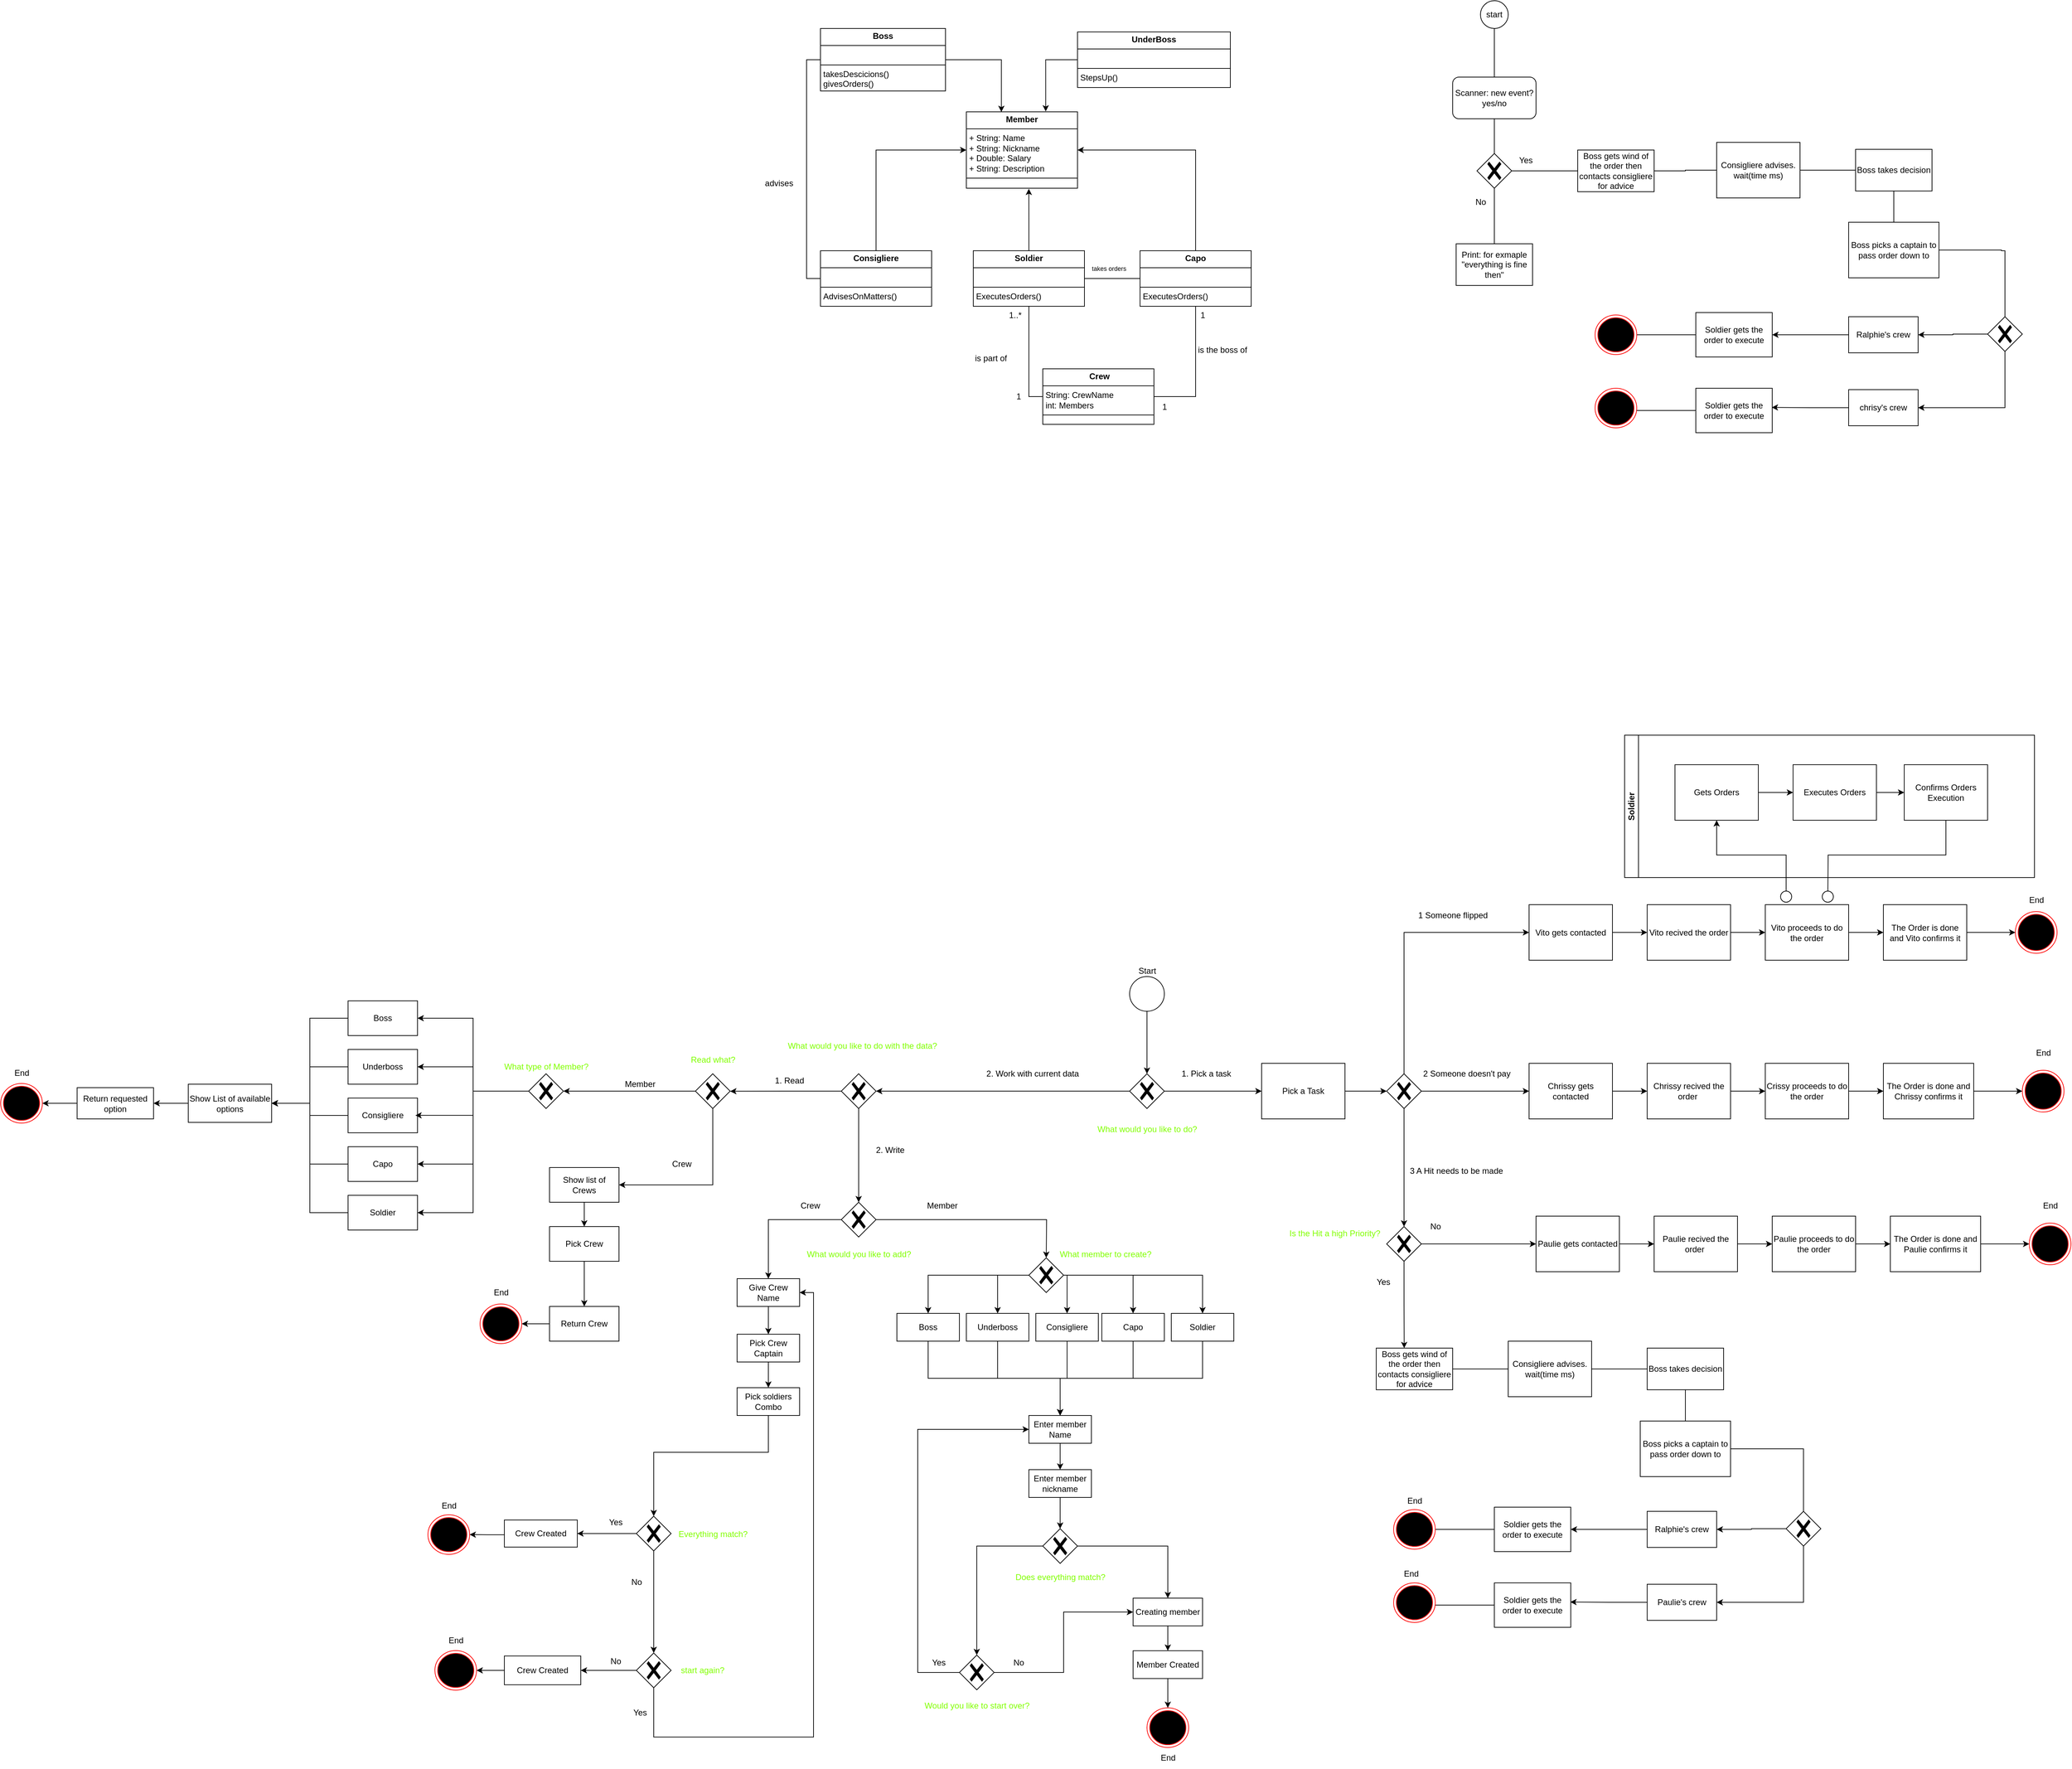 <mxfile version="26.0.9" pages="2">
  <diagram name="Plan" id="V7RnPiMiJZK68boG8tLB">
    <mxGraphModel dx="3590" dy="1807" grid="1" gridSize="10" guides="1" tooltips="1" connect="1" arrows="1" fold="1" page="0" pageScale="1" pageWidth="1600" pageHeight="900" math="0" shadow="0">
      <root>
        <mxCell id="0" />
        <mxCell id="1" parent="0" />
        <mxCell id="RxTsTKprwF2oTcgXotQc-9" value="&lt;p style=&quot;margin:0px;margin-top:4px;text-align:center;&quot;&gt;&lt;b&gt;Member&lt;/b&gt;&lt;/p&gt;&lt;hr size=&quot;1&quot; style=&quot;border-style:solid;&quot;&gt;&lt;p style=&quot;margin:0px;margin-left:4px;&quot;&gt;+ String: Name&lt;/p&gt;&lt;p style=&quot;margin:0px;margin-left:4px;&quot;&gt;+ String: Nickname&lt;/p&gt;&lt;p style=&quot;margin:0px;margin-left:4px;&quot;&gt;+ Double: Salary&lt;/p&gt;&lt;p style=&quot;margin:0px;margin-left:4px;&quot;&gt;+ String: Description&lt;/p&gt;&lt;hr size=&quot;1&quot; style=&quot;border-style:solid;&quot;&gt;&lt;p style=&quot;margin:0px;margin-left:4px;&quot;&gt;&lt;br&gt;&lt;/p&gt;" style="verticalAlign=top;align=left;overflow=fill;html=1;whiteSpace=wrap;" parent="1" vertex="1">
          <mxGeometry x="500" y="70" width="160" height="110" as="geometry" />
        </mxCell>
        <mxCell id="RxTsTKprwF2oTcgXotQc-18" style="edgeStyle=orthogonalEdgeStyle;rounded=0;orthogonalLoop=1;jettySize=auto;html=1;exitX=0.5;exitY=0;exitDx=0;exitDy=0;entryX=1;entryY=0.5;entryDx=0;entryDy=0;" parent="1" source="RxTsTKprwF2oTcgXotQc-11" target="RxTsTKprwF2oTcgXotQc-9" edge="1">
          <mxGeometry relative="1" as="geometry" />
        </mxCell>
        <mxCell id="RxTsTKprwF2oTcgXotQc-26" style="edgeStyle=orthogonalEdgeStyle;rounded=0;orthogonalLoop=1;jettySize=auto;html=1;exitX=0.5;exitY=1;exitDx=0;exitDy=0;entryX=1;entryY=0.5;entryDx=0;entryDy=0;endArrow=none;startFill=0;" parent="1" source="RxTsTKprwF2oTcgXotQc-11" target="RxTsTKprwF2oTcgXotQc-21" edge="1">
          <mxGeometry relative="1" as="geometry" />
        </mxCell>
        <mxCell id="RxTsTKprwF2oTcgXotQc-11" value="&lt;p style=&quot;margin:0px;margin-top:4px;text-align:center;&quot;&gt;&lt;b&gt;Capo&lt;/b&gt;&lt;/p&gt;&lt;hr size=&quot;1&quot; style=&quot;border-style:solid;&quot;&gt;&lt;p style=&quot;margin:0px;margin-left:4px;&quot;&gt;&lt;br&gt;&lt;/p&gt;&lt;hr size=&quot;1&quot; style=&quot;border-style:solid;&quot;&gt;&lt;p style=&quot;margin:0px;margin-left:4px;&quot;&gt;ExecutesOrders()&lt;/p&gt;" style="verticalAlign=top;align=left;overflow=fill;html=1;whiteSpace=wrap;" parent="1" vertex="1">
          <mxGeometry x="750" y="270" width="160" height="80" as="geometry" />
        </mxCell>
        <mxCell id="RxTsTKprwF2oTcgXotQc-16" style="edgeStyle=orthogonalEdgeStyle;rounded=0;orthogonalLoop=1;jettySize=auto;html=1;exitX=0.5;exitY=0;exitDx=0;exitDy=0;entryX=0;entryY=0.5;entryDx=0;entryDy=0;" parent="1" source="RxTsTKprwF2oTcgXotQc-12" target="RxTsTKprwF2oTcgXotQc-9" edge="1">
          <mxGeometry relative="1" as="geometry" />
        </mxCell>
        <mxCell id="RxTsTKprwF2oTcgXotQc-12" value="&lt;p style=&quot;margin:0px;margin-top:4px;text-align:center;&quot;&gt;&lt;b style=&quot;background-color: transparent; color: light-dark(rgb(0, 0, 0), rgb(255, 255, 255));&quot;&gt;Consigliere&lt;/b&gt;&lt;/p&gt;&lt;hr size=&quot;1&quot; style=&quot;border-style:solid;&quot;&gt;&lt;p style=&quot;margin:0px;margin-left:4px;&quot;&gt;&lt;br&gt;&lt;/p&gt;&lt;hr size=&quot;1&quot; style=&quot;border-style:solid;&quot;&gt;&lt;p style=&quot;margin:0px;margin-left:4px;&quot;&gt;AdvisesOnMatters()&lt;/p&gt;" style="verticalAlign=top;align=left;overflow=fill;html=1;whiteSpace=wrap;fontStyle=0" parent="1" vertex="1">
          <mxGeometry x="290" y="270" width="160" height="80" as="geometry" />
        </mxCell>
        <mxCell id="RxTsTKprwF2oTcgXotQc-22" style="edgeStyle=orthogonalEdgeStyle;rounded=0;orthogonalLoop=1;jettySize=auto;html=1;exitX=0.5;exitY=1;exitDx=0;exitDy=0;entryX=0;entryY=0.5;entryDx=0;entryDy=0;endArrow=none;startFill=0;" parent="1" source="RxTsTKprwF2oTcgXotQc-13" target="RxTsTKprwF2oTcgXotQc-21" edge="1">
          <mxGeometry relative="1" as="geometry" />
        </mxCell>
        <mxCell id="RxTsTKprwF2oTcgXotQc-30" style="edgeStyle=orthogonalEdgeStyle;rounded=0;orthogonalLoop=1;jettySize=auto;html=1;exitX=1;exitY=0.5;exitDx=0;exitDy=0;entryX=0;entryY=0.5;entryDx=0;entryDy=0;endArrow=none;startFill=0;" parent="1" source="RxTsTKprwF2oTcgXotQc-13" target="RxTsTKprwF2oTcgXotQc-11" edge="1">
          <mxGeometry relative="1" as="geometry" />
        </mxCell>
        <mxCell id="RxTsTKprwF2oTcgXotQc-13" value="&lt;p style=&quot;margin:0px;margin-top:4px;text-align:center;&quot;&gt;&lt;b&gt;Soldier&lt;/b&gt;&lt;/p&gt;&lt;hr size=&quot;1&quot; style=&quot;border-style:solid;&quot;&gt;&lt;p style=&quot;margin:0px;margin-left:4px;&quot;&gt;&lt;br&gt;&lt;/p&gt;&lt;hr size=&quot;1&quot; style=&quot;border-style:solid;&quot;&gt;&lt;p style=&quot;margin:0px;margin-left:4px;&quot;&gt;ExecutesOrders()&lt;/p&gt;" style="verticalAlign=top;align=left;overflow=fill;html=1;whiteSpace=wrap;fontStyle=0" parent="1" vertex="1">
          <mxGeometry x="510" y="270" width="160" height="80" as="geometry" />
        </mxCell>
        <mxCell id="RxTsTKprwF2oTcgXotQc-32" style="edgeStyle=orthogonalEdgeStyle;rounded=0;orthogonalLoop=1;jettySize=auto;html=1;exitX=0;exitY=0.5;exitDx=0;exitDy=0;entryX=0;entryY=0.5;entryDx=0;entryDy=0;endArrow=none;startFill=0;" parent="1" source="RxTsTKprwF2oTcgXotQc-14" target="RxTsTKprwF2oTcgXotQc-12" edge="1">
          <mxGeometry relative="1" as="geometry" />
        </mxCell>
        <mxCell id="RxTsTKprwF2oTcgXotQc-14" value="&lt;p style=&quot;margin:0px;margin-top:4px;text-align:center;&quot;&gt;&lt;b&gt;Boss&lt;/b&gt;&lt;br&gt;&lt;/p&gt;&lt;hr size=&quot;1&quot; style=&quot;border-style:solid;&quot;&gt;&lt;p style=&quot;margin:0px;margin-left:4px;&quot;&gt;&lt;br&gt;&lt;/p&gt;&lt;hr size=&quot;1&quot; style=&quot;border-style:solid;&quot;&gt;&lt;p style=&quot;margin:0px;margin-left:4px;&quot;&gt;takesDescicions()&lt;/p&gt;&lt;p style=&quot;margin:0px;margin-left:4px;&quot;&gt;givesOrders()&lt;/p&gt;" style="verticalAlign=top;align=left;overflow=fill;html=1;whiteSpace=wrap;fontStyle=0" parent="1" vertex="1">
          <mxGeometry x="290" y="-50" width="180" height="90" as="geometry" />
        </mxCell>
        <mxCell id="RxTsTKprwF2oTcgXotQc-15" value="&lt;p style=&quot;margin:0px;margin-top:4px;text-align:center;&quot;&gt;&lt;b&gt;UnderBoss&lt;/b&gt;&lt;/p&gt;&lt;hr size=&quot;1&quot; style=&quot;border-style:solid;&quot;&gt;&lt;p style=&quot;margin:0px;margin-left:4px;&quot;&gt;&lt;br&gt;&lt;/p&gt;&lt;hr size=&quot;1&quot; style=&quot;border-style:solid;&quot;&gt;&lt;p style=&quot;margin:0px;margin-left:4px;&quot;&gt;StepsUp()&lt;/p&gt;" style="verticalAlign=top;align=left;overflow=fill;html=1;whiteSpace=wrap;fontStyle=0" parent="1" vertex="1">
          <mxGeometry x="660" y="-45" width="220" height="80" as="geometry" />
        </mxCell>
        <mxCell id="RxTsTKprwF2oTcgXotQc-17" style="edgeStyle=orthogonalEdgeStyle;rounded=0;orthogonalLoop=1;jettySize=auto;html=1;exitX=0.5;exitY=0;exitDx=0;exitDy=0;entryX=0.562;entryY=1.007;entryDx=0;entryDy=0;entryPerimeter=0;" parent="1" source="RxTsTKprwF2oTcgXotQc-13" target="RxTsTKprwF2oTcgXotQc-9" edge="1">
          <mxGeometry relative="1" as="geometry" />
        </mxCell>
        <mxCell id="RxTsTKprwF2oTcgXotQc-19" style="edgeStyle=orthogonalEdgeStyle;rounded=0;orthogonalLoop=1;jettySize=auto;html=1;exitX=1;exitY=0.5;exitDx=0;exitDy=0;entryX=0.315;entryY=0.002;entryDx=0;entryDy=0;entryPerimeter=0;" parent="1" source="RxTsTKprwF2oTcgXotQc-14" target="RxTsTKprwF2oTcgXotQc-9" edge="1">
          <mxGeometry relative="1" as="geometry" />
        </mxCell>
        <mxCell id="RxTsTKprwF2oTcgXotQc-20" style="edgeStyle=orthogonalEdgeStyle;rounded=0;orthogonalLoop=1;jettySize=auto;html=1;exitX=0;exitY=0.5;exitDx=0;exitDy=0;entryX=0.714;entryY=-0.005;entryDx=0;entryDy=0;entryPerimeter=0;" parent="1" source="RxTsTKprwF2oTcgXotQc-15" target="RxTsTKprwF2oTcgXotQc-9" edge="1">
          <mxGeometry relative="1" as="geometry">
            <mxPoint x="470" y="-20" as="targetPoint" />
          </mxGeometry>
        </mxCell>
        <mxCell id="RxTsTKprwF2oTcgXotQc-21" value="&lt;p style=&quot;margin:0px;margin-top:4px;text-align:center;&quot;&gt;&lt;b&gt;&amp;nbsp;Crew&lt;/b&gt;&lt;/p&gt;&lt;hr size=&quot;1&quot; style=&quot;border-style:solid;&quot;&gt;&lt;p style=&quot;margin:0px;margin-left:4px;&quot;&gt;String: CrewName&lt;/p&gt;&lt;p style=&quot;margin:0px;margin-left:4px;&quot;&gt;int: Members&lt;/p&gt;&lt;hr size=&quot;1&quot; style=&quot;border-style:solid;&quot;&gt;&lt;p style=&quot;margin:0px;margin-left:4px;&quot;&gt;&lt;br&gt;&lt;/p&gt;" style="verticalAlign=top;align=left;overflow=fill;html=1;whiteSpace=wrap;fontStyle=0" parent="1" vertex="1">
          <mxGeometry x="610" y="440" width="160" height="80" as="geometry" />
        </mxCell>
        <mxCell id="RxTsTKprwF2oTcgXotQc-23" value="is part of" style="text;html=1;align=center;verticalAlign=middle;resizable=0;points=[];autosize=1;strokeColor=none;fillColor=none;" parent="1" vertex="1">
          <mxGeometry x="500" y="410" width="70" height="30" as="geometry" />
        </mxCell>
        <mxCell id="RxTsTKprwF2oTcgXotQc-24" value="1" style="text;html=1;align=center;verticalAlign=middle;resizable=0;points=[];autosize=1;strokeColor=none;fillColor=none;" parent="1" vertex="1">
          <mxGeometry x="560" y="465" width="30" height="30" as="geometry" />
        </mxCell>
        <mxCell id="RxTsTKprwF2oTcgXotQc-25" value="1..*" style="text;html=1;align=center;verticalAlign=middle;resizable=0;points=[];autosize=1;strokeColor=none;fillColor=none;" parent="1" vertex="1">
          <mxGeometry x="550" y="348" width="40" height="30" as="geometry" />
        </mxCell>
        <mxCell id="RxTsTKprwF2oTcgXotQc-27" value="is the boss of&amp;nbsp;" style="text;html=1;align=center;verticalAlign=middle;resizable=0;points=[];autosize=1;strokeColor=none;fillColor=none;" parent="1" vertex="1">
          <mxGeometry x="820" y="398" width="100" height="30" as="geometry" />
        </mxCell>
        <mxCell id="RxTsTKprwF2oTcgXotQc-28" value="1" style="text;html=1;align=center;verticalAlign=middle;resizable=0;points=[];autosize=1;strokeColor=none;fillColor=none;" parent="1" vertex="1">
          <mxGeometry x="825" y="348" width="30" height="30" as="geometry" />
        </mxCell>
        <mxCell id="RxTsTKprwF2oTcgXotQc-29" value="1" style="text;html=1;align=center;verticalAlign=middle;resizable=0;points=[];autosize=1;strokeColor=none;fillColor=none;" parent="1" vertex="1">
          <mxGeometry x="770" y="480" width="30" height="30" as="geometry" />
        </mxCell>
        <mxCell id="RxTsTKprwF2oTcgXotQc-31" value="&lt;font style=&quot;font-size: 9px;&quot;&gt;takes orders&lt;/font&gt;" style="text;html=1;align=center;verticalAlign=middle;resizable=0;points=[];autosize=1;strokeColor=none;fillColor=none;" parent="1" vertex="1">
          <mxGeometry x="670" y="280" width="70" height="30" as="geometry" />
        </mxCell>
        <mxCell id="RxTsTKprwF2oTcgXotQc-33" value="advises" style="text;html=1;align=center;verticalAlign=middle;resizable=0;points=[];autosize=1;strokeColor=none;fillColor=none;" parent="1" vertex="1">
          <mxGeometry x="200" y="158" width="60" height="30" as="geometry" />
        </mxCell>
        <mxCell id="pvajK4_OXnki5c7yJQkv-3" style="edgeStyle=orthogonalEdgeStyle;rounded=0;orthogonalLoop=1;jettySize=auto;html=1;exitX=0.5;exitY=1;exitDx=0;exitDy=0;entryX=0.5;entryY=0;entryDx=0;entryDy=0;endArrow=none;startFill=0;" parent="1" source="pvajK4_OXnki5c7yJQkv-1" target="pvajK4_OXnki5c7yJQkv-2" edge="1">
          <mxGeometry relative="1" as="geometry" />
        </mxCell>
        <mxCell id="pvajK4_OXnki5c7yJQkv-1" value="start" style="ellipse;whiteSpace=wrap;html=1;aspect=fixed;" parent="1" vertex="1">
          <mxGeometry x="1240" y="-90" width="40" height="40" as="geometry" />
        </mxCell>
        <mxCell id="pvajK4_OXnki5c7yJQkv-5" style="edgeStyle=orthogonalEdgeStyle;rounded=0;orthogonalLoop=1;jettySize=auto;html=1;exitX=0.5;exitY=1;exitDx=0;exitDy=0;endArrow=none;startFill=0;" parent="1" source="pvajK4_OXnki5c7yJQkv-2" target="pvajK4_OXnki5c7yJQkv-4" edge="1">
          <mxGeometry relative="1" as="geometry" />
        </mxCell>
        <mxCell id="pvajK4_OXnki5c7yJQkv-2" value="Scanner: new event?&lt;div&gt;yes/no&lt;/div&gt;" style="rounded=1;whiteSpace=wrap;html=1;" parent="1" vertex="1">
          <mxGeometry x="1200" y="20" width="120" height="60" as="geometry" />
        </mxCell>
        <mxCell id="pvajK4_OXnki5c7yJQkv-4" value="" style="points=[[0.25,0.25,0],[0.5,0,0],[0.75,0.25,0],[1,0.5,0],[0.75,0.75,0],[0.5,1,0],[0.25,0.75,0],[0,0.5,0]];shape=mxgraph.bpmn.gateway2;html=1;verticalLabelPosition=bottom;labelBackgroundColor=#ffffff;verticalAlign=top;align=center;perimeter=rhombusPerimeter;outlineConnect=0;outline=none;symbol=none;gwType=exclusive;" parent="1" vertex="1">
          <mxGeometry x="1235" y="130" width="50" height="50" as="geometry" />
        </mxCell>
        <mxCell id="pvajK4_OXnki5c7yJQkv-6" value="Boss gets wind of the order then contacts consigliere for advice" style="points=[[0.25,0,0],[0.5,0,0],[0.75,0,0],[1,0.25,0],[1,0.5,0],[1,0.75,0],[0.75,1,0],[0.5,1,0],[0.25,1,0],[0,0.75,0],[0,0.5,0],[0,0.25,0]];shape=mxgraph.bpmn.task2;whiteSpace=wrap;rectStyle=rounded;size=10;html=1;container=1;expand=0;collapsible=0;taskMarker=abstract;" parent="1" vertex="1">
          <mxGeometry x="1380" y="125" width="110" height="60" as="geometry" />
        </mxCell>
        <mxCell id="pvajK4_OXnki5c7yJQkv-7" value="Print: for exmaple &quot;everything is fine then&quot;" style="points=[[0.25,0,0],[0.5,0,0],[0.75,0,0],[1,0.25,0],[1,0.5,0],[1,0.75,0],[0.75,1,0],[0.5,1,0],[0.25,1,0],[0,0.75,0],[0,0.5,0],[0,0.25,0]];shape=mxgraph.bpmn.task2;whiteSpace=wrap;rectStyle=rounded;size=10;html=1;container=1;expand=0;collapsible=0;taskMarker=abstract;" parent="1" vertex="1">
          <mxGeometry x="1205" y="260" width="110" height="60" as="geometry" />
        </mxCell>
        <mxCell id="pvajK4_OXnki5c7yJQkv-8" style="edgeStyle=orthogonalEdgeStyle;rounded=0;orthogonalLoop=1;jettySize=auto;html=1;exitX=1;exitY=0.5;exitDx=0;exitDy=0;exitPerimeter=0;endArrow=none;startFill=0;entryX=0;entryY=0.5;entryDx=0;entryDy=0;entryPerimeter=0;" parent="1" source="pvajK4_OXnki5c7yJQkv-4" target="pvajK4_OXnki5c7yJQkv-6" edge="1">
          <mxGeometry relative="1" as="geometry">
            <mxPoint x="1360" y="155" as="targetPoint" />
          </mxGeometry>
        </mxCell>
        <mxCell id="pvajK4_OXnki5c7yJQkv-9" style="edgeStyle=orthogonalEdgeStyle;rounded=0;orthogonalLoop=1;jettySize=auto;html=1;exitX=0.5;exitY=1;exitDx=0;exitDy=0;exitPerimeter=0;endArrow=none;startFill=0;" parent="1" source="pvajK4_OXnki5c7yJQkv-4" edge="1">
          <mxGeometry relative="1" as="geometry">
            <mxPoint x="1260" y="260" as="targetPoint" />
          </mxGeometry>
        </mxCell>
        <mxCell id="pvajK4_OXnki5c7yJQkv-10" value="No" style="text;html=1;align=center;verticalAlign=middle;resizable=0;points=[];autosize=1;strokeColor=none;fillColor=none;" parent="1" vertex="1">
          <mxGeometry x="1220" y="185" width="40" height="30" as="geometry" />
        </mxCell>
        <mxCell id="pvajK4_OXnki5c7yJQkv-11" value="Yes" style="text;html=1;align=center;verticalAlign=middle;resizable=0;points=[];autosize=1;strokeColor=none;fillColor=none;" parent="1" vertex="1">
          <mxGeometry x="1285" y="125" width="40" height="30" as="geometry" />
        </mxCell>
        <mxCell id="pvajK4_OXnki5c7yJQkv-12" value="Boss takes decision" style="points=[[0.25,0,0],[0.5,0,0],[0.75,0,0],[1,0.25,0],[1,0.5,0],[1,0.75,0],[0.75,1,0],[0.5,1,0],[0.25,1,0],[0,0.75,0],[0,0.5,0],[0,0.25,0]];shape=mxgraph.bpmn.task2;whiteSpace=wrap;rectStyle=rounded;size=10;html=1;container=1;expand=0;collapsible=0;taskMarker=abstract;" parent="1" vertex="1">
          <mxGeometry x="1780" y="124" width="110" height="60" as="geometry" />
        </mxCell>
        <mxCell id="pvajK4_OXnki5c7yJQkv-15" style="edgeStyle=orthogonalEdgeStyle;rounded=0;orthogonalLoop=1;jettySize=auto;html=1;exitX=1;exitY=0.5;exitDx=0;exitDy=0;exitPerimeter=0;endArrow=none;startFill=0;entryX=0;entryY=0.5;entryDx=0;entryDy=0;entryPerimeter=0;" parent="1" source="pvajK4_OXnki5c7yJQkv-13" target="pvajK4_OXnki5c7yJQkv-12" edge="1">
          <mxGeometry relative="1" as="geometry">
            <mxPoint x="1710" y="259" as="targetPoint" />
          </mxGeometry>
        </mxCell>
        <mxCell id="pvajK4_OXnki5c7yJQkv-13" value="Consigliere advises.&lt;div&gt;wait(time ms)&lt;/div&gt;" style="points=[[0.25,0,0],[0.5,0,0],[0.75,0,0],[1,0.25,0],[1,0.5,0],[1,0.75,0],[0.75,1,0],[0.5,1,0],[0.25,1,0],[0,0.75,0],[0,0.5,0],[0,0.25,0]];shape=mxgraph.bpmn.task2;whiteSpace=wrap;rectStyle=rounded;size=10;html=1;container=1;expand=0;collapsible=0;bpmnShapeType=call;taskMarker=user;" parent="1" vertex="1">
          <mxGeometry x="1580" y="114" width="120" height="80" as="geometry" />
        </mxCell>
        <mxCell id="pvajK4_OXnki5c7yJQkv-14" style="edgeStyle=orthogonalEdgeStyle;rounded=0;orthogonalLoop=1;jettySize=auto;html=1;exitX=1;exitY=0.5;exitDx=0;exitDy=0;exitPerimeter=0;entryX=0;entryY=0.5;entryDx=0;entryDy=0;entryPerimeter=0;endArrow=none;startFill=0;" parent="1" source="pvajK4_OXnki5c7yJQkv-6" target="pvajK4_OXnki5c7yJQkv-13" edge="1">
          <mxGeometry relative="1" as="geometry" />
        </mxCell>
        <mxCell id="pvajK4_OXnki5c7yJQkv-16" value="" style="points=[[0.25,0.25,0],[0.5,0,0],[0.75,0.25,0],[1,0.5,0],[0.75,0.75,0],[0.5,1,0],[0.25,0.75,0],[0,0.5,0]];shape=mxgraph.bpmn.gateway2;html=1;verticalLabelPosition=bottom;labelBackgroundColor=#ffffff;verticalAlign=top;align=center;perimeter=rhombusPerimeter;outlineConnect=0;outline=none;symbol=none;gwType=exclusive;" parent="1" vertex="1">
          <mxGeometry x="1970" y="365" width="50" height="50" as="geometry" />
        </mxCell>
        <mxCell id="pvajK4_OXnki5c7yJQkv-17" style="edgeStyle=orthogonalEdgeStyle;rounded=0;orthogonalLoop=1;jettySize=auto;html=1;exitX=0.5;exitY=1;exitDx=0;exitDy=0;exitPerimeter=0;endArrow=none;startFill=0;entryX=0.5;entryY=0;entryDx=0;entryDy=0;entryPerimeter=0;" parent="1" source="pvajK4_OXnki5c7yJQkv-12" target="pvajK4_OXnki5c7yJQkv-19" edge="1">
          <mxGeometry relative="1" as="geometry">
            <mxPoint x="1820" y="249" as="targetPoint" />
          </mxGeometry>
        </mxCell>
        <mxCell id="pvajK4_OXnki5c7yJQkv-19" value="Boss picks a captain to pass order down to" style="points=[[0.25,0,0],[0.5,0,0],[0.75,0,0],[1,0.25,0],[1,0.5,0],[1,0.75,0],[0.75,1,0],[0.5,1,0],[0.25,1,0],[0,0.75,0],[0,0.5,0],[0,0.25,0]];shape=mxgraph.bpmn.task2;whiteSpace=wrap;rectStyle=rounded;size=10;html=1;container=1;expand=0;collapsible=0;taskMarker=user;" parent="1" vertex="1">
          <mxGeometry x="1770" y="229" width="130" height="80" as="geometry" />
        </mxCell>
        <mxCell id="pvajK4_OXnki5c7yJQkv-20" style="edgeStyle=orthogonalEdgeStyle;rounded=0;orthogonalLoop=1;jettySize=auto;html=1;exitX=1;exitY=0.5;exitDx=0;exitDy=0;exitPerimeter=0;entryX=0.5;entryY=0;entryDx=0;entryDy=0;entryPerimeter=0;endArrow=none;startFill=0;" parent="1" source="pvajK4_OXnki5c7yJQkv-19" target="pvajK4_OXnki5c7yJQkv-16" edge="1">
          <mxGeometry relative="1" as="geometry">
            <mxPoint x="2005" y="359" as="targetPoint" />
            <Array as="points">
              <mxPoint x="1990" y="269" />
              <mxPoint x="1995" y="270" />
            </Array>
          </mxGeometry>
        </mxCell>
        <mxCell id="pvajK4_OXnki5c7yJQkv-22" value="Ralphie&#39;s crew" style="points=[[0.25,0,0],[0.5,0,0],[0.75,0,0],[1,0.25,0],[1,0.5,0],[1,0.75,0],[0.75,1,0],[0.5,1,0],[0.25,1,0],[0,0.75,0],[0,0.5,0],[0,0.25,0]];shape=mxgraph.bpmn.task2;whiteSpace=wrap;rectStyle=rounded;size=10;html=1;container=1;expand=0;collapsible=0;taskMarker=abstract;" parent="1" vertex="1">
          <mxGeometry x="1770" y="365" width="100" height="52" as="geometry" />
        </mxCell>
        <mxCell id="pvajK4_OXnki5c7yJQkv-23" value="chrisy&#39;s crew" style="points=[[0.25,0,0],[0.5,0,0],[0.75,0,0],[1,0.25,0],[1,0.5,0],[1,0.75,0],[0.75,1,0],[0.5,1,0],[0.25,1,0],[0,0.75,0],[0,0.5,0],[0,0.25,0]];shape=mxgraph.bpmn.task2;whiteSpace=wrap;rectStyle=rounded;size=10;html=1;container=1;expand=0;collapsible=0;taskMarker=abstract;" parent="1" vertex="1">
          <mxGeometry x="1770" y="470" width="100" height="52" as="geometry" />
        </mxCell>
        <mxCell id="pvajK4_OXnki5c7yJQkv-24" style="edgeStyle=orthogonalEdgeStyle;rounded=0;orthogonalLoop=1;jettySize=auto;html=1;exitX=0;exitY=0.5;exitDx=0;exitDy=0;exitPerimeter=0;entryX=1;entryY=0.5;entryDx=0;entryDy=0;entryPerimeter=0;" parent="1" source="pvajK4_OXnki5c7yJQkv-16" target="pvajK4_OXnki5c7yJQkv-22" edge="1">
          <mxGeometry relative="1" as="geometry" />
        </mxCell>
        <mxCell id="pvajK4_OXnki5c7yJQkv-25" style="edgeStyle=orthogonalEdgeStyle;rounded=0;orthogonalLoop=1;jettySize=auto;html=1;exitX=0.5;exitY=1;exitDx=0;exitDy=0;exitPerimeter=0;entryX=1;entryY=0.5;entryDx=0;entryDy=0;entryPerimeter=0;" parent="1" source="pvajK4_OXnki5c7yJQkv-16" target="pvajK4_OXnki5c7yJQkv-23" edge="1">
          <mxGeometry relative="1" as="geometry" />
        </mxCell>
        <mxCell id="pvajK4_OXnki5c7yJQkv-26" value="Soldier gets the order to execute" style="points=[[0.25,0,0],[0.5,0,0],[0.75,0,0],[1,0.25,0],[1,0.5,0],[1,0.75,0],[0.75,1,0],[0.5,1,0],[0.25,1,0],[0,0.75,0],[0,0.5,0],[0,0.25,0]];shape=mxgraph.bpmn.task2;whiteSpace=wrap;rectStyle=rounded;size=10;html=1;container=1;expand=0;collapsible=0;taskMarker=user;" parent="1" vertex="1">
          <mxGeometry x="1550" y="359" width="110" height="64" as="geometry" />
        </mxCell>
        <mxCell id="pvajK4_OXnki5c7yJQkv-27" style="edgeStyle=orthogonalEdgeStyle;rounded=0;orthogonalLoop=1;jettySize=auto;html=1;exitX=0;exitY=0.5;exitDx=0;exitDy=0;exitPerimeter=0;entryX=1;entryY=0.5;entryDx=0;entryDy=0;entryPerimeter=0;" parent="1" source="pvajK4_OXnki5c7yJQkv-22" target="pvajK4_OXnki5c7yJQkv-26" edge="1">
          <mxGeometry relative="1" as="geometry" />
        </mxCell>
        <mxCell id="pvajK4_OXnki5c7yJQkv-28" value="Soldier gets the order to execute" style="points=[[0.25,0,0],[0.5,0,0],[0.75,0,0],[1,0.25,0],[1,0.5,0],[1,0.75,0],[0.75,1,0],[0.5,1,0],[0.25,1,0],[0,0.75,0],[0,0.5,0],[0,0.25,0]];shape=mxgraph.bpmn.task2;whiteSpace=wrap;rectStyle=rounded;size=10;html=1;container=1;expand=0;collapsible=0;taskMarker=user;" parent="1" vertex="1">
          <mxGeometry x="1550" y="468" width="110" height="64" as="geometry" />
        </mxCell>
        <mxCell id="pvajK4_OXnki5c7yJQkv-29" style="edgeStyle=orthogonalEdgeStyle;rounded=0;orthogonalLoop=1;jettySize=auto;html=1;exitX=0;exitY=0.5;exitDx=0;exitDy=0;exitPerimeter=0;entryX=0.994;entryY=0.431;entryDx=0;entryDy=0;entryPerimeter=0;" parent="1" source="pvajK4_OXnki5c7yJQkv-23" target="pvajK4_OXnki5c7yJQkv-28" edge="1">
          <mxGeometry relative="1" as="geometry">
            <mxPoint x="1690" y="496" as="targetPoint" />
          </mxGeometry>
        </mxCell>
        <mxCell id="pvajK4_OXnki5c7yJQkv-31" style="edgeStyle=orthogonalEdgeStyle;rounded=0;orthogonalLoop=1;jettySize=auto;html=1;exitX=0;exitY=0.5;exitDx=0;exitDy=0;exitPerimeter=0;entryX=1;entryY=0.5;entryDx=0;entryDy=0;endArrow=none;startFill=0;" parent="1" source="pvajK4_OXnki5c7yJQkv-26" target="pvajK4_OXnki5c7yJQkv-34" edge="1">
          <mxGeometry relative="1" as="geometry">
            <mxPoint x="1460" y="391" as="targetPoint" />
          </mxGeometry>
        </mxCell>
        <mxCell id="pvajK4_OXnki5c7yJQkv-33" style="edgeStyle=orthogonalEdgeStyle;rounded=0;orthogonalLoop=1;jettySize=auto;html=1;exitX=0;exitY=0.5;exitDx=0;exitDy=0;exitPerimeter=0;entryX=0.988;entryY=0.561;entryDx=0;entryDy=0;entryPerimeter=0;endArrow=none;startFill=0;" parent="1" source="pvajK4_OXnki5c7yJQkv-28" target="pvajK4_OXnki5c7yJQkv-35" edge="1">
          <mxGeometry relative="1" as="geometry">
            <mxPoint x="1530" y="507" as="sourcePoint" />
            <mxPoint x="1460" y="500" as="targetPoint" />
          </mxGeometry>
        </mxCell>
        <mxCell id="pvajK4_OXnki5c7yJQkv-34" value="" style="ellipse;html=1;shape=endState;fillColor=#000000;strokeColor=#ff0000;" parent="1" vertex="1">
          <mxGeometry x="1405" y="362.5" width="60" height="57" as="geometry" />
        </mxCell>
        <mxCell id="pvajK4_OXnki5c7yJQkv-35" value="" style="ellipse;html=1;shape=endState;fillColor=#000000;strokeColor=#ff0000;" parent="1" vertex="1">
          <mxGeometry x="1405" y="468" width="60" height="57" as="geometry" />
        </mxCell>
        <mxCell id="t-ntSD9fQHnzgTRGq6uE-2" style="edgeStyle=orthogonalEdgeStyle;rounded=0;orthogonalLoop=1;jettySize=auto;html=1;exitX=0.5;exitY=1;exitDx=0;exitDy=0;exitPerimeter=0;" parent="1" source="t-ntSD9fQHnzgTRGq6uE-1" target="t-ntSD9fQHnzgTRGq6uE-3" edge="1">
          <mxGeometry relative="1" as="geometry">
            <mxPoint x="760" y="1435" as="targetPoint" />
          </mxGeometry>
        </mxCell>
        <mxCell id="t-ntSD9fQHnzgTRGq6uE-1" value="" style="points=[[0.145,0.145,0],[0.5,0,0],[0.855,0.145,0],[1,0.5,0],[0.855,0.855,0],[0.5,1,0],[0.145,0.855,0],[0,0.5,0]];shape=mxgraph.bpmn.event;html=1;verticalLabelPosition=bottom;labelBackgroundColor=#ffffff;verticalAlign=top;align=center;perimeter=ellipsePerimeter;outlineConnect=0;aspect=fixed;outline=standard;symbol=general;" parent="1" vertex="1">
          <mxGeometry x="735" y="1315" width="50" height="50" as="geometry" />
        </mxCell>
        <mxCell id="t-ntSD9fQHnzgTRGq6uE-11" style="edgeStyle=orthogonalEdgeStyle;rounded=0;orthogonalLoop=1;jettySize=auto;html=1;exitX=1;exitY=0.5;exitDx=0;exitDy=0;exitPerimeter=0;entryX=0;entryY=0.5;entryDx=0;entryDy=0;entryPerimeter=0;" parent="1" source="t-ntSD9fQHnzgTRGq6uE-3" target="t-ntSD9fQHnzgTRGq6uE-13" edge="1">
          <mxGeometry relative="1" as="geometry">
            <mxPoint x="955" y="1480.333" as="targetPoint" />
          </mxGeometry>
        </mxCell>
        <mxCell id="t-ntSD9fQHnzgTRGq6uE-3" value="" style="points=[[0.25,0.25,0],[0.5,0,0],[0.75,0.25,0],[1,0.5,0],[0.75,0.75,0],[0.5,1,0],[0.25,0.75,0],[0,0.5,0]];shape=mxgraph.bpmn.gateway2;html=1;verticalLabelPosition=bottom;labelBackgroundColor=#ffffff;verticalAlign=top;align=center;perimeter=rhombusPerimeter;outlineConnect=0;outline=none;symbol=none;gwType=exclusive;" parent="1" vertex="1">
          <mxGeometry x="735" y="1455" width="50" height="50" as="geometry" />
        </mxCell>
        <mxCell id="t-ntSD9fQHnzgTRGq6uE-13" value="Pick a Task" style="points=[[0.25,0,0],[0.5,0,0],[0.75,0,0],[1,0.25,0],[1,0.5,0],[1,0.75,0],[0.75,1,0],[0.5,1,0],[0.25,1,0],[0,0.75,0],[0,0.5,0],[0,0.25,0]];shape=mxgraph.bpmn.task2;whiteSpace=wrap;rectStyle=rounded;size=10;html=1;container=1;expand=0;collapsible=0;taskMarker=abstract;" parent="1" vertex="1">
          <mxGeometry x="925" y="1440" width="120" height="80" as="geometry" />
        </mxCell>
        <mxCell id="t-ntSD9fQHnzgTRGq6uE-16" style="edgeStyle=orthogonalEdgeStyle;rounded=0;orthogonalLoop=1;jettySize=auto;html=1;exitX=0.5;exitY=0;exitDx=0;exitDy=0;exitPerimeter=0;" parent="1" source="t-ntSD9fQHnzgTRGq6uE-14" edge="1">
          <mxGeometry relative="1" as="geometry">
            <mxPoint x="1310" y="1251.5" as="targetPoint" />
            <mxPoint x="1130" y="1396.5" as="sourcePoint" />
            <Array as="points">
              <mxPoint x="1130" y="1252" />
            </Array>
          </mxGeometry>
        </mxCell>
        <mxCell id="t-ntSD9fQHnzgTRGq6uE-17" style="edgeStyle=orthogonalEdgeStyle;rounded=0;orthogonalLoop=1;jettySize=auto;html=1;exitX=1;exitY=0.5;exitDx=0;exitDy=0;exitPerimeter=0;entryX=0;entryY=0.5;entryDx=0;entryDy=0;entryPerimeter=0;" parent="1" source="t-ntSD9fQHnzgTRGq6uE-14" target="t-ntSD9fQHnzgTRGq6uE-46" edge="1">
          <mxGeometry relative="1" as="geometry">
            <mxPoint x="1355" y="1480" as="targetPoint" />
          </mxGeometry>
        </mxCell>
        <mxCell id="t-ntSD9fQHnzgTRGq6uE-24" style="edgeStyle=orthogonalEdgeStyle;rounded=0;orthogonalLoop=1;jettySize=auto;html=1;exitX=0.5;exitY=1;exitDx=0;exitDy=0;exitPerimeter=0;entryX=0.5;entryY=0;entryDx=0;entryDy=0;entryPerimeter=0;" parent="1" source="t-ntSD9fQHnzgTRGq6uE-14" target="t-ntSD9fQHnzgTRGq6uE-28" edge="1">
          <mxGeometry relative="1" as="geometry">
            <mxPoint x="1130" y="1685" as="targetPoint" />
          </mxGeometry>
        </mxCell>
        <mxCell id="t-ntSD9fQHnzgTRGq6uE-14" value="" style="points=[[0.25,0.25,0],[0.5,0,0],[0.75,0.25,0],[1,0.5,0],[0.75,0.75,0],[0.5,1,0],[0.25,0.75,0],[0,0.5,0]];shape=mxgraph.bpmn.gateway2;html=1;verticalLabelPosition=bottom;labelBackgroundColor=#ffffff;verticalAlign=top;align=center;perimeter=rhombusPerimeter;outlineConnect=0;outline=none;symbol=none;gwType=exclusive;" parent="1" vertex="1">
          <mxGeometry x="1105" y="1455" width="50" height="50" as="geometry" />
        </mxCell>
        <mxCell id="t-ntSD9fQHnzgTRGq6uE-15" style="edgeStyle=orthogonalEdgeStyle;rounded=0;orthogonalLoop=1;jettySize=auto;html=1;exitX=1;exitY=0.5;exitDx=0;exitDy=0;exitPerimeter=0;entryX=0;entryY=0.5;entryDx=0;entryDy=0;entryPerimeter=0;" parent="1" source="t-ntSD9fQHnzgTRGq6uE-13" target="t-ntSD9fQHnzgTRGq6uE-14" edge="1">
          <mxGeometry relative="1" as="geometry" />
        </mxCell>
        <mxCell id="t-ntSD9fQHnzgTRGq6uE-20" value="2 Someone doesn&#39;t pay" style="text;html=1;align=center;verticalAlign=middle;resizable=0;points=[];autosize=1;strokeColor=none;fillColor=none;" parent="1" vertex="1">
          <mxGeometry x="1145" y="1440" width="150" height="30" as="geometry" />
        </mxCell>
        <mxCell id="t-ntSD9fQHnzgTRGq6uE-21" value="3 A Hit needs to be made" style="text;html=1;align=center;verticalAlign=middle;resizable=0;points=[];autosize=1;strokeColor=none;fillColor=none;" parent="1" vertex="1">
          <mxGeometry x="1125" y="1580" width="160" height="30" as="geometry" />
        </mxCell>
        <mxCell id="t-ntSD9fQHnzgTRGq6uE-27" value="1 Someone flipped" style="text;html=1;align=center;verticalAlign=middle;resizable=0;points=[];autosize=1;strokeColor=none;fillColor=none;" parent="1" vertex="1">
          <mxGeometry x="1140" y="1211.5" width="120" height="30" as="geometry" />
        </mxCell>
        <mxCell id="t-ntSD9fQHnzgTRGq6uE-30" style="edgeStyle=orthogonalEdgeStyle;rounded=0;orthogonalLoop=1;jettySize=auto;html=1;exitX=0.5;exitY=1;exitDx=0;exitDy=0;exitPerimeter=0;entryX=0.366;entryY=0.001;entryDx=0;entryDy=0;entryPerimeter=0;" parent="1" source="t-ntSD9fQHnzgTRGq6uE-28" target="yYY0uVSBh_QXIF7zVav5-1" edge="1">
          <mxGeometry relative="1" as="geometry">
            <mxPoint x="1129.8" y="1830" as="targetPoint" />
          </mxGeometry>
        </mxCell>
        <mxCell id="t-ntSD9fQHnzgTRGq6uE-32" style="edgeStyle=orthogonalEdgeStyle;rounded=0;orthogonalLoop=1;jettySize=auto;html=1;exitX=1;exitY=0.5;exitDx=0;exitDy=0;exitPerimeter=0;entryX=0;entryY=0.5;entryDx=0;entryDy=0;entryPerimeter=0;" parent="1" source="t-ntSD9fQHnzgTRGq6uE-28" target="t-ntSD9fQHnzgTRGq6uE-56" edge="1">
          <mxGeometry relative="1" as="geometry">
            <mxPoint x="1320" y="1700.2" as="targetPoint" />
          </mxGeometry>
        </mxCell>
        <mxCell id="t-ntSD9fQHnzgTRGq6uE-28" value="" style="points=[[0.25,0.25,0],[0.5,0,0],[0.75,0.25,0],[1,0.5,0],[0.75,0.75,0],[0.5,1,0],[0.25,0.75,0],[0,0.5,0]];shape=mxgraph.bpmn.gateway2;html=1;verticalLabelPosition=bottom;labelBackgroundColor=#ffffff;verticalAlign=top;align=center;perimeter=rhombusPerimeter;outlineConnect=0;outline=none;symbol=none;gwType=exclusive;" parent="1" vertex="1">
          <mxGeometry x="1105" y="1675" width="50" height="50" as="geometry" />
        </mxCell>
        <mxCell id="t-ntSD9fQHnzgTRGq6uE-29" value="&lt;font style=&quot;color: rgb(128, 255, 0);&quot;&gt;Is the Hit a high Priority?&lt;/font&gt;" style="text;html=1;align=center;verticalAlign=middle;resizable=0;points=[];autosize=1;strokeColor=none;fillColor=none;" parent="1" vertex="1">
          <mxGeometry x="955" y="1670" width="150" height="30" as="geometry" />
        </mxCell>
        <mxCell id="t-ntSD9fQHnzgTRGq6uE-31" value="Yes" style="text;html=1;align=center;verticalAlign=middle;resizable=0;points=[];autosize=1;strokeColor=none;fillColor=none;" parent="1" vertex="1">
          <mxGeometry x="1080" y="1740" width="40" height="30" as="geometry" />
        </mxCell>
        <mxCell id="t-ntSD9fQHnzgTRGq6uE-33" value="No" style="text;html=1;align=center;verticalAlign=middle;resizable=0;points=[];autosize=1;strokeColor=none;fillColor=none;" parent="1" vertex="1">
          <mxGeometry x="1155" y="1660" width="40" height="30" as="geometry" />
        </mxCell>
        <mxCell id="t-ntSD9fQHnzgTRGq6uE-34" value="Vito gets contacted" style="points=[[0.25,0,0],[0.5,0,0],[0.75,0,0],[1,0.25,0],[1,0.5,0],[1,0.75,0],[0.75,1,0],[0.5,1,0],[0.25,1,0],[0,0.75,0],[0,0.5,0],[0,0.25,0]];shape=mxgraph.bpmn.task2;whiteSpace=wrap;rectStyle=rounded;size=10;html=1;container=1;expand=0;collapsible=0;taskMarker=send;" parent="1" vertex="1">
          <mxGeometry x="1310" y="1211.5" width="120" height="80" as="geometry" />
        </mxCell>
        <mxCell id="t-ntSD9fQHnzgTRGq6uE-35" value="Vito recived the order" style="points=[[0.25,0,0],[0.5,0,0],[0.75,0,0],[1,0.25,0],[1,0.5,0],[1,0.75,0],[0.75,1,0],[0.5,1,0],[0.25,1,0],[0,0.75,0],[0,0.5,0],[0,0.25,0]];shape=mxgraph.bpmn.task2;whiteSpace=wrap;rectStyle=rounded;size=10;html=1;container=1;expand=0;collapsible=0;taskMarker=receive;" parent="1" vertex="1">
          <mxGeometry x="1480" y="1211.5" width="120" height="80" as="geometry" />
        </mxCell>
        <mxCell id="t-ntSD9fQHnzgTRGq6uE-36" style="edgeStyle=orthogonalEdgeStyle;rounded=0;orthogonalLoop=1;jettySize=auto;html=1;exitX=1;exitY=0.5;exitDx=0;exitDy=0;exitPerimeter=0;entryX=0;entryY=0.5;entryDx=0;entryDy=0;entryPerimeter=0;" parent="1" source="t-ntSD9fQHnzgTRGq6uE-34" target="t-ntSD9fQHnzgTRGq6uE-35" edge="1">
          <mxGeometry relative="1" as="geometry" />
        </mxCell>
        <mxCell id="WReEmiJ8tdUOfquWHU86-1" style="edgeStyle=orthogonalEdgeStyle;rounded=0;orthogonalLoop=1;jettySize=auto;html=1;startArrow=oval;startFill=0;sourcePerimeterSpacing=6;startSize=16;entryX=0.5;entryY=1;entryDx=0;entryDy=0;entryPerimeter=0;" parent="1" target="WReEmiJ8tdUOfquWHU86-2" edge="1">
          <mxGeometry relative="1" as="geometry">
            <mxPoint x="1560" y="1070" as="targetPoint" />
            <mxPoint x="1680" y="1200" as="sourcePoint" />
            <Array as="points">
              <mxPoint x="1680" y="1140" />
              <mxPoint x="1580" y="1140" />
            </Array>
          </mxGeometry>
        </mxCell>
        <mxCell id="t-ntSD9fQHnzgTRGq6uE-37" value="Vito proceeds to do the order" style="points=[[0.25,0,0],[0.5,0,0],[0.75,0,0],[1,0.25,0],[1,0.5,0],[1,0.75,0],[0.75,1,0],[0.5,1,0],[0.25,1,0],[0,0.75,0],[0,0.5,0],[0,0.25,0]];shape=mxgraph.bpmn.task2;whiteSpace=wrap;rectStyle=rounded;size=10;html=1;container=1;expand=0;collapsible=0;bpmnShapeType=call;taskMarker=user;" parent="1" vertex="1">
          <mxGeometry x="1650" y="1211.5" width="120" height="80" as="geometry" />
        </mxCell>
        <mxCell id="t-ntSD9fQHnzgTRGq6uE-38" style="edgeStyle=orthogonalEdgeStyle;rounded=0;orthogonalLoop=1;jettySize=auto;html=1;exitX=1;exitY=0.5;exitDx=0;exitDy=0;exitPerimeter=0;entryX=0;entryY=0.5;entryDx=0;entryDy=0;entryPerimeter=0;" parent="1" source="t-ntSD9fQHnzgTRGq6uE-35" target="t-ntSD9fQHnzgTRGq6uE-37" edge="1">
          <mxGeometry relative="1" as="geometry" />
        </mxCell>
        <mxCell id="t-ntSD9fQHnzgTRGq6uE-42" style="edgeStyle=orthogonalEdgeStyle;rounded=0;orthogonalLoop=1;jettySize=auto;html=1;exitX=1;exitY=0.5;exitDx=0;exitDy=0;exitPerimeter=0;entryX=0;entryY=0.5;entryDx=0;entryDy=0;" parent="1" source="t-ntSD9fQHnzgTRGq6uE-39" target="t-ntSD9fQHnzgTRGq6uE-41" edge="1">
          <mxGeometry relative="1" as="geometry" />
        </mxCell>
        <mxCell id="t-ntSD9fQHnzgTRGq6uE-39" value="The Order is done and Vito confirms it" style="points=[[0.25,0,0],[0.5,0,0],[0.75,0,0],[1,0.25,0],[1,0.5,0],[1,0.75,0],[0.75,1,0],[0.5,1,0],[0.25,1,0],[0,0.75,0],[0,0.5,0],[0,0.25,0]];shape=mxgraph.bpmn.task2;whiteSpace=wrap;rectStyle=rounded;size=10;html=1;container=1;expand=0;collapsible=0;taskMarker=send;" parent="1" vertex="1">
          <mxGeometry x="1820" y="1211.5" width="120" height="80" as="geometry" />
        </mxCell>
        <mxCell id="t-ntSD9fQHnzgTRGq6uE-40" style="edgeStyle=orthogonalEdgeStyle;rounded=0;orthogonalLoop=1;jettySize=auto;html=1;exitX=1;exitY=0.5;exitDx=0;exitDy=0;exitPerimeter=0;entryX=0;entryY=0.5;entryDx=0;entryDy=0;entryPerimeter=0;" parent="1" source="t-ntSD9fQHnzgTRGq6uE-37" target="t-ntSD9fQHnzgTRGq6uE-39" edge="1">
          <mxGeometry relative="1" as="geometry" />
        </mxCell>
        <mxCell id="t-ntSD9fQHnzgTRGq6uE-41" value="" style="ellipse;html=1;shape=endState;fillColor=#000000;strokeColor=#ff0000;" parent="1" vertex="1">
          <mxGeometry x="2010" y="1221.5" width="60" height="60" as="geometry" />
        </mxCell>
        <mxCell id="t-ntSD9fQHnzgTRGq6uE-43" value="Start" style="text;html=1;align=center;verticalAlign=middle;resizable=0;points=[];autosize=1;strokeColor=none;fillColor=none;" parent="1" vertex="1">
          <mxGeometry x="735" y="1291.5" width="50" height="30" as="geometry" />
        </mxCell>
        <mxCell id="t-ntSD9fQHnzgTRGq6uE-44" value="End" style="text;html=1;align=center;verticalAlign=middle;resizable=0;points=[];autosize=1;strokeColor=none;fillColor=none;" parent="1" vertex="1">
          <mxGeometry x="2020" y="1189.5" width="40" height="30" as="geometry" />
        </mxCell>
        <mxCell id="t-ntSD9fQHnzgTRGq6uE-45" value="Chrissy recived the order&amp;nbsp;" style="points=[[0.25,0,0],[0.5,0,0],[0.75,0,0],[1,0.25,0],[1,0.5,0],[1,0.75,0],[0.75,1,0],[0.5,1,0],[0.25,1,0],[0,0.75,0],[0,0.5,0],[0,0.25,0]];shape=mxgraph.bpmn.task2;whiteSpace=wrap;rectStyle=rounded;size=10;html=1;container=1;expand=0;collapsible=0;taskMarker=receive;" parent="1" vertex="1">
          <mxGeometry x="1480" y="1440" width="120" height="80" as="geometry" />
        </mxCell>
        <mxCell id="t-ntSD9fQHnzgTRGq6uE-46" value="Chrissy gets contacted" style="points=[[0.25,0,0],[0.5,0,0],[0.75,0,0],[1,0.25,0],[1,0.5,0],[1,0.75,0],[0.75,1,0],[0.5,1,0],[0.25,1,0],[0,0.75,0],[0,0.5,0],[0,0.25,0]];shape=mxgraph.bpmn.task2;whiteSpace=wrap;rectStyle=rounded;size=10;html=1;container=1;expand=0;collapsible=0;taskMarker=send;" parent="1" vertex="1">
          <mxGeometry x="1310" y="1440" width="120" height="80" as="geometry" />
        </mxCell>
        <mxCell id="t-ntSD9fQHnzgTRGq6uE-47" value="The Order is done and Chrissy confirms it" style="points=[[0.25,0,0],[0.5,0,0],[0.75,0,0],[1,0.25,0],[1,0.5,0],[1,0.75,0],[0.75,1,0],[0.5,1,0],[0.25,1,0],[0,0.75,0],[0,0.5,0],[0,0.25,0]];shape=mxgraph.bpmn.task2;whiteSpace=wrap;rectStyle=rounded;size=10;html=1;container=1;expand=0;collapsible=0;taskMarker=send;" parent="1" vertex="1">
          <mxGeometry x="1820" y="1440" width="130" height="80" as="geometry" />
        </mxCell>
        <mxCell id="t-ntSD9fQHnzgTRGq6uE-48" style="edgeStyle=orthogonalEdgeStyle;rounded=0;orthogonalLoop=1;jettySize=auto;html=1;exitX=1;exitY=0.5;exitDx=0;exitDy=0;exitPerimeter=0;entryX=0;entryY=0.5;entryDx=0;entryDy=0;entryPerimeter=0;" parent="1" source="t-ntSD9fQHnzgTRGq6uE-46" target="t-ntSD9fQHnzgTRGq6uE-45" edge="1">
          <mxGeometry relative="1" as="geometry" />
        </mxCell>
        <mxCell id="t-ntSD9fQHnzgTRGq6uE-49" value="Crissy proceeds to do the order" style="points=[[0.25,0,0],[0.5,0,0],[0.75,0,0],[1,0.25,0],[1,0.5,0],[1,0.75,0],[0.75,1,0],[0.5,1,0],[0.25,1,0],[0,0.75,0],[0,0.5,0],[0,0.25,0]];shape=mxgraph.bpmn.task2;whiteSpace=wrap;rectStyle=rounded;size=10;html=1;container=1;expand=0;collapsible=0;bpmnShapeType=call;taskMarker=user;" parent="1" vertex="1">
          <mxGeometry x="1650" y="1440" width="120" height="80" as="geometry" />
        </mxCell>
        <mxCell id="t-ntSD9fQHnzgTRGq6uE-50" style="edgeStyle=orthogonalEdgeStyle;rounded=0;orthogonalLoop=1;jettySize=auto;html=1;exitX=1;exitY=0.5;exitDx=0;exitDy=0;exitPerimeter=0;entryX=0;entryY=0.5;entryDx=0;entryDy=0;entryPerimeter=0;" parent="1" source="t-ntSD9fQHnzgTRGq6uE-45" target="t-ntSD9fQHnzgTRGq6uE-49" edge="1">
          <mxGeometry relative="1" as="geometry" />
        </mxCell>
        <mxCell id="t-ntSD9fQHnzgTRGq6uE-51" style="edgeStyle=orthogonalEdgeStyle;rounded=0;orthogonalLoop=1;jettySize=auto;html=1;exitX=1;exitY=0.5;exitDx=0;exitDy=0;exitPerimeter=0;entryX=0;entryY=0.5;entryDx=0;entryDy=0;entryPerimeter=0;" parent="1" source="t-ntSD9fQHnzgTRGq6uE-49" target="t-ntSD9fQHnzgTRGq6uE-47" edge="1">
          <mxGeometry relative="1" as="geometry" />
        </mxCell>
        <mxCell id="t-ntSD9fQHnzgTRGq6uE-52" style="edgeStyle=orthogonalEdgeStyle;rounded=0;orthogonalLoop=1;jettySize=auto;html=1;exitX=1;exitY=0.5;exitDx=0;exitDy=0;exitPerimeter=0;entryX=0;entryY=0.5;entryDx=0;entryDy=0;" parent="1" source="t-ntSD9fQHnzgTRGq6uE-47" target="t-ntSD9fQHnzgTRGq6uE-53" edge="1">
          <mxGeometry relative="1" as="geometry">
            <mxPoint x="1950" y="1486.5" as="sourcePoint" />
          </mxGeometry>
        </mxCell>
        <mxCell id="t-ntSD9fQHnzgTRGq6uE-53" value="" style="ellipse;html=1;shape=endState;fillColor=#000000;strokeColor=#ff0000;" parent="1" vertex="1">
          <mxGeometry x="2020" y="1450" width="60" height="60" as="geometry" />
        </mxCell>
        <mxCell id="t-ntSD9fQHnzgTRGq6uE-54" value="End" style="text;html=1;align=center;verticalAlign=middle;resizable=0;points=[];autosize=1;strokeColor=none;fillColor=none;" parent="1" vertex="1">
          <mxGeometry x="2030" y="1410" width="40" height="30" as="geometry" />
        </mxCell>
        <mxCell id="t-ntSD9fQHnzgTRGq6uE-55" value="Paulie recived the order&amp;nbsp;" style="points=[[0.25,0,0],[0.5,0,0],[0.75,0,0],[1,0.25,0],[1,0.5,0],[1,0.75,0],[0.75,1,0],[0.5,1,0],[0.25,1,0],[0,0.75,0],[0,0.5,0],[0,0.25,0]];shape=mxgraph.bpmn.task2;whiteSpace=wrap;rectStyle=rounded;size=10;html=1;container=1;expand=0;collapsible=0;taskMarker=receive;" parent="1" vertex="1">
          <mxGeometry x="1490" y="1660" width="120" height="80" as="geometry" />
        </mxCell>
        <mxCell id="t-ntSD9fQHnzgTRGq6uE-56" value="Paulie gets contacted" style="points=[[0.25,0,0],[0.5,0,0],[0.75,0,0],[1,0.25,0],[1,0.5,0],[1,0.75,0],[0.75,1,0],[0.5,1,0],[0.25,1,0],[0,0.75,0],[0,0.5,0],[0,0.25,0]];shape=mxgraph.bpmn.task2;whiteSpace=wrap;rectStyle=rounded;size=10;html=1;container=1;expand=0;collapsible=0;taskMarker=send;" parent="1" vertex="1">
          <mxGeometry x="1320" y="1660" width="120" height="80" as="geometry" />
        </mxCell>
        <mxCell id="t-ntSD9fQHnzgTRGq6uE-57" value="The Order is done and Paulie confirms it" style="points=[[0.25,0,0],[0.5,0,0],[0.75,0,0],[1,0.25,0],[1,0.5,0],[1,0.75,0],[0.75,1,0],[0.5,1,0],[0.25,1,0],[0,0.75,0],[0,0.5,0],[0,0.25,0]];shape=mxgraph.bpmn.task2;whiteSpace=wrap;rectStyle=rounded;size=10;html=1;container=1;expand=0;collapsible=0;taskMarker=send;" parent="1" vertex="1">
          <mxGeometry x="1830" y="1660" width="130" height="80" as="geometry" />
        </mxCell>
        <mxCell id="t-ntSD9fQHnzgTRGq6uE-58" style="edgeStyle=orthogonalEdgeStyle;rounded=0;orthogonalLoop=1;jettySize=auto;html=1;exitX=1;exitY=0.5;exitDx=0;exitDy=0;exitPerimeter=0;entryX=0;entryY=0.5;entryDx=0;entryDy=0;entryPerimeter=0;" parent="1" source="t-ntSD9fQHnzgTRGq6uE-56" target="t-ntSD9fQHnzgTRGq6uE-55" edge="1">
          <mxGeometry relative="1" as="geometry" />
        </mxCell>
        <mxCell id="t-ntSD9fQHnzgTRGq6uE-59" value="Paulie proceeds to do the order" style="points=[[0.25,0,0],[0.5,0,0],[0.75,0,0],[1,0.25,0],[1,0.5,0],[1,0.75,0],[0.75,1,0],[0.5,1,0],[0.25,1,0],[0,0.75,0],[0,0.5,0],[0,0.25,0]];shape=mxgraph.bpmn.task2;whiteSpace=wrap;rectStyle=rounded;size=10;html=1;container=1;expand=0;collapsible=0;bpmnShapeType=call;taskMarker=user;" parent="1" vertex="1">
          <mxGeometry x="1660" y="1660" width="120" height="80" as="geometry" />
        </mxCell>
        <mxCell id="t-ntSD9fQHnzgTRGq6uE-60" style="edgeStyle=orthogonalEdgeStyle;rounded=0;orthogonalLoop=1;jettySize=auto;html=1;exitX=1;exitY=0.5;exitDx=0;exitDy=0;exitPerimeter=0;entryX=0;entryY=0.5;entryDx=0;entryDy=0;entryPerimeter=0;" parent="1" source="t-ntSD9fQHnzgTRGq6uE-55" target="t-ntSD9fQHnzgTRGq6uE-59" edge="1">
          <mxGeometry relative="1" as="geometry" />
        </mxCell>
        <mxCell id="t-ntSD9fQHnzgTRGq6uE-61" style="edgeStyle=orthogonalEdgeStyle;rounded=0;orthogonalLoop=1;jettySize=auto;html=1;exitX=1;exitY=0.5;exitDx=0;exitDy=0;exitPerimeter=0;entryX=0;entryY=0.5;entryDx=0;entryDy=0;entryPerimeter=0;" parent="1" source="t-ntSD9fQHnzgTRGq6uE-59" target="t-ntSD9fQHnzgTRGq6uE-57" edge="1">
          <mxGeometry relative="1" as="geometry" />
        </mxCell>
        <mxCell id="t-ntSD9fQHnzgTRGq6uE-62" style="edgeStyle=orthogonalEdgeStyle;rounded=0;orthogonalLoop=1;jettySize=auto;html=1;exitX=1;exitY=0.5;exitDx=0;exitDy=0;exitPerimeter=0;entryX=0;entryY=0.5;entryDx=0;entryDy=0;" parent="1" source="t-ntSD9fQHnzgTRGq6uE-57" target="t-ntSD9fQHnzgTRGq6uE-63" edge="1">
          <mxGeometry relative="1" as="geometry">
            <mxPoint x="1960" y="1706.5" as="sourcePoint" />
          </mxGeometry>
        </mxCell>
        <mxCell id="t-ntSD9fQHnzgTRGq6uE-63" value="" style="ellipse;html=1;shape=endState;fillColor=#000000;strokeColor=#ff0000;" parent="1" vertex="1">
          <mxGeometry x="2030" y="1670" width="60" height="60" as="geometry" />
        </mxCell>
        <mxCell id="t-ntSD9fQHnzgTRGq6uE-64" value="End" style="text;html=1;align=center;verticalAlign=middle;resizable=0;points=[];autosize=1;strokeColor=none;fillColor=none;" parent="1" vertex="1">
          <mxGeometry x="2040" y="1630" width="40" height="30" as="geometry" />
        </mxCell>
        <mxCell id="yYY0uVSBh_QXIF7zVav5-1" value="Boss gets wind of the order then contacts consigliere for advice" style="points=[[0.25,0,0],[0.5,0,0],[0.75,0,0],[1,0.25,0],[1,0.5,0],[1,0.75,0],[0.75,1,0],[0.5,1,0],[0.25,1,0],[0,0.75,0],[0,0.5,0],[0,0.25,0]];shape=mxgraph.bpmn.task2;whiteSpace=wrap;rectStyle=rounded;size=10;html=1;container=1;expand=0;collapsible=0;taskMarker=abstract;" parent="1" vertex="1">
          <mxGeometry x="1090" y="1850" width="110" height="60" as="geometry" />
        </mxCell>
        <mxCell id="yYY0uVSBh_QXIF7zVav5-2" value="Boss takes decision" style="points=[[0.25,0,0],[0.5,0,0],[0.75,0,0],[1,0.25,0],[1,0.5,0],[1,0.75,0],[0.75,1,0],[0.5,1,0],[0.25,1,0],[0,0.75,0],[0,0.5,0],[0,0.25,0]];shape=mxgraph.bpmn.task2;whiteSpace=wrap;rectStyle=rounded;size=10;html=1;container=1;expand=0;collapsible=0;taskMarker=abstract;" parent="1" vertex="1">
          <mxGeometry x="1480" y="1850" width="110" height="60" as="geometry" />
        </mxCell>
        <mxCell id="yYY0uVSBh_QXIF7zVav5-3" style="edgeStyle=orthogonalEdgeStyle;rounded=0;orthogonalLoop=1;jettySize=auto;html=1;exitX=1;exitY=0.5;exitDx=0;exitDy=0;exitPerimeter=0;endArrow=none;startFill=0;entryX=0;entryY=0.5;entryDx=0;entryDy=0;entryPerimeter=0;" parent="1" source="yYY0uVSBh_QXIF7zVav5-4" target="yYY0uVSBh_QXIF7zVav5-2" edge="1">
          <mxGeometry relative="1" as="geometry">
            <mxPoint x="1410" y="1985" as="targetPoint" />
          </mxGeometry>
        </mxCell>
        <mxCell id="yYY0uVSBh_QXIF7zVav5-4" value="Consigliere advises.&lt;div&gt;wait(time ms)&lt;/div&gt;" style="points=[[0.25,0,0],[0.5,0,0],[0.75,0,0],[1,0.25,0],[1,0.5,0],[1,0.75,0],[0.75,1,0],[0.5,1,0],[0.25,1,0],[0,0.75,0],[0,0.5,0],[0,0.25,0]];shape=mxgraph.bpmn.task2;whiteSpace=wrap;rectStyle=rounded;size=10;html=1;container=1;expand=0;collapsible=0;bpmnShapeType=call;taskMarker=user;" parent="1" vertex="1">
          <mxGeometry x="1280" y="1840" width="120" height="80" as="geometry" />
        </mxCell>
        <mxCell id="yYY0uVSBh_QXIF7zVav5-5" style="edgeStyle=orthogonalEdgeStyle;rounded=0;orthogonalLoop=1;jettySize=auto;html=1;exitX=1;exitY=0.5;exitDx=0;exitDy=0;exitPerimeter=0;entryX=0;entryY=0.5;entryDx=0;entryDy=0;entryPerimeter=0;endArrow=none;startFill=0;" parent="1" source="yYY0uVSBh_QXIF7zVav5-1" target="yYY0uVSBh_QXIF7zVav5-4" edge="1">
          <mxGeometry relative="1" as="geometry" />
        </mxCell>
        <mxCell id="yYY0uVSBh_QXIF7zVav5-6" value="" style="points=[[0.25,0.25,0],[0.5,0,0],[0.75,0.25,0],[1,0.5,0],[0.75,0.75,0],[0.5,1,0],[0.25,0.75,0],[0,0.5,0]];shape=mxgraph.bpmn.gateway2;html=1;verticalLabelPosition=bottom;labelBackgroundColor=#ffffff;verticalAlign=top;align=center;perimeter=rhombusPerimeter;outlineConnect=0;outline=none;symbol=none;gwType=exclusive;" parent="1" vertex="1">
          <mxGeometry x="1680" y="2085" width="50" height="50" as="geometry" />
        </mxCell>
        <mxCell id="yYY0uVSBh_QXIF7zVav5-7" style="edgeStyle=orthogonalEdgeStyle;rounded=0;orthogonalLoop=1;jettySize=auto;html=1;exitX=0.5;exitY=1;exitDx=0;exitDy=0;exitPerimeter=0;endArrow=none;startFill=0;entryX=0.5;entryY=0;entryDx=0;entryDy=0;entryPerimeter=0;" parent="1" source="yYY0uVSBh_QXIF7zVav5-2" target="yYY0uVSBh_QXIF7zVav5-8" edge="1">
          <mxGeometry relative="1" as="geometry">
            <mxPoint x="1520" y="1975" as="targetPoint" />
          </mxGeometry>
        </mxCell>
        <mxCell id="yYY0uVSBh_QXIF7zVav5-8" value="Boss picks a captain to pass order down to" style="points=[[0.25,0,0],[0.5,0,0],[0.75,0,0],[1,0.25,0],[1,0.5,0],[1,0.75,0],[0.75,1,0],[0.5,1,0],[0.25,1,0],[0,0.75,0],[0,0.5,0],[0,0.25,0]];shape=mxgraph.bpmn.task2;whiteSpace=wrap;rectStyle=rounded;size=10;html=1;container=1;expand=0;collapsible=0;taskMarker=user;" parent="1" vertex="1">
          <mxGeometry x="1470" y="1955" width="130" height="80" as="geometry" />
        </mxCell>
        <mxCell id="yYY0uVSBh_QXIF7zVav5-9" style="edgeStyle=orthogonalEdgeStyle;rounded=0;orthogonalLoop=1;jettySize=auto;html=1;exitX=1;exitY=0.5;exitDx=0;exitDy=0;exitPerimeter=0;entryX=0.5;entryY=0;entryDx=0;entryDy=0;entryPerimeter=0;endArrow=none;startFill=0;" parent="1" source="yYY0uVSBh_QXIF7zVav5-8" target="yYY0uVSBh_QXIF7zVav5-6" edge="1">
          <mxGeometry relative="1" as="geometry" />
        </mxCell>
        <mxCell id="yYY0uVSBh_QXIF7zVav5-10" value="Ralphie&#39;s crew" style="points=[[0.25,0,0],[0.5,0,0],[0.75,0,0],[1,0.25,0],[1,0.5,0],[1,0.75,0],[0.75,1,0],[0.5,1,0],[0.25,1,0],[0,0.75,0],[0,0.5,0],[0,0.25,0]];shape=mxgraph.bpmn.task2;whiteSpace=wrap;rectStyle=rounded;size=10;html=1;container=1;expand=0;collapsible=0;taskMarker=abstract;" parent="1" vertex="1">
          <mxGeometry x="1480" y="2085" width="100" height="52" as="geometry" />
        </mxCell>
        <mxCell id="yYY0uVSBh_QXIF7zVav5-11" value="Paulie&#39;s crew" style="points=[[0.25,0,0],[0.5,0,0],[0.75,0,0],[1,0.25,0],[1,0.5,0],[1,0.75,0],[0.75,1,0],[0.5,1,0],[0.25,1,0],[0,0.75,0],[0,0.5,0],[0,0.25,0]];shape=mxgraph.bpmn.task2;whiteSpace=wrap;rectStyle=rounded;size=10;html=1;container=1;expand=0;collapsible=0;taskMarker=abstract;" parent="1" vertex="1">
          <mxGeometry x="1480" y="2190" width="100" height="52" as="geometry" />
        </mxCell>
        <mxCell id="yYY0uVSBh_QXIF7zVav5-12" style="edgeStyle=orthogonalEdgeStyle;rounded=0;orthogonalLoop=1;jettySize=auto;html=1;exitX=0;exitY=0.5;exitDx=0;exitDy=0;exitPerimeter=0;entryX=1;entryY=0.5;entryDx=0;entryDy=0;entryPerimeter=0;" parent="1" source="yYY0uVSBh_QXIF7zVav5-6" target="yYY0uVSBh_QXIF7zVav5-10" edge="1">
          <mxGeometry relative="1" as="geometry" />
        </mxCell>
        <mxCell id="yYY0uVSBh_QXIF7zVav5-13" style="edgeStyle=orthogonalEdgeStyle;rounded=0;orthogonalLoop=1;jettySize=auto;html=1;exitX=0.5;exitY=1;exitDx=0;exitDy=0;exitPerimeter=0;entryX=1;entryY=0.5;entryDx=0;entryDy=0;entryPerimeter=0;" parent="1" source="yYY0uVSBh_QXIF7zVav5-6" target="yYY0uVSBh_QXIF7zVav5-11" edge="1">
          <mxGeometry relative="1" as="geometry" />
        </mxCell>
        <mxCell id="yYY0uVSBh_QXIF7zVav5-14" value="Soldier gets the order to execute" style="points=[[0.25,0,0],[0.5,0,0],[0.75,0,0],[1,0.25,0],[1,0.5,0],[1,0.75,0],[0.75,1,0],[0.5,1,0],[0.25,1,0],[0,0.75,0],[0,0.5,0],[0,0.25,0]];shape=mxgraph.bpmn.task2;whiteSpace=wrap;rectStyle=rounded;size=10;html=1;container=1;expand=0;collapsible=0;taskMarker=user;" parent="1" vertex="1">
          <mxGeometry x="1260" y="2079" width="110" height="64" as="geometry" />
        </mxCell>
        <mxCell id="yYY0uVSBh_QXIF7zVav5-15" style="edgeStyle=orthogonalEdgeStyle;rounded=0;orthogonalLoop=1;jettySize=auto;html=1;exitX=0;exitY=0.5;exitDx=0;exitDy=0;exitPerimeter=0;entryX=1;entryY=0.5;entryDx=0;entryDy=0;entryPerimeter=0;" parent="1" source="yYY0uVSBh_QXIF7zVav5-10" target="yYY0uVSBh_QXIF7zVav5-14" edge="1">
          <mxGeometry relative="1" as="geometry" />
        </mxCell>
        <mxCell id="yYY0uVSBh_QXIF7zVav5-16" value="Soldier gets the order to execute" style="points=[[0.25,0,0],[0.5,0,0],[0.75,0,0],[1,0.25,0],[1,0.5,0],[1,0.75,0],[0.75,1,0],[0.5,1,0],[0.25,1,0],[0,0.75,0],[0,0.5,0],[0,0.25,0]];shape=mxgraph.bpmn.task2;whiteSpace=wrap;rectStyle=rounded;size=10;html=1;container=1;expand=0;collapsible=0;taskMarker=user;" parent="1" vertex="1">
          <mxGeometry x="1260" y="2188" width="110" height="64" as="geometry" />
        </mxCell>
        <mxCell id="yYY0uVSBh_QXIF7zVav5-17" style="edgeStyle=orthogonalEdgeStyle;rounded=0;orthogonalLoop=1;jettySize=auto;html=1;exitX=0;exitY=0.5;exitDx=0;exitDy=0;exitPerimeter=0;entryX=0.994;entryY=0.431;entryDx=0;entryDy=0;entryPerimeter=0;" parent="1" source="yYY0uVSBh_QXIF7zVav5-11" target="yYY0uVSBh_QXIF7zVav5-16" edge="1">
          <mxGeometry relative="1" as="geometry">
            <mxPoint x="1400" y="2216" as="targetPoint" />
          </mxGeometry>
        </mxCell>
        <mxCell id="yYY0uVSBh_QXIF7zVav5-18" style="edgeStyle=orthogonalEdgeStyle;rounded=0;orthogonalLoop=1;jettySize=auto;html=1;exitX=0;exitY=0.5;exitDx=0;exitDy=0;exitPerimeter=0;entryX=1;entryY=0.5;entryDx=0;entryDy=0;endArrow=none;startFill=0;" parent="1" source="yYY0uVSBh_QXIF7zVav5-14" target="yYY0uVSBh_QXIF7zVav5-20" edge="1">
          <mxGeometry relative="1" as="geometry">
            <mxPoint x="1170" y="2111" as="targetPoint" />
          </mxGeometry>
        </mxCell>
        <mxCell id="yYY0uVSBh_QXIF7zVav5-19" style="edgeStyle=orthogonalEdgeStyle;rounded=0;orthogonalLoop=1;jettySize=auto;html=1;exitX=0;exitY=0.5;exitDx=0;exitDy=0;exitPerimeter=0;entryX=0.988;entryY=0.561;entryDx=0;entryDy=0;entryPerimeter=0;endArrow=none;startFill=0;" parent="1" source="yYY0uVSBh_QXIF7zVav5-16" target="yYY0uVSBh_QXIF7zVav5-21" edge="1">
          <mxGeometry relative="1" as="geometry">
            <mxPoint x="1240" y="2227" as="sourcePoint" />
            <mxPoint x="1170" y="2220" as="targetPoint" />
          </mxGeometry>
        </mxCell>
        <mxCell id="yYY0uVSBh_QXIF7zVav5-20" value="" style="ellipse;html=1;shape=endState;fillColor=#000000;strokeColor=#ff0000;" parent="1" vertex="1">
          <mxGeometry x="1115" y="2082.5" width="60" height="57" as="geometry" />
        </mxCell>
        <mxCell id="yYY0uVSBh_QXIF7zVav5-21" value="" style="ellipse;html=1;shape=endState;fillColor=#000000;strokeColor=#ff0000;" parent="1" vertex="1">
          <mxGeometry x="1115" y="2188" width="60" height="57" as="geometry" />
        </mxCell>
        <mxCell id="WReEmiJ8tdUOfquWHU86-2" value="Gets Orders" style="points=[[0.25,0,0],[0.5,0,0],[0.75,0,0],[1,0.25,0],[1,0.5,0],[1,0.75,0],[0.75,1,0],[0.5,1,0],[0.25,1,0],[0,0.75,0],[0,0.5,0],[0,0.25,0]];shape=mxgraph.bpmn.task2;whiteSpace=wrap;rectStyle=rounded;size=10;html=1;container=1;expand=0;collapsible=0;taskMarker=receive;" parent="1" vertex="1">
          <mxGeometry x="1520" y="1010" width="120" height="80" as="geometry" />
        </mxCell>
        <mxCell id="WReEmiJ8tdUOfquWHU86-3" value="Executes Orders" style="points=[[0.25,0,0],[0.5,0,0],[0.75,0,0],[1,0.25,0],[1,0.5,0],[1,0.75,0],[0.75,1,0],[0.5,1,0],[0.25,1,0],[0,0.75,0],[0,0.5,0],[0,0.25,0]];shape=mxgraph.bpmn.task2;whiteSpace=wrap;rectStyle=rounded;size=10;html=1;container=1;expand=0;collapsible=0;taskMarker=abstract;" parent="1" vertex="1">
          <mxGeometry x="1690" y="1010" width="120" height="80" as="geometry" />
        </mxCell>
        <mxCell id="WReEmiJ8tdUOfquWHU86-4" style="edgeStyle=orthogonalEdgeStyle;rounded=0;orthogonalLoop=1;jettySize=auto;html=1;exitX=1;exitY=0.5;exitDx=0;exitDy=0;exitPerimeter=0;entryX=0;entryY=0.5;entryDx=0;entryDy=0;entryPerimeter=0;" parent="1" source="WReEmiJ8tdUOfquWHU86-2" target="WReEmiJ8tdUOfquWHU86-3" edge="1">
          <mxGeometry relative="1" as="geometry" />
        </mxCell>
        <mxCell id="WReEmiJ8tdUOfquWHU86-5" value="Confirms Orders Execution" style="points=[[0.25,0,0],[0.5,0,0],[0.75,0,0],[1,0.25,0],[1,0.5,0],[1,0.75,0],[0.75,1,0],[0.5,1,0],[0.25,1,0],[0,0.75,0],[0,0.5,0],[0,0.25,0]];shape=mxgraph.bpmn.task2;whiteSpace=wrap;rectStyle=rounded;size=10;html=1;container=1;expand=0;collapsible=0;taskMarker=send;" parent="1" vertex="1">
          <mxGeometry x="1850" y="1010" width="120" height="80" as="geometry" />
        </mxCell>
        <mxCell id="WReEmiJ8tdUOfquWHU86-6" style="edgeStyle=orthogonalEdgeStyle;rounded=0;orthogonalLoop=1;jettySize=auto;html=1;exitX=1;exitY=0.5;exitDx=0;exitDy=0;exitPerimeter=0;entryX=0;entryY=0.5;entryDx=0;entryDy=0;entryPerimeter=0;" parent="1" source="WReEmiJ8tdUOfquWHU86-3" target="WReEmiJ8tdUOfquWHU86-5" edge="1">
          <mxGeometry relative="1" as="geometry" />
        </mxCell>
        <mxCell id="WReEmiJ8tdUOfquWHU86-7" style="edgeStyle=orthogonalEdgeStyle;rounded=0;orthogonalLoop=1;jettySize=auto;html=1;exitX=0.5;exitY=1;exitDx=0;exitDy=0;exitPerimeter=0;endArrow=oval;endFill=0;startSize=6;endSize=16;sourcePerimeterSpacing=0;targetPerimeterSpacing=6;" parent="1" source="WReEmiJ8tdUOfquWHU86-5" edge="1">
          <mxGeometry relative="1" as="geometry">
            <mxPoint x="1740" y="1200" as="targetPoint" />
          </mxGeometry>
        </mxCell>
        <mxCell id="WReEmiJ8tdUOfquWHU86-9" value="Soldier" style="swimlane;startSize=20;whiteSpace=wrap;html=1;rotation=-90;" parent="1" vertex="1">
          <mxGeometry x="1640" y="775" width="205" height="590" as="geometry" />
        </mxCell>
        <mxCell id="36U2An0Ts8GOnTmsuWVy-20" style="edgeStyle=orthogonalEdgeStyle;rounded=0;orthogonalLoop=1;jettySize=auto;html=1;exitX=0;exitY=0.5;exitDx=0;exitDy=0;exitPerimeter=0;" parent="1" source="36U2An0Ts8GOnTmsuWVy-4" edge="1">
          <mxGeometry relative="1" as="geometry">
            <mxPoint x="160" y="1480.2" as="targetPoint" />
          </mxGeometry>
        </mxCell>
        <mxCell id="36U2An0Ts8GOnTmsuWVy-21" style="edgeStyle=orthogonalEdgeStyle;rounded=0;orthogonalLoop=1;jettySize=auto;html=1;exitX=0.5;exitY=1;exitDx=0;exitDy=0;exitPerimeter=0;" parent="1" source="36U2An0Ts8GOnTmsuWVy-4" edge="1">
          <mxGeometry relative="1" as="geometry">
            <mxPoint x="345" y="1640" as="targetPoint" />
          </mxGeometry>
        </mxCell>
        <mxCell id="36U2An0Ts8GOnTmsuWVy-4" value="" style="points=[[0.25,0.25,0],[0.5,0,0],[0.75,0.25,0],[1,0.5,0],[0.75,0.75,0],[0.5,1,0],[0.25,0.75,0],[0,0.5,0]];shape=mxgraph.bpmn.gateway2;html=1;verticalLabelPosition=bottom;labelBackgroundColor=#ffffff;verticalAlign=top;align=center;perimeter=rhombusPerimeter;outlineConnect=0;outline=none;symbol=none;gwType=exclusive;" parent="1" vertex="1">
          <mxGeometry x="320" y="1455" width="50" height="50" as="geometry" />
        </mxCell>
        <mxCell id="36U2An0Ts8GOnTmsuWVy-6" value="&lt;font style=&quot;color: rgb(128, 255, 0);&quot;&gt;What would you like to do?&lt;/font&gt;" style="text;html=1;align=center;verticalAlign=middle;resizable=0;points=[];autosize=1;strokeColor=none;fillColor=none;" parent="1" vertex="1">
          <mxGeometry x="675" y="1520" width="170" height="30" as="geometry" />
        </mxCell>
        <mxCell id="36U2An0Ts8GOnTmsuWVy-8" value="1. Pick a task" style="text;html=1;align=center;verticalAlign=middle;resizable=0;points=[];autosize=1;strokeColor=none;fillColor=none;" parent="1" vertex="1">
          <mxGeometry x="800" y="1440" width="90" height="30" as="geometry" />
        </mxCell>
        <mxCell id="36U2An0Ts8GOnTmsuWVy-10" value="2. Work with current data" style="text;html=1;align=center;verticalAlign=middle;resizable=0;points=[];autosize=1;strokeColor=none;fillColor=none;" parent="1" vertex="1">
          <mxGeometry x="515" y="1440" width="160" height="30" as="geometry" />
        </mxCell>
        <mxCell id="36U2An0Ts8GOnTmsuWVy-12" value="&lt;font style=&quot;color: rgb(128, 255, 0);&quot;&gt;What would you like to do with the data?&lt;/font&gt;" style="text;html=1;align=center;verticalAlign=middle;resizable=0;points=[];autosize=1;strokeColor=none;fillColor=none;" parent="1" vertex="1">
          <mxGeometry x="230" y="1400" width="240" height="30" as="geometry" />
        </mxCell>
        <mxCell id="36U2An0Ts8GOnTmsuWVy-15" value="1. Read" style="text;html=1;align=center;verticalAlign=middle;resizable=0;points=[];autosize=1;strokeColor=none;fillColor=none;" parent="1" vertex="1">
          <mxGeometry x="210" y="1450" width="70" height="30" as="geometry" />
        </mxCell>
        <mxCell id="36U2An0Ts8GOnTmsuWVy-16" value="2. Write" style="text;html=1;align=center;verticalAlign=middle;resizable=0;points=[];autosize=1;strokeColor=none;fillColor=none;" parent="1" vertex="1">
          <mxGeometry x="360" y="1550" width="60" height="30" as="geometry" />
        </mxCell>
        <mxCell id="36U2An0Ts8GOnTmsuWVy-18" style="edgeStyle=orthogonalEdgeStyle;rounded=0;orthogonalLoop=1;jettySize=auto;html=1;exitX=0;exitY=0.5;exitDx=0;exitDy=0;exitPerimeter=0;entryX=1;entryY=0.5;entryDx=0;entryDy=0;entryPerimeter=0;" parent="1" source="t-ntSD9fQHnzgTRGq6uE-3" target="36U2An0Ts8GOnTmsuWVy-4" edge="1">
          <mxGeometry relative="1" as="geometry" />
        </mxCell>
        <mxCell id="36U2An0Ts8GOnTmsuWVy-22" value="" style="points=[[0.25,0.25,0],[0.5,0,0],[0.75,0.25,0],[1,0.5,0],[0.75,0.75,0],[0.5,1,0],[0.25,0.75,0],[0,0.5,0]];shape=mxgraph.bpmn.gateway2;html=1;verticalLabelPosition=bottom;labelBackgroundColor=#ffffff;verticalAlign=top;align=center;perimeter=rhombusPerimeter;outlineConnect=0;outline=none;symbol=none;gwType=exclusive;" parent="1" vertex="1">
          <mxGeometry x="110" y="1455" width="50" height="50" as="geometry" />
        </mxCell>
        <mxCell id="36U2An0Ts8GOnTmsuWVy-23" value="&lt;font style=&quot;color: rgb(128, 255, 0);&quot;&gt;Read what?&lt;/font&gt;" style="text;html=1;align=center;verticalAlign=middle;resizable=0;points=[];autosize=1;strokeColor=none;fillColor=none;" parent="1" vertex="1">
          <mxGeometry x="90" y="1420" width="90" height="30" as="geometry" />
        </mxCell>
        <mxCell id="36U2An0Ts8GOnTmsuWVy-25" value="Crew" style="text;html=1;align=center;verticalAlign=middle;resizable=0;points=[];autosize=1;strokeColor=none;fillColor=none;" parent="1" vertex="1">
          <mxGeometry x="65" y="1570" width="50" height="30" as="geometry" />
        </mxCell>
        <mxCell id="36U2An0Ts8GOnTmsuWVy-27" value="Member" style="text;html=1;align=center;verticalAlign=middle;resizable=0;points=[];autosize=1;strokeColor=none;fillColor=none;" parent="1" vertex="1">
          <mxGeometry x="-5" y="1455" width="70" height="30" as="geometry" />
        </mxCell>
        <mxCell id="EuobMcxPdojm_SkZAX93-2" style="edgeStyle=orthogonalEdgeStyle;rounded=0;orthogonalLoop=1;jettySize=auto;html=1;entryX=0.5;entryY=0;entryDx=0;entryDy=0;entryPerimeter=0;exitX=0.5;exitY=1;exitDx=0;exitDy=0;exitPerimeter=0;" parent="1" source="36U2An0Ts8GOnTmsuWVy-29" target="EuobMcxPdojm_SkZAX93-3" edge="1">
          <mxGeometry relative="1" as="geometry">
            <mxPoint x="-100.143" y="1660" as="targetPoint" />
            <mxPoint x="10" y="1740" as="sourcePoint" />
          </mxGeometry>
        </mxCell>
        <mxCell id="36U2An0Ts8GOnTmsuWVy-29" value="Pick Crew" style="points=[[0.25,0,0],[0.5,0,0],[0.75,0,0],[1,0.25,0],[1,0.5,0],[1,0.75,0],[0.75,1,0],[0.5,1,0],[0.25,1,0],[0,0.75,0],[0,0.5,0],[0,0.25,0]];shape=mxgraph.bpmn.task2;whiteSpace=wrap;rectStyle=rounded;size=10;html=1;container=1;expand=0;collapsible=0;taskMarker=abstract;" parent="1" vertex="1">
          <mxGeometry x="-100" y="1675" width="100" height="50" as="geometry" />
        </mxCell>
        <mxCell id="36U2An0Ts8GOnTmsuWVy-30" value="Boss" style="points=[[0.25,0,0],[0.5,0,0],[0.75,0,0],[1,0.25,0],[1,0.5,0],[1,0.75,0],[0.75,1,0],[0.5,1,0],[0.25,1,0],[0,0.75,0],[0,0.5,0],[0,0.25,0]];shape=mxgraph.bpmn.task2;whiteSpace=wrap;rectStyle=rounded;size=10;html=1;container=1;expand=0;collapsible=0;taskMarker=abstract;" parent="1" vertex="1">
          <mxGeometry x="-390" y="1350" width="100" height="50" as="geometry" />
        </mxCell>
        <mxCell id="36U2An0Ts8GOnTmsuWVy-31" style="edgeStyle=orthogonalEdgeStyle;rounded=0;orthogonalLoop=1;jettySize=auto;html=1;exitX=0.5;exitY=1;exitDx=0;exitDy=0;exitPerimeter=0;entryX=1;entryY=0.5;entryDx=0;entryDy=0;entryPerimeter=0;" parent="1" source="36U2An0Ts8GOnTmsuWVy-22" target="EuobMcxPdojm_SkZAX93-29" edge="1">
          <mxGeometry relative="1" as="geometry">
            <mxPoint x="150" y="1620" as="targetPoint" />
          </mxGeometry>
        </mxCell>
        <mxCell id="36U2An0Ts8GOnTmsuWVy-32" value="" style="points=[[0.25,0.25,0],[0.5,0,0],[0.75,0.25,0],[1,0.5,0],[0.75,0.75,0],[0.5,1,0],[0.25,0.75,0],[0,0.5,0]];shape=mxgraph.bpmn.gateway2;html=1;verticalLabelPosition=bottom;labelBackgroundColor=#ffffff;verticalAlign=top;align=center;perimeter=rhombusPerimeter;outlineConnect=0;outline=none;symbol=none;gwType=exclusive;" parent="1" vertex="1">
          <mxGeometry x="320" y="1640" width="50" height="50" as="geometry" />
        </mxCell>
        <mxCell id="36U2An0Ts8GOnTmsuWVy-33" value="&lt;font style=&quot;color: rgb(128, 255, 0);&quot;&gt;What would you like to add?&lt;/font&gt;" style="text;html=1;align=center;verticalAlign=middle;resizable=0;points=[];autosize=1;strokeColor=none;fillColor=none;" parent="1" vertex="1">
          <mxGeometry x="260" y="1700" width="170" height="30" as="geometry" />
        </mxCell>
        <mxCell id="36U2An0Ts8GOnTmsuWVy-36" value="Give Crew Name" style="points=[[0.25,0,0],[0.5,0,0],[0.75,0,0],[1,0.25,0],[1,0.5,0],[1,0.75,0],[0.75,1,0],[0.5,1,0],[0.25,1,0],[0,0.75,0],[0,0.5,0],[0,0.25,0]];shape=mxgraph.bpmn.task2;whiteSpace=wrap;rectStyle=rounded;size=10;html=1;container=1;expand=0;collapsible=0;taskMarker=abstract;" parent="1" vertex="1">
          <mxGeometry x="170" y="1750" width="90" height="40" as="geometry" />
        </mxCell>
        <mxCell id="36U2An0Ts8GOnTmsuWVy-37" style="edgeStyle=orthogonalEdgeStyle;rounded=0;orthogonalLoop=1;jettySize=auto;html=1;exitX=0;exitY=0.5;exitDx=0;exitDy=0;exitPerimeter=0;entryX=0.5;entryY=0;entryDx=0;entryDy=0;entryPerimeter=0;" parent="1" source="36U2An0Ts8GOnTmsuWVy-32" target="36U2An0Ts8GOnTmsuWVy-36" edge="1">
          <mxGeometry relative="1" as="geometry" />
        </mxCell>
        <mxCell id="36U2An0Ts8GOnTmsuWVy-38" value="Boss" style="points=[[0.25,0,0],[0.5,0,0],[0.75,0,0],[1,0.25,0],[1,0.5,0],[1,0.75,0],[0.75,1,0],[0.5,1,0],[0.25,1,0],[0,0.75,0],[0,0.5,0],[0,0.25,0]];shape=mxgraph.bpmn.task2;whiteSpace=wrap;rectStyle=rounded;size=10;html=1;container=1;expand=0;collapsible=0;taskMarker=abstract;" parent="1" vertex="1">
          <mxGeometry x="400" y="1800" width="90" height="40" as="geometry" />
        </mxCell>
        <mxCell id="36U2An0Ts8GOnTmsuWVy-39" style="edgeStyle=orthogonalEdgeStyle;rounded=0;orthogonalLoop=1;jettySize=auto;html=1;exitX=1;exitY=0.5;exitDx=0;exitDy=0;exitPerimeter=0;" parent="1" source="36U2An0Ts8GOnTmsuWVy-32" edge="1">
          <mxGeometry relative="1" as="geometry">
            <mxPoint x="615" y="1720" as="targetPoint" />
          </mxGeometry>
        </mxCell>
        <mxCell id="36U2An0Ts8GOnTmsuWVy-40" value="Crew" style="text;html=1;align=center;verticalAlign=middle;resizable=0;points=[];autosize=1;strokeColor=none;fillColor=none;" parent="1" vertex="1">
          <mxGeometry x="250" y="1630" width="50" height="30" as="geometry" />
        </mxCell>
        <mxCell id="36U2An0Ts8GOnTmsuWVy-41" value="Member" style="text;html=1;align=center;verticalAlign=middle;resizable=0;points=[];autosize=1;strokeColor=none;fillColor=none;" parent="1" vertex="1">
          <mxGeometry x="430" y="1630" width="70" height="30" as="geometry" />
        </mxCell>
        <mxCell id="EuobMcxPdojm_SkZAX93-1" style="edgeStyle=orthogonalEdgeStyle;rounded=0;orthogonalLoop=1;jettySize=auto;html=1;exitX=0;exitY=0.5;exitDx=0;exitDy=0;exitPerimeter=0;" parent="1" source="36U2An0Ts8GOnTmsuWVy-22" edge="1">
          <mxGeometry relative="1" as="geometry">
            <mxPoint x="-80" y="1480" as="targetPoint" />
          </mxGeometry>
        </mxCell>
        <mxCell id="EuobMcxPdojm_SkZAX93-31" style="edgeStyle=orthogonalEdgeStyle;rounded=0;orthogonalLoop=1;jettySize=auto;html=1;exitX=0;exitY=0.5;exitDx=0;exitDy=0;exitPerimeter=0;entryX=1;entryY=0.5;entryDx=0;entryDy=0;" parent="1" source="EuobMcxPdojm_SkZAX93-3" target="EuobMcxPdojm_SkZAX93-32" edge="1">
          <mxGeometry relative="1" as="geometry">
            <mxPoint x="-129.714" y="1930" as="targetPoint" />
          </mxGeometry>
        </mxCell>
        <mxCell id="EuobMcxPdojm_SkZAX93-3" value="Return Crew" style="points=[[0.25,0,0],[0.5,0,0],[0.75,0,0],[1,0.25,0],[1,0.5,0],[1,0.75,0],[0.75,1,0],[0.5,1,0],[0.25,1,0],[0,0.75,0],[0,0.5,0],[0,0.25,0]];shape=mxgraph.bpmn.task2;whiteSpace=wrap;rectStyle=rounded;size=10;html=1;container=1;expand=0;collapsible=0;taskMarker=abstract;" parent="1" vertex="1">
          <mxGeometry x="-100" y="1790" width="100" height="50" as="geometry" />
        </mxCell>
        <mxCell id="EuobMcxPdojm_SkZAX93-6" style="edgeStyle=orthogonalEdgeStyle;rounded=0;orthogonalLoop=1;jettySize=auto;html=1;exitX=0;exitY=0.5;exitDx=0;exitDy=0;exitPerimeter=0;entryX=1;entryY=0.5;entryDx=0;entryDy=0;entryPerimeter=0;" parent="1" source="EuobMcxPdojm_SkZAX93-4" target="36U2An0Ts8GOnTmsuWVy-30" edge="1">
          <mxGeometry relative="1" as="geometry">
            <mxPoint x="-280" y="1480" as="targetPoint" />
          </mxGeometry>
        </mxCell>
        <mxCell id="EuobMcxPdojm_SkZAX93-4" value="" style="points=[[0.25,0.25,0],[0.5,0,0],[0.75,0.25,0],[1,0.5,0],[0.75,0.75,0],[0.5,1,0],[0.25,0.75,0],[0,0.5,0]];shape=mxgraph.bpmn.gateway2;html=1;verticalLabelPosition=bottom;labelBackgroundColor=#ffffff;verticalAlign=top;align=center;perimeter=rhombusPerimeter;outlineConnect=0;outline=none;symbol=none;gwType=exclusive;" parent="1" vertex="1">
          <mxGeometry x="-130" y="1455" width="50" height="50" as="geometry" />
        </mxCell>
        <mxCell id="EuobMcxPdojm_SkZAX93-5" value="&lt;font style=&quot;color: rgb(128, 255, 0);&quot;&gt;What type of Member?&lt;/font&gt;" style="text;html=1;align=center;verticalAlign=middle;resizable=0;points=[];autosize=1;strokeColor=none;fillColor=none;" parent="1" vertex="1">
          <mxGeometry x="-175" y="1430" width="140" height="30" as="geometry" />
        </mxCell>
        <mxCell id="EuobMcxPdojm_SkZAX93-7" value="Capo" style="points=[[0.25,0,0],[0.5,0,0],[0.75,0,0],[1,0.25,0],[1,0.5,0],[1,0.75,0],[0.75,1,0],[0.5,1,0],[0.25,1,0],[0,0.75,0],[0,0.5,0],[0,0.25,0]];shape=mxgraph.bpmn.task2;whiteSpace=wrap;rectStyle=rounded;size=10;html=1;container=1;expand=0;collapsible=0;taskMarker=abstract;" parent="1" vertex="1">
          <mxGeometry x="-390" y="1560" width="100" height="50" as="geometry" />
        </mxCell>
        <mxCell id="EuobMcxPdojm_SkZAX93-8" value="Soldier" style="points=[[0.25,0,0],[0.5,0,0],[0.75,0,0],[1,0.25,0],[1,0.5,0],[1,0.75,0],[0.75,1,0],[0.5,1,0],[0.25,1,0],[0,0.75,0],[0,0.5,0],[0,0.25,0]];shape=mxgraph.bpmn.task2;whiteSpace=wrap;rectStyle=rounded;size=10;html=1;container=1;expand=0;collapsible=0;taskMarker=abstract;" parent="1" vertex="1">
          <mxGeometry x="-390" y="1630" width="100" height="50" as="geometry" />
        </mxCell>
        <mxCell id="EuobMcxPdojm_SkZAX93-18" style="edgeStyle=orthogonalEdgeStyle;rounded=0;orthogonalLoop=1;jettySize=auto;html=1;exitX=0;exitY=0.5;exitDx=0;exitDy=0;exitPerimeter=0;entryX=1;entryY=0.5;entryDx=0;entryDy=0;entryPerimeter=0;" parent="1" source="EuobMcxPdojm_SkZAX93-9" target="EuobMcxPdojm_SkZAX93-15" edge="1">
          <mxGeometry relative="1" as="geometry">
            <mxPoint x="-480" y="1515" as="targetPoint" />
          </mxGeometry>
        </mxCell>
        <mxCell id="EuobMcxPdojm_SkZAX93-9" value="Consigliere" style="points=[[0.25,0,0],[0.5,0,0],[0.75,0,0],[1,0.25,0],[1,0.5,0],[1,0.75,0],[0.75,1,0],[0.5,1,0],[0.25,1,0],[0,0.75,0],[0,0.5,0],[0,0.25,0]];shape=mxgraph.bpmn.task2;whiteSpace=wrap;rectStyle=rounded;size=10;html=1;container=1;expand=0;collapsible=0;taskMarker=abstract;" parent="1" vertex="1">
          <mxGeometry x="-390" y="1490" width="100" height="50" as="geometry" />
        </mxCell>
        <mxCell id="EuobMcxPdojm_SkZAX93-10" value="Underboss" style="points=[[0.25,0,0],[0.5,0,0],[0.75,0,0],[1,0.25,0],[1,0.5,0],[1,0.75,0],[0.75,1,0],[0.5,1,0],[0.25,1,0],[0,0.75,0],[0,0.5,0],[0,0.25,0]];shape=mxgraph.bpmn.task2;whiteSpace=wrap;rectStyle=rounded;size=10;html=1;container=1;expand=0;collapsible=0;taskMarker=abstract;" parent="1" vertex="1">
          <mxGeometry x="-390" y="1420" width="100" height="50" as="geometry" />
        </mxCell>
        <mxCell id="EuobMcxPdojm_SkZAX93-11" style="edgeStyle=orthogonalEdgeStyle;rounded=0;orthogonalLoop=1;jettySize=auto;html=1;exitX=0;exitY=0.5;exitDx=0;exitDy=0;exitPerimeter=0;entryX=1;entryY=0.5;entryDx=0;entryDy=0;entryPerimeter=0;" parent="1" source="EuobMcxPdojm_SkZAX93-4" target="EuobMcxPdojm_SkZAX93-10" edge="1">
          <mxGeometry relative="1" as="geometry" />
        </mxCell>
        <mxCell id="EuobMcxPdojm_SkZAX93-12" style="edgeStyle=orthogonalEdgeStyle;rounded=0;orthogonalLoop=1;jettySize=auto;html=1;exitX=0;exitY=0.5;exitDx=0;exitDy=0;exitPerimeter=0;entryX=0.969;entryY=0.498;entryDx=0;entryDy=0;entryPerimeter=0;" parent="1" source="EuobMcxPdojm_SkZAX93-4" target="EuobMcxPdojm_SkZAX93-9" edge="1">
          <mxGeometry relative="1" as="geometry" />
        </mxCell>
        <mxCell id="EuobMcxPdojm_SkZAX93-13" style="edgeStyle=orthogonalEdgeStyle;rounded=0;orthogonalLoop=1;jettySize=auto;html=1;exitX=0;exitY=0.5;exitDx=0;exitDy=0;exitPerimeter=0;entryX=1;entryY=0.5;entryDx=0;entryDy=0;entryPerimeter=0;" parent="1" source="EuobMcxPdojm_SkZAX93-4" target="EuobMcxPdojm_SkZAX93-7" edge="1">
          <mxGeometry relative="1" as="geometry" />
        </mxCell>
        <mxCell id="EuobMcxPdojm_SkZAX93-14" style="edgeStyle=orthogonalEdgeStyle;rounded=0;orthogonalLoop=1;jettySize=auto;html=1;exitX=0;exitY=0.5;exitDx=0;exitDy=0;exitPerimeter=0;entryX=1;entryY=0.5;entryDx=0;entryDy=0;entryPerimeter=0;" parent="1" source="EuobMcxPdojm_SkZAX93-4" target="EuobMcxPdojm_SkZAX93-8" edge="1">
          <mxGeometry relative="1" as="geometry" />
        </mxCell>
        <mxCell id="EuobMcxPdojm_SkZAX93-15" value="Show List of available options" style="points=[[0.25,0,0],[0.5,0,0],[0.75,0,0],[1,0.25,0],[1,0.5,0],[1,0.75,0],[0.75,1,0],[0.5,1,0],[0.25,1,0],[0,0.75,0],[0,0.5,0],[0,0.25,0]];shape=mxgraph.bpmn.task2;whiteSpace=wrap;rectStyle=rounded;size=10;html=1;container=1;expand=0;collapsible=0;taskMarker=abstract;" parent="1" vertex="1">
          <mxGeometry x="-620" y="1470" width="120" height="55" as="geometry" />
        </mxCell>
        <mxCell id="EuobMcxPdojm_SkZAX93-16" style="edgeStyle=orthogonalEdgeStyle;rounded=0;orthogonalLoop=1;jettySize=auto;html=1;exitX=0;exitY=0.5;exitDx=0;exitDy=0;exitPerimeter=0;entryX=1;entryY=0.5;entryDx=0;entryDy=0;entryPerimeter=0;" parent="1" source="36U2An0Ts8GOnTmsuWVy-30" target="EuobMcxPdojm_SkZAX93-15" edge="1">
          <mxGeometry relative="1" as="geometry" />
        </mxCell>
        <mxCell id="EuobMcxPdojm_SkZAX93-17" style="edgeStyle=orthogonalEdgeStyle;rounded=0;orthogonalLoop=1;jettySize=auto;html=1;exitX=0;exitY=0.5;exitDx=0;exitDy=0;exitPerimeter=0;entryX=1;entryY=0.5;entryDx=0;entryDy=0;entryPerimeter=0;" parent="1" source="EuobMcxPdojm_SkZAX93-10" target="EuobMcxPdojm_SkZAX93-15" edge="1">
          <mxGeometry relative="1" as="geometry" />
        </mxCell>
        <mxCell id="EuobMcxPdojm_SkZAX93-19" style="edgeStyle=orthogonalEdgeStyle;rounded=0;orthogonalLoop=1;jettySize=auto;html=1;exitX=0;exitY=0.5;exitDx=0;exitDy=0;exitPerimeter=0;entryX=1;entryY=0.5;entryDx=0;entryDy=0;entryPerimeter=0;" parent="1" source="EuobMcxPdojm_SkZAX93-7" target="EuobMcxPdojm_SkZAX93-15" edge="1">
          <mxGeometry relative="1" as="geometry" />
        </mxCell>
        <mxCell id="EuobMcxPdojm_SkZAX93-20" style="edgeStyle=orthogonalEdgeStyle;rounded=0;orthogonalLoop=1;jettySize=auto;html=1;exitX=0;exitY=0.5;exitDx=0;exitDy=0;exitPerimeter=0;entryX=1;entryY=0.5;entryDx=0;entryDy=0;entryPerimeter=0;" parent="1" source="EuobMcxPdojm_SkZAX93-8" target="EuobMcxPdojm_SkZAX93-15" edge="1">
          <mxGeometry relative="1" as="geometry" />
        </mxCell>
        <mxCell id="EuobMcxPdojm_SkZAX93-25" style="edgeStyle=orthogonalEdgeStyle;rounded=0;orthogonalLoop=1;jettySize=auto;html=1;exitX=0;exitY=0.5;exitDx=0;exitDy=0;exitPerimeter=0;entryX=1;entryY=0.5;entryDx=0;entryDy=0;" parent="1" source="EuobMcxPdojm_SkZAX93-22" target="EuobMcxPdojm_SkZAX93-24" edge="1">
          <mxGeometry relative="1" as="geometry" />
        </mxCell>
        <mxCell id="EuobMcxPdojm_SkZAX93-22" value="Return requested option" style="points=[[0.25,0,0],[0.5,0,0],[0.75,0,0],[1,0.25,0],[1,0.5,0],[1,0.75,0],[0.75,1,0],[0.5,1,0],[0.25,1,0],[0,0.75,0],[0,0.5,0],[0,0.25,0]];shape=mxgraph.bpmn.task2;whiteSpace=wrap;rectStyle=rounded;size=10;html=1;container=1;expand=0;collapsible=0;taskMarker=abstract;" parent="1" vertex="1">
          <mxGeometry x="-780" y="1475" width="110" height="45" as="geometry" />
        </mxCell>
        <mxCell id="EuobMcxPdojm_SkZAX93-23" style="edgeStyle=orthogonalEdgeStyle;rounded=0;orthogonalLoop=1;jettySize=auto;html=1;exitX=0;exitY=0.5;exitDx=0;exitDy=0;exitPerimeter=0;entryX=1;entryY=0.5;entryDx=0;entryDy=0;entryPerimeter=0;" parent="1" source="EuobMcxPdojm_SkZAX93-15" target="EuobMcxPdojm_SkZAX93-22" edge="1">
          <mxGeometry relative="1" as="geometry" />
        </mxCell>
        <mxCell id="EuobMcxPdojm_SkZAX93-24" value="" style="ellipse;html=1;shape=endState;fillColor=#000000;strokeColor=#ff0000;" parent="1" vertex="1">
          <mxGeometry x="-890" y="1469" width="60" height="57" as="geometry" />
        </mxCell>
        <mxCell id="EuobMcxPdojm_SkZAX93-26" value="End" style="text;html=1;align=center;verticalAlign=middle;resizable=0;points=[];autosize=1;strokeColor=none;fillColor=none;" parent="1" vertex="1">
          <mxGeometry x="-880" y="1439" width="40" height="30" as="geometry" />
        </mxCell>
        <mxCell id="EuobMcxPdojm_SkZAX93-27" value="End" style="text;html=1;align=center;verticalAlign=middle;resizable=0;points=[];autosize=1;strokeColor=none;fillColor=none;" parent="1" vertex="1">
          <mxGeometry x="1120" y="2160" width="40" height="30" as="geometry" />
        </mxCell>
        <mxCell id="EuobMcxPdojm_SkZAX93-28" value="End" style="text;html=1;align=center;verticalAlign=middle;resizable=0;points=[];autosize=1;strokeColor=none;fillColor=none;" parent="1" vertex="1">
          <mxGeometry x="1125" y="2055" width="40" height="30" as="geometry" />
        </mxCell>
        <mxCell id="EuobMcxPdojm_SkZAX93-29" value="Show list of Crews" style="points=[[0.25,0,0],[0.5,0,0],[0.75,0,0],[1,0.25,0],[1,0.5,0],[1,0.75,0],[0.75,1,0],[0.5,1,0],[0.25,1,0],[0,0.75,0],[0,0.5,0],[0,0.25,0]];shape=mxgraph.bpmn.task2;whiteSpace=wrap;rectStyle=rounded;size=10;html=1;container=1;expand=0;collapsible=0;taskMarker=abstract;" parent="1" vertex="1">
          <mxGeometry x="-100" y="1590" width="100" height="50" as="geometry" />
        </mxCell>
        <mxCell id="EuobMcxPdojm_SkZAX93-30" style="edgeStyle=orthogonalEdgeStyle;rounded=0;orthogonalLoop=1;jettySize=auto;html=1;exitX=0.5;exitY=1;exitDx=0;exitDy=0;exitPerimeter=0;entryX=0.5;entryY=0;entryDx=0;entryDy=0;entryPerimeter=0;" parent="1" source="EuobMcxPdojm_SkZAX93-29" target="36U2An0Ts8GOnTmsuWVy-29" edge="1">
          <mxGeometry relative="1" as="geometry" />
        </mxCell>
        <mxCell id="EuobMcxPdojm_SkZAX93-32" value="" style="ellipse;html=1;shape=endState;fillColor=#000000;strokeColor=#ff0000;" parent="1" vertex="1">
          <mxGeometry x="-200" y="1786.5" width="60" height="57" as="geometry" />
        </mxCell>
        <mxCell id="EuobMcxPdojm_SkZAX93-33" value="End" style="text;html=1;align=center;verticalAlign=middle;resizable=0;points=[];autosize=1;strokeColor=none;fillColor=none;" parent="1" vertex="1">
          <mxGeometry x="-190" y="1755" width="40" height="30" as="geometry" />
        </mxCell>
        <mxCell id="kuWrKhKTav668WC2AC0k-1" value="Pick Crew Captain" style="points=[[0.25,0,0],[0.5,0,0],[0.75,0,0],[1,0.25,0],[1,0.5,0],[1,0.75,0],[0.75,1,0],[0.5,1,0],[0.25,1,0],[0,0.75,0],[0,0.5,0],[0,0.25,0]];shape=mxgraph.bpmn.task2;whiteSpace=wrap;rectStyle=rounded;size=10;html=1;container=1;expand=0;collapsible=0;taskMarker=abstract;" parent="1" vertex="1">
          <mxGeometry x="170" y="1830" width="90" height="40" as="geometry" />
        </mxCell>
        <mxCell id="kuWrKhKTav668WC2AC0k-2" value="Pick soldiers Combo" style="points=[[0.25,0,0],[0.5,0,0],[0.75,0,0],[1,0.25,0],[1,0.5,0],[1,0.75,0],[0.75,1,0],[0.5,1,0],[0.25,1,0],[0,0.75,0],[0,0.5,0],[0,0.25,0]];shape=mxgraph.bpmn.task2;whiteSpace=wrap;rectStyle=rounded;size=10;html=1;container=1;expand=0;collapsible=0;taskMarker=abstract;" parent="1" vertex="1">
          <mxGeometry x="170" y="1907" width="90" height="40" as="geometry" />
        </mxCell>
        <mxCell id="kuWrKhKTav668WC2AC0k-3" style="edgeStyle=orthogonalEdgeStyle;rounded=0;orthogonalLoop=1;jettySize=auto;html=1;exitX=0.5;exitY=1;exitDx=0;exitDy=0;exitPerimeter=0;entryX=0.5;entryY=0;entryDx=0;entryDy=0;entryPerimeter=0;" parent="1" source="36U2An0Ts8GOnTmsuWVy-36" target="kuWrKhKTav668WC2AC0k-1" edge="1">
          <mxGeometry relative="1" as="geometry" />
        </mxCell>
        <mxCell id="kuWrKhKTav668WC2AC0k-4" style="edgeStyle=orthogonalEdgeStyle;rounded=0;orthogonalLoop=1;jettySize=auto;html=1;exitX=0.5;exitY=1;exitDx=0;exitDy=0;exitPerimeter=0;entryX=0.5;entryY=0;entryDx=0;entryDy=0;entryPerimeter=0;" parent="1" source="kuWrKhKTav668WC2AC0k-1" target="kuWrKhKTav668WC2AC0k-2" edge="1">
          <mxGeometry relative="1" as="geometry" />
        </mxCell>
        <mxCell id="kuWrKhKTav668WC2AC0k-21" value="" style="points=[[0.25,0.25,0],[0.5,0,0],[0.75,0.25,0],[1,0.5,0],[0.75,0.75,0],[0.5,1,0],[0.25,0.75,0],[0,0.5,0]];shape=mxgraph.bpmn.gateway2;html=1;verticalLabelPosition=bottom;labelBackgroundColor=#ffffff;verticalAlign=top;align=center;perimeter=rhombusPerimeter;outlineConnect=0;outline=none;symbol=none;gwType=exclusive;" parent="1" vertex="1">
          <mxGeometry x="590" y="1720" width="50" height="50" as="geometry" />
        </mxCell>
        <mxCell id="kuWrKhKTav668WC2AC0k-22" value="&lt;font style=&quot;color: rgb(128, 255, 0);&quot;&gt;What member to create?&lt;/font&gt;" style="text;html=1;align=center;verticalAlign=middle;resizable=0;points=[];autosize=1;strokeColor=none;fillColor=none;" parent="1" vertex="1">
          <mxGeometry x="620" y="1700" width="160" height="30" as="geometry" />
        </mxCell>
        <mxCell id="kuWrKhKTav668WC2AC0k-24" value="Underboss" style="points=[[0.25,0,0],[0.5,0,0],[0.75,0,0],[1,0.25,0],[1,0.5,0],[1,0.75,0],[0.75,1,0],[0.5,1,0],[0.25,1,0],[0,0.75,0],[0,0.5,0],[0,0.25,0]];shape=mxgraph.bpmn.task2;whiteSpace=wrap;rectStyle=rounded;size=10;html=1;container=1;expand=0;collapsible=0;taskMarker=abstract;" parent="1" vertex="1">
          <mxGeometry x="500" y="1800" width="90" height="40" as="geometry" />
        </mxCell>
        <mxCell id="kuWrKhKTav668WC2AC0k-25" value="Capo" style="points=[[0.25,0,0],[0.5,0,0],[0.75,0,0],[1,0.25,0],[1,0.5,0],[1,0.75,0],[0.75,1,0],[0.5,1,0],[0.25,1,0],[0,0.75,0],[0,0.5,0],[0,0.25,0]];shape=mxgraph.bpmn.task2;whiteSpace=wrap;rectStyle=rounded;size=10;html=1;container=1;expand=0;collapsible=0;taskMarker=abstract;" parent="1" vertex="1">
          <mxGeometry x="695" y="1800" width="90" height="40" as="geometry" />
        </mxCell>
        <mxCell id="kuWrKhKTav668WC2AC0k-40" style="edgeStyle=orthogonalEdgeStyle;rounded=0;orthogonalLoop=1;jettySize=auto;html=1;exitX=0.5;exitY=1;exitDx=0;exitDy=0;exitPerimeter=0;" parent="1" source="kuWrKhKTav668WC2AC0k-26" target="kuWrKhKTav668WC2AC0k-37" edge="1">
          <mxGeometry relative="1" as="geometry" />
        </mxCell>
        <mxCell id="kuWrKhKTav668WC2AC0k-26" value="Consigliere" style="points=[[0.25,0,0],[0.5,0,0],[0.75,0,0],[1,0.25,0],[1,0.5,0],[1,0.75,0],[0.75,1,0],[0.5,1,0],[0.25,1,0],[0,0.75,0],[0,0.5,0],[0,0.25,0]];shape=mxgraph.bpmn.task2;whiteSpace=wrap;rectStyle=rounded;size=10;html=1;container=1;expand=0;collapsible=0;taskMarker=abstract;" parent="1" vertex="1">
          <mxGeometry x="600" y="1800" width="90" height="40" as="geometry" />
        </mxCell>
        <mxCell id="kuWrKhKTav668WC2AC0k-27" value="Soldier" style="points=[[0.25,0,0],[0.5,0,0],[0.75,0,0],[1,0.25,0],[1,0.5,0],[1,0.75,0],[0.75,1,0],[0.5,1,0],[0.25,1,0],[0,0.75,0],[0,0.5,0],[0,0.25,0]];shape=mxgraph.bpmn.task2;whiteSpace=wrap;rectStyle=rounded;size=10;html=1;container=1;expand=0;collapsible=0;taskMarker=abstract;" parent="1" vertex="1">
          <mxGeometry x="795" y="1800" width="90" height="40" as="geometry" />
        </mxCell>
        <mxCell id="kuWrKhKTav668WC2AC0k-30" style="edgeStyle=orthogonalEdgeStyle;rounded=0;orthogonalLoop=1;jettySize=auto;html=1;exitX=0;exitY=0.5;exitDx=0;exitDy=0;exitPerimeter=0;entryX=0.5;entryY=0;entryDx=0;entryDy=0;entryPerimeter=0;" parent="1" source="kuWrKhKTav668WC2AC0k-21" target="36U2An0Ts8GOnTmsuWVy-38" edge="1">
          <mxGeometry relative="1" as="geometry" />
        </mxCell>
        <mxCell id="kuWrKhKTav668WC2AC0k-33" style="edgeStyle=orthogonalEdgeStyle;rounded=0;orthogonalLoop=1;jettySize=auto;html=1;exitX=1;exitY=0.5;exitDx=0;exitDy=0;exitPerimeter=0;entryX=0.5;entryY=0;entryDx=0;entryDy=0;entryPerimeter=0;" parent="1" source="kuWrKhKTav668WC2AC0k-21" target="kuWrKhKTav668WC2AC0k-25" edge="1">
          <mxGeometry relative="1" as="geometry" />
        </mxCell>
        <mxCell id="kuWrKhKTav668WC2AC0k-34" style="edgeStyle=orthogonalEdgeStyle;rounded=0;orthogonalLoop=1;jettySize=auto;html=1;exitX=1;exitY=0.5;exitDx=0;exitDy=0;exitPerimeter=0;entryX=0.5;entryY=0;entryDx=0;entryDy=0;entryPerimeter=0;" parent="1" source="kuWrKhKTav668WC2AC0k-21" target="kuWrKhKTav668WC2AC0k-27" edge="1">
          <mxGeometry relative="1" as="geometry" />
        </mxCell>
        <mxCell id="kuWrKhKTav668WC2AC0k-35" style="edgeStyle=orthogonalEdgeStyle;rounded=0;orthogonalLoop=1;jettySize=auto;html=1;exitX=0;exitY=0.5;exitDx=0;exitDy=0;exitPerimeter=0;entryX=0.5;entryY=0;entryDx=0;entryDy=0;entryPerimeter=0;" parent="1" source="kuWrKhKTav668WC2AC0k-21" target="kuWrKhKTav668WC2AC0k-24" edge="1">
          <mxGeometry relative="1" as="geometry" />
        </mxCell>
        <mxCell id="kuWrKhKTav668WC2AC0k-36" style="edgeStyle=orthogonalEdgeStyle;rounded=0;orthogonalLoop=1;jettySize=auto;html=1;exitX=1;exitY=0.5;exitDx=0;exitDy=0;exitPerimeter=0;entryX=0.5;entryY=0;entryDx=0;entryDy=0;entryPerimeter=0;" parent="1" source="kuWrKhKTav668WC2AC0k-21" target="kuWrKhKTav668WC2AC0k-26" edge="1">
          <mxGeometry relative="1" as="geometry">
            <Array as="points">
              <mxPoint x="645" y="1745" />
            </Array>
          </mxGeometry>
        </mxCell>
        <mxCell id="kuWrKhKTav668WC2AC0k-37" value="Enter member Name" style="points=[[0.25,0,0],[0.5,0,0],[0.75,0,0],[1,0.25,0],[1,0.5,0],[1,0.75,0],[0.75,1,0],[0.5,1,0],[0.25,1,0],[0,0.75,0],[0,0.5,0],[0,0.25,0]];shape=mxgraph.bpmn.task2;whiteSpace=wrap;rectStyle=rounded;size=10;html=1;container=1;expand=0;collapsible=0;taskMarker=abstract;" parent="1" vertex="1">
          <mxGeometry x="590" y="1947" width="90" height="40" as="geometry" />
        </mxCell>
        <mxCell id="kuWrKhKTav668WC2AC0k-38" style="edgeStyle=orthogonalEdgeStyle;rounded=0;orthogonalLoop=1;jettySize=auto;html=1;exitX=0.5;exitY=1;exitDx=0;exitDy=0;exitPerimeter=0;entryX=0.5;entryY=0;entryDx=0;entryDy=0;entryPerimeter=0;" parent="1" source="36U2An0Ts8GOnTmsuWVy-38" target="kuWrKhKTav668WC2AC0k-37" edge="1">
          <mxGeometry relative="1" as="geometry" />
        </mxCell>
        <mxCell id="kuWrKhKTav668WC2AC0k-39" style="edgeStyle=orthogonalEdgeStyle;rounded=0;orthogonalLoop=1;jettySize=auto;html=1;exitX=0.5;exitY=1;exitDx=0;exitDy=0;exitPerimeter=0;entryX=0.5;entryY=0;entryDx=0;entryDy=0;entryPerimeter=0;" parent="1" source="kuWrKhKTav668WC2AC0k-24" target="kuWrKhKTav668WC2AC0k-37" edge="1">
          <mxGeometry relative="1" as="geometry" />
        </mxCell>
        <mxCell id="kuWrKhKTav668WC2AC0k-41" style="edgeStyle=orthogonalEdgeStyle;rounded=0;orthogonalLoop=1;jettySize=auto;html=1;exitX=0.5;exitY=1;exitDx=0;exitDy=0;exitPerimeter=0;entryX=0.5;entryY=0;entryDx=0;entryDy=0;entryPerimeter=0;" parent="1" source="kuWrKhKTav668WC2AC0k-25" target="kuWrKhKTav668WC2AC0k-37" edge="1">
          <mxGeometry relative="1" as="geometry" />
        </mxCell>
        <mxCell id="kuWrKhKTav668WC2AC0k-42" style="edgeStyle=orthogonalEdgeStyle;rounded=0;orthogonalLoop=1;jettySize=auto;html=1;exitX=0.5;exitY=1;exitDx=0;exitDy=0;exitPerimeter=0;entryX=0.5;entryY=0;entryDx=0;entryDy=0;entryPerimeter=0;" parent="1" source="kuWrKhKTav668WC2AC0k-27" target="kuWrKhKTav668WC2AC0k-37" edge="1">
          <mxGeometry relative="1" as="geometry" />
        </mxCell>
        <mxCell id="kuWrKhKTav668WC2AC0k-45" style="edgeStyle=orthogonalEdgeStyle;rounded=0;orthogonalLoop=1;jettySize=auto;html=1;exitX=0.5;exitY=1;exitDx=0;exitDy=0;exitPerimeter=0;entryX=0.5;entryY=0;entryDx=0;entryDy=0;entryPerimeter=0;" parent="1" source="kuWrKhKTav668WC2AC0k-43" target="bMaMsRJRFF7hXBLybz1S-6" edge="1">
          <mxGeometry relative="1" as="geometry">
            <mxPoint x="635" y="2105.004" as="targetPoint" />
          </mxGeometry>
        </mxCell>
        <mxCell id="kuWrKhKTav668WC2AC0k-43" value="Enter member nickname" style="points=[[0.25,0,0],[0.5,0,0],[0.75,0,0],[1,0.25,0],[1,0.5,0],[1,0.75,0],[0.75,1,0],[0.5,1,0],[0.25,1,0],[0,0.75,0],[0,0.5,0],[0,0.25,0]];shape=mxgraph.bpmn.task2;whiteSpace=wrap;rectStyle=rounded;size=10;html=1;container=1;expand=0;collapsible=0;taskMarker=abstract;" parent="1" vertex="1">
          <mxGeometry x="590" y="2025" width="90" height="40" as="geometry" />
        </mxCell>
        <mxCell id="kuWrKhKTav668WC2AC0k-44" style="edgeStyle=orthogonalEdgeStyle;rounded=0;orthogonalLoop=1;jettySize=auto;html=1;exitX=0.5;exitY=1;exitDx=0;exitDy=0;exitPerimeter=0;entryX=0.5;entryY=0;entryDx=0;entryDy=0;entryPerimeter=0;" parent="1" source="kuWrKhKTav668WC2AC0k-37" target="kuWrKhKTav668WC2AC0k-43" edge="1">
          <mxGeometry relative="1" as="geometry" />
        </mxCell>
        <mxCell id="GIJOMgWDW-iGS0tdi4Q7-1" style="edgeStyle=orthogonalEdgeStyle;rounded=0;orthogonalLoop=1;jettySize=auto;html=1;exitX=0.5;exitY=1;exitDx=0;exitDy=0;exitPerimeter=0;entryX=0.5;entryY=0;entryDx=0;entryDy=0;entryPerimeter=0;" parent="1" source="kuWrKhKTav668WC2AC0k-2" target="GIJOMgWDW-iGS0tdi4Q7-3" edge="1">
          <mxGeometry relative="1" as="geometry">
            <mxPoint x="45" y="2077" as="targetPoint" />
            <mxPoint x="210" y="1984" as="sourcePoint" />
            <Array as="points">
              <mxPoint x="215" y="2000" />
              <mxPoint x="50" y="2000" />
            </Array>
          </mxGeometry>
        </mxCell>
        <mxCell id="GIJOMgWDW-iGS0tdi4Q7-2" style="edgeStyle=orthogonalEdgeStyle;rounded=0;orthogonalLoop=1;jettySize=auto;html=1;exitX=0.5;exitY=1;exitDx=0;exitDy=0;exitPerimeter=0;entryX=0.5;entryY=0;entryDx=0;entryDy=0;entryPerimeter=0;" parent="1" source="GIJOMgWDW-iGS0tdi4Q7-3" target="GIJOMgWDW-iGS0tdi4Q7-16" edge="1">
          <mxGeometry relative="1" as="geometry">
            <mxPoint x="50" y="2237" as="targetPoint" />
          </mxGeometry>
        </mxCell>
        <mxCell id="GIJOMgWDW-iGS0tdi4Q7-3" value="" style="points=[[0.25,0.25,0],[0.5,0,0],[0.75,0.25,0],[1,0.5,0],[0.75,0.75,0],[0.5,1,0],[0.25,0.75,0],[0,0.5,0]];shape=mxgraph.bpmn.gateway2;html=1;verticalLabelPosition=bottom;labelBackgroundColor=#ffffff;verticalAlign=top;align=center;perimeter=rhombusPerimeter;outlineConnect=0;outline=none;symbol=none;gwType=exclusive;" parent="1" vertex="1">
          <mxGeometry x="25" y="2092" width="50" height="50" as="geometry" />
        </mxCell>
        <mxCell id="GIJOMgWDW-iGS0tdi4Q7-4" value="&lt;font style=&quot;color: rgb(128, 255, 0);&quot;&gt;&lt;font style=&quot;&quot;&gt;Everything match&lt;/font&gt;&lt;span style=&quot;background-color: transparent;&quot;&gt;?&lt;/span&gt;&lt;/font&gt;" style="text;html=1;align=center;verticalAlign=middle;resizable=0;points=[];autosize=1;strokeColor=none;fillColor=none;" parent="1" vertex="1">
          <mxGeometry x="75" y="2102.5" width="120" height="30" as="geometry" />
        </mxCell>
        <mxCell id="GIJOMgWDW-iGS0tdi4Q7-5" value="Yes" style="text;html=1;align=center;verticalAlign=middle;resizable=0;points=[];autosize=1;strokeColor=none;fillColor=none;" parent="1" vertex="1">
          <mxGeometry x="-25" y="2086" width="40" height="30" as="geometry" />
        </mxCell>
        <mxCell id="GIJOMgWDW-iGS0tdi4Q7-6" value="Crew Created" style="points=[[0.25,0,0],[0.5,0,0],[0.75,0,0],[1,0.25,0],[1,0.5,0],[1,0.75,0],[0.75,1,0],[0.5,1,0],[0.25,1,0],[0,0.75,0],[0,0.5,0],[0,0.25,0]];shape=mxgraph.bpmn.task2;whiteSpace=wrap;rectStyle=rounded;size=10;html=1;container=1;expand=0;collapsible=0;taskMarker=abstract;" parent="1" vertex="1">
          <mxGeometry x="-165" y="2097.5" width="105" height="39" as="geometry" />
        </mxCell>
        <mxCell id="GIJOMgWDW-iGS0tdi4Q7-7" style="edgeStyle=orthogonalEdgeStyle;rounded=0;orthogonalLoop=1;jettySize=auto;html=1;exitX=-0.005;exitY=0.544;exitDx=0;exitDy=0;exitPerimeter=0;entryX=1;entryY=0.5;entryDx=0;entryDy=0;" parent="1" source="GIJOMgWDW-iGS0tdi4Q7-6" target="GIJOMgWDW-iGS0tdi4Q7-8" edge="1">
          <mxGeometry relative="1" as="geometry">
            <mxPoint x="-189.714" y="2233.5" as="targetPoint" />
            <mxPoint x="-160" y="2118.5" as="sourcePoint" />
          </mxGeometry>
        </mxCell>
        <mxCell id="GIJOMgWDW-iGS0tdi4Q7-8" value="" style="ellipse;html=1;shape=endState;fillColor=#000000;strokeColor=#ff0000;" parent="1" vertex="1">
          <mxGeometry x="-275" y="2090" width="60" height="57" as="geometry" />
        </mxCell>
        <mxCell id="GIJOMgWDW-iGS0tdi4Q7-9" value="End" style="text;html=1;align=center;verticalAlign=middle;resizable=0;points=[];autosize=1;strokeColor=none;fillColor=none;" parent="1" vertex="1">
          <mxGeometry x="-265" y="2062" width="40" height="30" as="geometry" />
        </mxCell>
        <mxCell id="GIJOMgWDW-iGS0tdi4Q7-10" value="No" style="text;html=1;align=center;verticalAlign=middle;resizable=0;points=[];autosize=1;strokeColor=none;fillColor=none;" parent="1" vertex="1">
          <mxGeometry x="5" y="2172" width="40" height="30" as="geometry" />
        </mxCell>
        <mxCell id="GIJOMgWDW-iGS0tdi4Q7-11" style="edgeStyle=orthogonalEdgeStyle;rounded=0;orthogonalLoop=1;jettySize=auto;html=1;exitX=0;exitY=0.5;exitDx=0;exitDy=0;exitPerimeter=0;entryX=1;entryY=0.5;entryDx=0;entryDy=0;" parent="1" source="GIJOMgWDW-iGS0tdi4Q7-14" target="GIJOMgWDW-iGS0tdi4Q7-12" edge="1">
          <mxGeometry relative="1" as="geometry">
            <mxPoint x="-169.714" y="2540.5" as="targetPoint" />
            <mxPoint x="-140" y="2425.5" as="sourcePoint" />
          </mxGeometry>
        </mxCell>
        <mxCell id="GIJOMgWDW-iGS0tdi4Q7-12" value="" style="ellipse;html=1;shape=endState;fillColor=#000000;strokeColor=#ff0000;" parent="1" vertex="1">
          <mxGeometry x="-265" y="2285.5" width="60" height="57" as="geometry" />
        </mxCell>
        <mxCell id="GIJOMgWDW-iGS0tdi4Q7-13" value="End" style="text;html=1;align=center;verticalAlign=middle;resizable=0;points=[];autosize=1;strokeColor=none;fillColor=none;" parent="1" vertex="1">
          <mxGeometry x="-255" y="2255.5" width="40" height="30" as="geometry" />
        </mxCell>
        <mxCell id="GIJOMgWDW-iGS0tdi4Q7-14" value="Crew Created" style="points=[[0.25,0,0],[0.5,0,0],[0.75,0,0],[1,0.25,0],[1,0.5,0],[1,0.75,0],[0.75,1,0],[0.5,1,0],[0.25,1,0],[0,0.75,0],[0,0.5,0],[0,0.25,0]];shape=mxgraph.bpmn.task2;whiteSpace=wrap;rectStyle=rounded;size=10;html=1;container=1;expand=0;collapsible=0;taskMarker=abstract;" parent="1" vertex="1">
          <mxGeometry x="-165" y="2293.25" width="110" height="41.5" as="geometry" />
        </mxCell>
        <mxCell id="GIJOMgWDW-iGS0tdi4Q7-15" style="edgeStyle=orthogonalEdgeStyle;rounded=0;orthogonalLoop=1;jettySize=auto;html=1;exitX=0;exitY=0.5;exitDx=0;exitDy=0;exitPerimeter=0;entryX=1;entryY=0.5;entryDx=0;entryDy=0;entryPerimeter=0;" parent="1" source="GIJOMgWDW-iGS0tdi4Q7-3" target="GIJOMgWDW-iGS0tdi4Q7-6" edge="1">
          <mxGeometry relative="1" as="geometry" />
        </mxCell>
        <mxCell id="GIJOMgWDW-iGS0tdi4Q7-16" value="" style="points=[[0.25,0.25,0],[0.5,0,0],[0.75,0.25,0],[1,0.5,0],[0.75,0.75,0],[0.5,1,0],[0.25,0.75,0],[0,0.5,0]];shape=mxgraph.bpmn.gateway2;html=1;verticalLabelPosition=bottom;labelBackgroundColor=#ffffff;verticalAlign=top;align=center;perimeter=rhombusPerimeter;outlineConnect=0;outline=none;symbol=none;gwType=exclusive;" parent="1" vertex="1">
          <mxGeometry x="25" y="2289" width="50" height="50" as="geometry" />
        </mxCell>
        <mxCell id="GIJOMgWDW-iGS0tdi4Q7-17" value="&lt;font style=&quot;color: rgb(128, 255, 0);&quot;&gt;start again?&lt;/font&gt;" style="text;html=1;align=center;verticalAlign=middle;resizable=0;points=[];autosize=1;strokeColor=none;fillColor=none;" parent="1" vertex="1">
          <mxGeometry x="75" y="2299" width="90" height="30" as="geometry" />
        </mxCell>
        <mxCell id="GIJOMgWDW-iGS0tdi4Q7-18" style="edgeStyle=orthogonalEdgeStyle;rounded=0;orthogonalLoop=1;jettySize=auto;html=1;exitX=0;exitY=0.5;exitDx=0;exitDy=0;exitPerimeter=0;entryX=1;entryY=0.5;entryDx=0;entryDy=0;entryPerimeter=0;" parent="1" source="GIJOMgWDW-iGS0tdi4Q7-16" target="GIJOMgWDW-iGS0tdi4Q7-14" edge="1">
          <mxGeometry relative="1" as="geometry" />
        </mxCell>
        <mxCell id="GIJOMgWDW-iGS0tdi4Q7-19" value="No" style="text;html=1;align=center;verticalAlign=middle;resizable=0;points=[];autosize=1;strokeColor=none;fillColor=none;" parent="1" vertex="1">
          <mxGeometry x="-25" y="2285.5" width="40" height="30" as="geometry" />
        </mxCell>
        <mxCell id="GIJOMgWDW-iGS0tdi4Q7-20" value="Yes" style="text;html=1;align=center;verticalAlign=middle;resizable=0;points=[];autosize=1;strokeColor=none;fillColor=none;" parent="1" vertex="1">
          <mxGeometry x="10" y="2360" width="40" height="30" as="geometry" />
        </mxCell>
        <mxCell id="GMrnW9LJTv3Q9l7CH5no-1" style="edgeStyle=orthogonalEdgeStyle;rounded=0;orthogonalLoop=1;jettySize=auto;html=1;exitX=0.5;exitY=1;exitDx=0;exitDy=0;exitPerimeter=0;entryX=1;entryY=0.5;entryDx=0;entryDy=0;entryPerimeter=0;" parent="1" source="GIJOMgWDW-iGS0tdi4Q7-16" target="36U2An0Ts8GOnTmsuWVy-36" edge="1">
          <mxGeometry relative="1" as="geometry">
            <Array as="points">
              <mxPoint x="50" y="2410" />
              <mxPoint x="280" y="2410" />
              <mxPoint x="280" y="1770" />
            </Array>
          </mxGeometry>
        </mxCell>
        <mxCell id="bMaMsRJRFF7hXBLybz1S-1" value="" style="ellipse;html=1;shape=endState;fillColor=#000000;strokeColor=#ff0000;" vertex="1" parent="1">
          <mxGeometry x="760" y="2368" width="60" height="57" as="geometry" />
        </mxCell>
        <mxCell id="bMaMsRJRFF7hXBLybz1S-2" value="End" style="text;html=1;align=center;verticalAlign=middle;resizable=0;points=[];autosize=1;strokeColor=none;fillColor=none;" vertex="1" parent="1">
          <mxGeometry x="770" y="2425" width="40" height="30" as="geometry" />
        </mxCell>
        <mxCell id="bMaMsRJRFF7hXBLybz1S-3" style="edgeStyle=orthogonalEdgeStyle;rounded=0;orthogonalLoop=1;jettySize=auto;html=1;exitX=0.5;exitY=1;exitDx=0;exitDy=0;exitPerimeter=0;entryX=0.5;entryY=0;entryDx=0;entryDy=0;entryPerimeter=0;" edge="1" parent="1" source="bMaMsRJRFF7hXBLybz1S-8" target="bMaMsRJRFF7hXBLybz1S-5">
          <mxGeometry relative="1" as="geometry">
            <mxPoint x="590" y="2411.857" as="targetPoint" />
          </mxGeometry>
        </mxCell>
        <mxCell id="bMaMsRJRFF7hXBLybz1S-4" style="edgeStyle=orthogonalEdgeStyle;rounded=0;orthogonalLoop=1;jettySize=auto;html=1;exitX=0.5;exitY=1;exitDx=0;exitDy=0;exitPerimeter=0;entryX=0.5;entryY=0;entryDx=0;entryDy=0;" edge="1" parent="1" source="bMaMsRJRFF7hXBLybz1S-5" target="bMaMsRJRFF7hXBLybz1S-1">
          <mxGeometry relative="1" as="geometry" />
        </mxCell>
        <mxCell id="bMaMsRJRFF7hXBLybz1S-5" value="Member Created" style="points=[[0.25,0,0],[0.5,0,0],[0.75,0,0],[1,0.25,0],[1,0.5,0],[1,0.75,0],[0.75,1,0],[0.5,1,0],[0.25,1,0],[0,0.75,0],[0,0.5,0],[0,0.25,0]];shape=mxgraph.bpmn.task2;whiteSpace=wrap;rectStyle=rounded;size=10;html=1;container=1;expand=0;collapsible=0;taskMarker=abstract;" vertex="1" parent="1">
          <mxGeometry x="740" y="2285.75" width="100" height="40" as="geometry" />
        </mxCell>
        <mxCell id="bMaMsRJRFF7hXBLybz1S-6" value="" style="points=[[0.25,0.25,0],[0.5,0,0],[0.75,0.25,0],[1,0.5,0],[0.75,0.75,0],[0.5,1,0],[0.25,0.75,0],[0,0.5,0]];shape=mxgraph.bpmn.gateway2;html=1;verticalLabelPosition=bottom;labelBackgroundColor=#ffffff;verticalAlign=top;align=center;perimeter=rhombusPerimeter;outlineConnect=0;outline=none;symbol=none;gwType=exclusive;" vertex="1" parent="1">
          <mxGeometry x="610" y="2110" width="50" height="50" as="geometry" />
        </mxCell>
        <mxCell id="bMaMsRJRFF7hXBLybz1S-7" value="&lt;font style=&quot;color: rgb(128, 255, 0);&quot;&gt;Does everything match?&lt;/font&gt;" style="text;html=1;align=center;verticalAlign=middle;resizable=0;points=[];autosize=1;strokeColor=none;fillColor=none;" vertex="1" parent="1">
          <mxGeometry x="560" y="2165" width="150" height="30" as="geometry" />
        </mxCell>
        <mxCell id="bMaMsRJRFF7hXBLybz1S-8" value="Creating member" style="points=[[0.25,0,0],[0.5,0,0],[0.75,0,0],[1,0.25,0],[1,0.5,0],[1,0.75,0],[0.75,1,0],[0.5,1,0],[0.25,1,0],[0,0.75,0],[0,0.5,0],[0,0.25,0]];shape=mxgraph.bpmn.task2;whiteSpace=wrap;rectStyle=rounded;size=10;html=1;container=1;expand=0;collapsible=0;taskMarker=abstract;" vertex="1" parent="1">
          <mxGeometry x="740" y="2210" width="100" height="40" as="geometry" />
        </mxCell>
        <mxCell id="bMaMsRJRFF7hXBLybz1S-9" value="" style="points=[[0.25,0.25,0],[0.5,0,0],[0.75,0.25,0],[1,0.5,0],[0.75,0.75,0],[0.5,1,0],[0.25,0.75,0],[0,0.5,0]];shape=mxgraph.bpmn.gateway2;html=1;verticalLabelPosition=bottom;labelBackgroundColor=#ffffff;verticalAlign=top;align=center;perimeter=rhombusPerimeter;outlineConnect=0;outline=none;symbol=none;gwType=exclusive;" vertex="1" parent="1">
          <mxGeometry x="490" y="2292" width="50" height="50" as="geometry" />
        </mxCell>
        <mxCell id="bMaMsRJRFF7hXBLybz1S-10" value="&lt;font style=&quot;color: rgb(128, 255, 0);&quot;&gt;Would you like to start over?&lt;/font&gt;" style="text;html=1;align=center;verticalAlign=middle;resizable=0;points=[];autosize=1;strokeColor=none;fillColor=none;" vertex="1" parent="1">
          <mxGeometry x="430" y="2350" width="170" height="30" as="geometry" />
        </mxCell>
        <mxCell id="bMaMsRJRFF7hXBLybz1S-11" value="" style="edgeStyle=orthogonalEdgeStyle;rounded=0;orthogonalLoop=1;jettySize=auto;html=1;exitX=1;exitY=0.5;exitDx=0;exitDy=0;exitPerimeter=0;entryX=0;entryY=0.5;entryDx=0;entryDy=0;entryPerimeter=0;" edge="1" parent="1" source="bMaMsRJRFF7hXBLybz1S-9" target="bMaMsRJRFF7hXBLybz1S-8">
          <mxGeometry relative="1" as="geometry" />
        </mxCell>
        <mxCell id="bMaMsRJRFF7hXBLybz1S-12" value="No" style="text;html=1;align=center;verticalAlign=middle;resizable=0;points=[];autosize=1;strokeColor=none;fillColor=none;" vertex="1" parent="1">
          <mxGeometry x="555" y="2288" width="40" height="30" as="geometry" />
        </mxCell>
        <mxCell id="bMaMsRJRFF7hXBLybz1S-13" value="Yes" style="text;html=1;align=center;verticalAlign=middle;resizable=0;points=[];autosize=1;strokeColor=none;fillColor=none;" vertex="1" parent="1">
          <mxGeometry x="440" y="2288" width="40" height="30" as="geometry" />
        </mxCell>
        <mxCell id="bMaMsRJRFF7hXBLybz1S-14" style="edgeStyle=orthogonalEdgeStyle;rounded=0;orthogonalLoop=1;jettySize=auto;html=1;exitX=0;exitY=0.5;exitDx=0;exitDy=0;exitPerimeter=0;entryX=0.5;entryY=0;entryDx=0;entryDy=0;entryPerimeter=0;" edge="1" parent="1" source="bMaMsRJRFF7hXBLybz1S-6" target="bMaMsRJRFF7hXBLybz1S-9">
          <mxGeometry relative="1" as="geometry" />
        </mxCell>
        <mxCell id="bMaMsRJRFF7hXBLybz1S-15" style="edgeStyle=orthogonalEdgeStyle;rounded=0;orthogonalLoop=1;jettySize=auto;html=1;exitX=1;exitY=0.5;exitDx=0;exitDy=0;exitPerimeter=0;entryX=0.5;entryY=0;entryDx=0;entryDy=0;entryPerimeter=0;" edge="1" parent="1" source="bMaMsRJRFF7hXBLybz1S-6" target="bMaMsRJRFF7hXBLybz1S-8">
          <mxGeometry relative="1" as="geometry" />
        </mxCell>
        <mxCell id="ATw--AtflHezyrfjCLlo-1" style="edgeStyle=orthogonalEdgeStyle;rounded=0;orthogonalLoop=1;jettySize=auto;html=1;exitX=0;exitY=0.5;exitDx=0;exitDy=0;exitPerimeter=0;entryX=0;entryY=0.5;entryDx=0;entryDy=0;entryPerimeter=0;" edge="1" parent="1" source="bMaMsRJRFF7hXBLybz1S-9" target="kuWrKhKTav668WC2AC0k-37">
          <mxGeometry relative="1" as="geometry">
            <Array as="points">
              <mxPoint x="430" y="2317" />
              <mxPoint x="430" y="1967" />
            </Array>
          </mxGeometry>
        </mxCell>
      </root>
    </mxGraphModel>
  </diagram>
  <diagram id="IPWxKDD53qbahAKbk6k7" name="While_Coverage">
    <mxGraphModel dx="3034" dy="-56" grid="1" gridSize="10" guides="1" tooltips="1" connect="1" arrows="1" fold="1" page="1" pageScale="1" pageWidth="1600" pageHeight="900" math="0" shadow="0">
      <root>
        <mxCell id="0" />
        <mxCell id="1" parent="0" />
        <mxCell id="fit7AM8x2lyuntYUNpmt-1" style="edgeStyle=orthogonalEdgeStyle;rounded=0;orthogonalLoop=1;jettySize=auto;html=1;exitX=0.5;exitY=1;exitDx=0;exitDy=0;exitPerimeter=0;" parent="1" source="fit7AM8x2lyuntYUNpmt-2" target="fit7AM8x2lyuntYUNpmt-4" edge="1">
          <mxGeometry relative="1" as="geometry">
            <mxPoint x="760" y="1435" as="targetPoint" />
          </mxGeometry>
        </mxCell>
        <mxCell id="fit7AM8x2lyuntYUNpmt-2" value="" style="points=[[0.145,0.145,0],[0.5,0,0],[0.855,0.145,0],[1,0.5,0],[0.855,0.855,0],[0.5,1,0],[0.145,0.855,0],[0,0.5,0]];shape=mxgraph.bpmn.event;html=1;verticalLabelPosition=bottom;labelBackgroundColor=#ffffff;verticalAlign=top;align=center;perimeter=ellipsePerimeter;outlineConnect=0;aspect=fixed;outline=standard;symbol=general;" parent="1" vertex="1">
          <mxGeometry x="735" y="1315" width="50" height="50" as="geometry" />
        </mxCell>
        <mxCell id="fit7AM8x2lyuntYUNpmt-3" style="edgeStyle=orthogonalEdgeStyle;rounded=0;orthogonalLoop=1;jettySize=auto;html=1;exitX=1;exitY=0.5;exitDx=0;exitDy=0;exitPerimeter=0;entryX=0;entryY=0.5;entryDx=0;entryDy=0;entryPerimeter=0;" parent="1" source="fit7AM8x2lyuntYUNpmt-4" target="fit7AM8x2lyuntYUNpmt-5" edge="1">
          <mxGeometry relative="1" as="geometry">
            <mxPoint x="955" y="1480.333" as="targetPoint" />
          </mxGeometry>
        </mxCell>
        <mxCell id="fit7AM8x2lyuntYUNpmt-4" value="" style="points=[[0.25,0.25,0],[0.5,0,0],[0.75,0.25,0],[1,0.5,0],[0.75,0.75,0],[0.5,1,0],[0.25,0.75,0],[0,0.5,0]];shape=mxgraph.bpmn.gateway2;html=1;verticalLabelPosition=bottom;labelBackgroundColor=#ffffff;verticalAlign=top;align=center;perimeter=rhombusPerimeter;outlineConnect=0;outline=none;symbol=none;gwType=exclusive;" parent="1" vertex="1">
          <mxGeometry x="735" y="1455" width="50" height="50" as="geometry" />
        </mxCell>
        <mxCell id="fit7AM8x2lyuntYUNpmt-5" value="Pick a Task" style="points=[[0.25,0,0],[0.5,0,0],[0.75,0,0],[1,0.25,0],[1,0.5,0],[1,0.75,0],[0.75,1,0],[0.5,1,0],[0.25,1,0],[0,0.75,0],[0,0.5,0],[0,0.25,0]];shape=mxgraph.bpmn.task2;whiteSpace=wrap;rectStyle=rounded;size=10;html=1;container=1;expand=0;collapsible=0;taskMarker=abstract;" parent="1" vertex="1">
          <mxGeometry x="925" y="1440" width="120" height="80" as="geometry" />
        </mxCell>
        <mxCell id="fit7AM8x2lyuntYUNpmt-6" style="edgeStyle=orthogonalEdgeStyle;rounded=0;orthogonalLoop=1;jettySize=auto;html=1;exitX=0.5;exitY=0;exitDx=0;exitDy=0;exitPerimeter=0;" parent="1" source="fit7AM8x2lyuntYUNpmt-9" edge="1">
          <mxGeometry relative="1" as="geometry">
            <mxPoint x="1310" y="1251.5" as="targetPoint" />
            <mxPoint x="1130" y="1396.5" as="sourcePoint" />
            <Array as="points">
              <mxPoint x="1130" y="1252" />
            </Array>
          </mxGeometry>
        </mxCell>
        <mxCell id="fit7AM8x2lyuntYUNpmt-7" style="edgeStyle=orthogonalEdgeStyle;rounded=0;orthogonalLoop=1;jettySize=auto;html=1;exitX=1;exitY=0.5;exitDx=0;exitDy=0;exitPerimeter=0;entryX=0;entryY=0.5;entryDx=0;entryDy=0;entryPerimeter=0;" parent="1" source="fit7AM8x2lyuntYUNpmt-9" target="fit7AM8x2lyuntYUNpmt-33" edge="1">
          <mxGeometry relative="1" as="geometry">
            <mxPoint x="1355" y="1480" as="targetPoint" />
          </mxGeometry>
        </mxCell>
        <mxCell id="fit7AM8x2lyuntYUNpmt-8" style="edgeStyle=orthogonalEdgeStyle;rounded=0;orthogonalLoop=1;jettySize=auto;html=1;exitX=0.5;exitY=1;exitDx=0;exitDy=0;exitPerimeter=0;entryX=0.5;entryY=0;entryDx=0;entryDy=0;entryPerimeter=0;" parent="1" source="fit7AM8x2lyuntYUNpmt-9" target="fit7AM8x2lyuntYUNpmt-16" edge="1">
          <mxGeometry relative="1" as="geometry">
            <mxPoint x="1130" y="1685" as="targetPoint" />
          </mxGeometry>
        </mxCell>
        <mxCell id="fit7AM8x2lyuntYUNpmt-9" value="" style="points=[[0.25,0.25,0],[0.5,0,0],[0.75,0.25,0],[1,0.5,0],[0.75,0.75,0],[0.5,1,0],[0.25,0.75,0],[0,0.5,0]];shape=mxgraph.bpmn.gateway2;html=1;verticalLabelPosition=bottom;labelBackgroundColor=#ffffff;verticalAlign=top;align=center;perimeter=rhombusPerimeter;outlineConnect=0;outline=none;symbol=none;gwType=exclusive;" parent="1" vertex="1">
          <mxGeometry x="1105" y="1455" width="50" height="50" as="geometry" />
        </mxCell>
        <mxCell id="fit7AM8x2lyuntYUNpmt-10" style="edgeStyle=orthogonalEdgeStyle;rounded=0;orthogonalLoop=1;jettySize=auto;html=1;exitX=1;exitY=0.5;exitDx=0;exitDy=0;exitPerimeter=0;entryX=0;entryY=0.5;entryDx=0;entryDy=0;entryPerimeter=0;" parent="1" source="fit7AM8x2lyuntYUNpmt-5" target="fit7AM8x2lyuntYUNpmt-9" edge="1">
          <mxGeometry relative="1" as="geometry" />
        </mxCell>
        <mxCell id="fit7AM8x2lyuntYUNpmt-11" value="2 Someone doesn&#39;t pay" style="text;html=1;align=center;verticalAlign=middle;resizable=0;points=[];autosize=1;strokeColor=none;fillColor=none;" parent="1" vertex="1">
          <mxGeometry x="1145" y="1440" width="150" height="30" as="geometry" />
        </mxCell>
        <mxCell id="fit7AM8x2lyuntYUNpmt-12" value="3 A Hit needs to be made" style="text;html=1;align=center;verticalAlign=middle;resizable=0;points=[];autosize=1;strokeColor=none;fillColor=none;" parent="1" vertex="1">
          <mxGeometry x="1125" y="1580" width="160" height="30" as="geometry" />
        </mxCell>
        <mxCell id="fit7AM8x2lyuntYUNpmt-13" value="1 Someone flipped" style="text;html=1;align=center;verticalAlign=middle;resizable=0;points=[];autosize=1;strokeColor=none;fillColor=none;" parent="1" vertex="1">
          <mxGeometry x="1140" y="1211.5" width="120" height="30" as="geometry" />
        </mxCell>
        <mxCell id="fit7AM8x2lyuntYUNpmt-14" style="edgeStyle=orthogonalEdgeStyle;rounded=0;orthogonalLoop=1;jettySize=auto;html=1;exitX=0.5;exitY=1;exitDx=0;exitDy=0;exitPerimeter=0;entryX=0.366;entryY=0.001;entryDx=0;entryDy=0;entryPerimeter=0;" parent="1" source="fit7AM8x2lyuntYUNpmt-16" target="fit7AM8x2lyuntYUNpmt-52" edge="1">
          <mxGeometry relative="1" as="geometry">
            <mxPoint x="1129.8" y="1830" as="targetPoint" />
          </mxGeometry>
        </mxCell>
        <mxCell id="fit7AM8x2lyuntYUNpmt-15" style="edgeStyle=orthogonalEdgeStyle;rounded=0;orthogonalLoop=1;jettySize=auto;html=1;exitX=1;exitY=0.5;exitDx=0;exitDy=0;exitPerimeter=0;entryX=0;entryY=0.5;entryDx=0;entryDy=0;entryPerimeter=0;" parent="1" source="fit7AM8x2lyuntYUNpmt-16" target="fit7AM8x2lyuntYUNpmt-43" edge="1">
          <mxGeometry relative="1" as="geometry">
            <mxPoint x="1320" y="1700.2" as="targetPoint" />
          </mxGeometry>
        </mxCell>
        <mxCell id="fit7AM8x2lyuntYUNpmt-16" value="" style="points=[[0.25,0.25,0],[0.5,0,0],[0.75,0.25,0],[1,0.5,0],[0.75,0.75,0],[0.5,1,0],[0.25,0.75,0],[0,0.5,0]];shape=mxgraph.bpmn.gateway2;html=1;verticalLabelPosition=bottom;labelBackgroundColor=#ffffff;verticalAlign=top;align=center;perimeter=rhombusPerimeter;outlineConnect=0;outline=none;symbol=none;gwType=exclusive;" parent="1" vertex="1">
          <mxGeometry x="1105" y="1675" width="50" height="50" as="geometry" />
        </mxCell>
        <mxCell id="fit7AM8x2lyuntYUNpmt-17" value="&lt;font style=&quot;color: rgb(0, 0, 204);&quot;&gt;Is the Hit a high Priority?&lt;/font&gt;" style="text;html=1;align=center;verticalAlign=middle;resizable=0;points=[];autosize=1;strokeColor=none;fillColor=none;" parent="1" vertex="1">
          <mxGeometry x="955" y="1670" width="150" height="30" as="geometry" />
        </mxCell>
        <mxCell id="fit7AM8x2lyuntYUNpmt-18" value="Yes" style="text;html=1;align=center;verticalAlign=middle;resizable=0;points=[];autosize=1;strokeColor=none;fillColor=none;" parent="1" vertex="1">
          <mxGeometry x="1080" y="1740" width="40" height="30" as="geometry" />
        </mxCell>
        <mxCell id="fit7AM8x2lyuntYUNpmt-19" value="No" style="text;html=1;align=center;verticalAlign=middle;resizable=0;points=[];autosize=1;strokeColor=none;fillColor=none;" parent="1" vertex="1">
          <mxGeometry x="1155" y="1660" width="40" height="30" as="geometry" />
        </mxCell>
        <mxCell id="fit7AM8x2lyuntYUNpmt-20" value="Vito gets contacted" style="points=[[0.25,0,0],[0.5,0,0],[0.75,0,0],[1,0.25,0],[1,0.5,0],[1,0.75,0],[0.75,1,0],[0.5,1,0],[0.25,1,0],[0,0.75,0],[0,0.5,0],[0,0.25,0]];shape=mxgraph.bpmn.task2;whiteSpace=wrap;rectStyle=rounded;size=10;html=1;container=1;expand=0;collapsible=0;taskMarker=send;" parent="1" vertex="1">
          <mxGeometry x="1310" y="1211.5" width="120" height="80" as="geometry" />
        </mxCell>
        <mxCell id="fit7AM8x2lyuntYUNpmt-21" value="Vito recived the order" style="points=[[0.25,0,0],[0.5,0,0],[0.75,0,0],[1,0.25,0],[1,0.5,0],[1,0.75,0],[0.75,1,0],[0.5,1,0],[0.25,1,0],[0,0.75,0],[0,0.5,0],[0,0.25,0]];shape=mxgraph.bpmn.task2;whiteSpace=wrap;rectStyle=rounded;size=10;html=1;container=1;expand=0;collapsible=0;taskMarker=receive;" parent="1" vertex="1">
          <mxGeometry x="1480" y="1211.5" width="120" height="80" as="geometry" />
        </mxCell>
        <mxCell id="fit7AM8x2lyuntYUNpmt-22" style="edgeStyle=orthogonalEdgeStyle;rounded=0;orthogonalLoop=1;jettySize=auto;html=1;exitX=1;exitY=0.5;exitDx=0;exitDy=0;exitPerimeter=0;entryX=0;entryY=0.5;entryDx=0;entryDy=0;entryPerimeter=0;" parent="1" source="fit7AM8x2lyuntYUNpmt-20" target="fit7AM8x2lyuntYUNpmt-21" edge="1">
          <mxGeometry relative="1" as="geometry" />
        </mxCell>
        <mxCell id="fit7AM8x2lyuntYUNpmt-23" style="edgeStyle=orthogonalEdgeStyle;rounded=0;orthogonalLoop=1;jettySize=auto;html=1;startArrow=oval;startFill=0;sourcePerimeterSpacing=6;startSize=16;entryX=0.5;entryY=1;entryDx=0;entryDy=0;entryPerimeter=0;" parent="1" target="fit7AM8x2lyuntYUNpmt-73" edge="1">
          <mxGeometry relative="1" as="geometry">
            <mxPoint x="1560" y="1070" as="targetPoint" />
            <mxPoint x="1680" y="1200" as="sourcePoint" />
            <Array as="points">
              <mxPoint x="1680" y="1140" />
              <mxPoint x="1580" y="1140" />
            </Array>
          </mxGeometry>
        </mxCell>
        <mxCell id="fit7AM8x2lyuntYUNpmt-24" value="Vito proceeds to do the order" style="points=[[0.25,0,0],[0.5,0,0],[0.75,0,0],[1,0.25,0],[1,0.5,0],[1,0.75,0],[0.75,1,0],[0.5,1,0],[0.25,1,0],[0,0.75,0],[0,0.5,0],[0,0.25,0]];shape=mxgraph.bpmn.task2;whiteSpace=wrap;rectStyle=rounded;size=10;html=1;container=1;expand=0;collapsible=0;bpmnShapeType=call;taskMarker=user;" parent="1" vertex="1">
          <mxGeometry x="1650" y="1211.5" width="120" height="80" as="geometry" />
        </mxCell>
        <mxCell id="fit7AM8x2lyuntYUNpmt-25" style="edgeStyle=orthogonalEdgeStyle;rounded=0;orthogonalLoop=1;jettySize=auto;html=1;exitX=1;exitY=0.5;exitDx=0;exitDy=0;exitPerimeter=0;entryX=0;entryY=0.5;entryDx=0;entryDy=0;entryPerimeter=0;" parent="1" source="fit7AM8x2lyuntYUNpmt-21" target="fit7AM8x2lyuntYUNpmt-24" edge="1">
          <mxGeometry relative="1" as="geometry" />
        </mxCell>
        <mxCell id="fit7AM8x2lyuntYUNpmt-26" style="edgeStyle=orthogonalEdgeStyle;rounded=0;orthogonalLoop=1;jettySize=auto;html=1;exitX=1;exitY=0.5;exitDx=0;exitDy=0;exitPerimeter=0;entryX=0;entryY=0.5;entryDx=0;entryDy=0;" parent="1" source="fit7AM8x2lyuntYUNpmt-27" target="fit7AM8x2lyuntYUNpmt-29" edge="1">
          <mxGeometry relative="1" as="geometry" />
        </mxCell>
        <mxCell id="fit7AM8x2lyuntYUNpmt-27" value="The Order is done and Vito confirms it" style="points=[[0.25,0,0],[0.5,0,0],[0.75,0,0],[1,0.25,0],[1,0.5,0],[1,0.75,0],[0.75,1,0],[0.5,1,0],[0.25,1,0],[0,0.75,0],[0,0.5,0],[0,0.25,0]];shape=mxgraph.bpmn.task2;whiteSpace=wrap;rectStyle=rounded;size=10;html=1;container=1;expand=0;collapsible=0;taskMarker=send;" parent="1" vertex="1">
          <mxGeometry x="1820" y="1211.5" width="120" height="80" as="geometry" />
        </mxCell>
        <mxCell id="fit7AM8x2lyuntYUNpmt-28" style="edgeStyle=orthogonalEdgeStyle;rounded=0;orthogonalLoop=1;jettySize=auto;html=1;exitX=1;exitY=0.5;exitDx=0;exitDy=0;exitPerimeter=0;entryX=0;entryY=0.5;entryDx=0;entryDy=0;entryPerimeter=0;" parent="1" source="fit7AM8x2lyuntYUNpmt-24" target="fit7AM8x2lyuntYUNpmt-27" edge="1">
          <mxGeometry relative="1" as="geometry" />
        </mxCell>
        <mxCell id="fit7AM8x2lyuntYUNpmt-29" value="" style="ellipse;html=1;shape=endState;fillColor=#000000;strokeColor=#ff0000;" parent="1" vertex="1">
          <mxGeometry x="2010" y="1221.5" width="60" height="60" as="geometry" />
        </mxCell>
        <mxCell id="fit7AM8x2lyuntYUNpmt-30" value="Start" style="text;html=1;align=center;verticalAlign=middle;resizable=0;points=[];autosize=1;strokeColor=none;fillColor=none;" parent="1" vertex="1">
          <mxGeometry x="735" y="1291.5" width="50" height="30" as="geometry" />
        </mxCell>
        <mxCell id="fit7AM8x2lyuntYUNpmt-31" value="End" style="text;html=1;align=center;verticalAlign=middle;resizable=0;points=[];autosize=1;strokeColor=none;fillColor=none;" parent="1" vertex="1">
          <mxGeometry x="2020" y="1189.5" width="40" height="30" as="geometry" />
        </mxCell>
        <mxCell id="fit7AM8x2lyuntYUNpmt-32" value="Chrissy recived the order&amp;nbsp;" style="points=[[0.25,0,0],[0.5,0,0],[0.75,0,0],[1,0.25,0],[1,0.5,0],[1,0.75,0],[0.75,1,0],[0.5,1,0],[0.25,1,0],[0,0.75,0],[0,0.5,0],[0,0.25,0]];shape=mxgraph.bpmn.task2;whiteSpace=wrap;rectStyle=rounded;size=10;html=1;container=1;expand=0;collapsible=0;taskMarker=receive;" parent="1" vertex="1">
          <mxGeometry x="1480" y="1440" width="120" height="80" as="geometry" />
        </mxCell>
        <mxCell id="fit7AM8x2lyuntYUNpmt-33" value="Chrissy gets contacted" style="points=[[0.25,0,0],[0.5,0,0],[0.75,0,0],[1,0.25,0],[1,0.5,0],[1,0.75,0],[0.75,1,0],[0.5,1,0],[0.25,1,0],[0,0.75,0],[0,0.5,0],[0,0.25,0]];shape=mxgraph.bpmn.task2;whiteSpace=wrap;rectStyle=rounded;size=10;html=1;container=1;expand=0;collapsible=0;taskMarker=send;" parent="1" vertex="1">
          <mxGeometry x="1310" y="1440" width="120" height="80" as="geometry" />
        </mxCell>
        <mxCell id="fit7AM8x2lyuntYUNpmt-34" value="The Order is done and Chrissy confirms it" style="points=[[0.25,0,0],[0.5,0,0],[0.75,0,0],[1,0.25,0],[1,0.5,0],[1,0.75,0],[0.75,1,0],[0.5,1,0],[0.25,1,0],[0,0.75,0],[0,0.5,0],[0,0.25,0]];shape=mxgraph.bpmn.task2;whiteSpace=wrap;rectStyle=rounded;size=10;html=1;container=1;expand=0;collapsible=0;taskMarker=send;" parent="1" vertex="1">
          <mxGeometry x="1820" y="1440" width="130" height="80" as="geometry" />
        </mxCell>
        <mxCell id="fit7AM8x2lyuntYUNpmt-35" style="edgeStyle=orthogonalEdgeStyle;rounded=0;orthogonalLoop=1;jettySize=auto;html=1;exitX=1;exitY=0.5;exitDx=0;exitDy=0;exitPerimeter=0;entryX=0;entryY=0.5;entryDx=0;entryDy=0;entryPerimeter=0;" parent="1" source="fit7AM8x2lyuntYUNpmt-33" target="fit7AM8x2lyuntYUNpmt-32" edge="1">
          <mxGeometry relative="1" as="geometry" />
        </mxCell>
        <mxCell id="fit7AM8x2lyuntYUNpmt-36" value="Crissy proceeds to do the order" style="points=[[0.25,0,0],[0.5,0,0],[0.75,0,0],[1,0.25,0],[1,0.5,0],[1,0.75,0],[0.75,1,0],[0.5,1,0],[0.25,1,0],[0,0.75,0],[0,0.5,0],[0,0.25,0]];shape=mxgraph.bpmn.task2;whiteSpace=wrap;rectStyle=rounded;size=10;html=1;container=1;expand=0;collapsible=0;bpmnShapeType=call;taskMarker=user;" parent="1" vertex="1">
          <mxGeometry x="1650" y="1440" width="120" height="80" as="geometry" />
        </mxCell>
        <mxCell id="fit7AM8x2lyuntYUNpmt-37" style="edgeStyle=orthogonalEdgeStyle;rounded=0;orthogonalLoop=1;jettySize=auto;html=1;exitX=1;exitY=0.5;exitDx=0;exitDy=0;exitPerimeter=0;entryX=0;entryY=0.5;entryDx=0;entryDy=0;entryPerimeter=0;" parent="1" source="fit7AM8x2lyuntYUNpmt-32" target="fit7AM8x2lyuntYUNpmt-36" edge="1">
          <mxGeometry relative="1" as="geometry" />
        </mxCell>
        <mxCell id="fit7AM8x2lyuntYUNpmt-38" style="edgeStyle=orthogonalEdgeStyle;rounded=0;orthogonalLoop=1;jettySize=auto;html=1;exitX=1;exitY=0.5;exitDx=0;exitDy=0;exitPerimeter=0;entryX=0;entryY=0.5;entryDx=0;entryDy=0;entryPerimeter=0;" parent="1" source="fit7AM8x2lyuntYUNpmt-36" target="fit7AM8x2lyuntYUNpmt-34" edge="1">
          <mxGeometry relative="1" as="geometry" />
        </mxCell>
        <mxCell id="fit7AM8x2lyuntYUNpmt-39" style="edgeStyle=orthogonalEdgeStyle;rounded=0;orthogonalLoop=1;jettySize=auto;html=1;exitX=1;exitY=0.5;exitDx=0;exitDy=0;exitPerimeter=0;entryX=0;entryY=0.5;entryDx=0;entryDy=0;" parent="1" source="fit7AM8x2lyuntYUNpmt-34" target="fit7AM8x2lyuntYUNpmt-40" edge="1">
          <mxGeometry relative="1" as="geometry">
            <mxPoint x="1950" y="1486.5" as="sourcePoint" />
          </mxGeometry>
        </mxCell>
        <mxCell id="fit7AM8x2lyuntYUNpmt-40" value="" style="ellipse;html=1;shape=endState;fillColor=#000000;strokeColor=#ff0000;" parent="1" vertex="1">
          <mxGeometry x="2020" y="1450" width="60" height="60" as="geometry" />
        </mxCell>
        <mxCell id="fit7AM8x2lyuntYUNpmt-41" value="End" style="text;html=1;align=center;verticalAlign=middle;resizable=0;points=[];autosize=1;strokeColor=none;fillColor=none;" parent="1" vertex="1">
          <mxGeometry x="2030" y="1410" width="40" height="30" as="geometry" />
        </mxCell>
        <mxCell id="fit7AM8x2lyuntYUNpmt-42" value="Paulie recived the order&amp;nbsp;" style="points=[[0.25,0,0],[0.5,0,0],[0.75,0,0],[1,0.25,0],[1,0.5,0],[1,0.75,0],[0.75,1,0],[0.5,1,0],[0.25,1,0],[0,0.75,0],[0,0.5,0],[0,0.25,0]];shape=mxgraph.bpmn.task2;whiteSpace=wrap;rectStyle=rounded;size=10;html=1;container=1;expand=0;collapsible=0;taskMarker=receive;" parent="1" vertex="1">
          <mxGeometry x="1490" y="1660" width="120" height="80" as="geometry" />
        </mxCell>
        <mxCell id="fit7AM8x2lyuntYUNpmt-43" value="Paulie gets contacted" style="points=[[0.25,0,0],[0.5,0,0],[0.75,0,0],[1,0.25,0],[1,0.5,0],[1,0.75,0],[0.75,1,0],[0.5,1,0],[0.25,1,0],[0,0.75,0],[0,0.5,0],[0,0.25,0]];shape=mxgraph.bpmn.task2;whiteSpace=wrap;rectStyle=rounded;size=10;html=1;container=1;expand=0;collapsible=0;taskMarker=send;" parent="1" vertex="1">
          <mxGeometry x="1320" y="1660" width="120" height="80" as="geometry" />
        </mxCell>
        <mxCell id="fit7AM8x2lyuntYUNpmt-44" value="The Order is done and Paulie confirms it" style="points=[[0.25,0,0],[0.5,0,0],[0.75,0,0],[1,0.25,0],[1,0.5,0],[1,0.75,0],[0.75,1,0],[0.5,1,0],[0.25,1,0],[0,0.75,0],[0,0.5,0],[0,0.25,0]];shape=mxgraph.bpmn.task2;whiteSpace=wrap;rectStyle=rounded;size=10;html=1;container=1;expand=0;collapsible=0;taskMarker=send;" parent="1" vertex="1">
          <mxGeometry x="1830" y="1660" width="130" height="80" as="geometry" />
        </mxCell>
        <mxCell id="fit7AM8x2lyuntYUNpmt-45" style="edgeStyle=orthogonalEdgeStyle;rounded=0;orthogonalLoop=1;jettySize=auto;html=1;exitX=1;exitY=0.5;exitDx=0;exitDy=0;exitPerimeter=0;entryX=0;entryY=0.5;entryDx=0;entryDy=0;entryPerimeter=0;" parent="1" source="fit7AM8x2lyuntYUNpmt-43" target="fit7AM8x2lyuntYUNpmt-42" edge="1">
          <mxGeometry relative="1" as="geometry" />
        </mxCell>
        <mxCell id="fit7AM8x2lyuntYUNpmt-46" value="Paulie proceeds to do the order" style="points=[[0.25,0,0],[0.5,0,0],[0.75,0,0],[1,0.25,0],[1,0.5,0],[1,0.75,0],[0.75,1,0],[0.5,1,0],[0.25,1,0],[0,0.75,0],[0,0.5,0],[0,0.25,0]];shape=mxgraph.bpmn.task2;whiteSpace=wrap;rectStyle=rounded;size=10;html=1;container=1;expand=0;collapsible=0;bpmnShapeType=call;taskMarker=user;" parent="1" vertex="1">
          <mxGeometry x="1660" y="1660" width="120" height="80" as="geometry" />
        </mxCell>
        <mxCell id="fit7AM8x2lyuntYUNpmt-47" style="edgeStyle=orthogonalEdgeStyle;rounded=0;orthogonalLoop=1;jettySize=auto;html=1;exitX=1;exitY=0.5;exitDx=0;exitDy=0;exitPerimeter=0;entryX=0;entryY=0.5;entryDx=0;entryDy=0;entryPerimeter=0;" parent="1" source="fit7AM8x2lyuntYUNpmt-42" target="fit7AM8x2lyuntYUNpmt-46" edge="1">
          <mxGeometry relative="1" as="geometry" />
        </mxCell>
        <mxCell id="fit7AM8x2lyuntYUNpmt-48" style="edgeStyle=orthogonalEdgeStyle;rounded=0;orthogonalLoop=1;jettySize=auto;html=1;exitX=1;exitY=0.5;exitDx=0;exitDy=0;exitPerimeter=0;entryX=0;entryY=0.5;entryDx=0;entryDy=0;entryPerimeter=0;" parent="1" source="fit7AM8x2lyuntYUNpmt-46" target="fit7AM8x2lyuntYUNpmt-44" edge="1">
          <mxGeometry relative="1" as="geometry" />
        </mxCell>
        <mxCell id="fit7AM8x2lyuntYUNpmt-49" style="edgeStyle=orthogonalEdgeStyle;rounded=0;orthogonalLoop=1;jettySize=auto;html=1;exitX=1;exitY=0.5;exitDx=0;exitDy=0;exitPerimeter=0;entryX=0;entryY=0.5;entryDx=0;entryDy=0;" parent="1" source="fit7AM8x2lyuntYUNpmt-44" target="fit7AM8x2lyuntYUNpmt-50" edge="1">
          <mxGeometry relative="1" as="geometry">
            <mxPoint x="1960" y="1706.5" as="sourcePoint" />
          </mxGeometry>
        </mxCell>
        <mxCell id="fit7AM8x2lyuntYUNpmt-50" value="" style="ellipse;html=1;shape=endState;fillColor=#000000;strokeColor=#ff0000;" parent="1" vertex="1">
          <mxGeometry x="2030" y="1670" width="60" height="60" as="geometry" />
        </mxCell>
        <mxCell id="fit7AM8x2lyuntYUNpmt-51" value="End" style="text;html=1;align=center;verticalAlign=middle;resizable=0;points=[];autosize=1;strokeColor=none;fillColor=none;" parent="1" vertex="1">
          <mxGeometry x="2040" y="1630" width="40" height="30" as="geometry" />
        </mxCell>
        <mxCell id="fit7AM8x2lyuntYUNpmt-52" value="Boss gets wind of the order then contacts consigliere for advice" style="points=[[0.25,0,0],[0.5,0,0],[0.75,0,0],[1,0.25,0],[1,0.5,0],[1,0.75,0],[0.75,1,0],[0.5,1,0],[0.25,1,0],[0,0.75,0],[0,0.5,0],[0,0.25,0]];shape=mxgraph.bpmn.task2;whiteSpace=wrap;rectStyle=rounded;size=10;html=1;container=1;expand=0;collapsible=0;taskMarker=abstract;" parent="1" vertex="1">
          <mxGeometry x="1090" y="1850" width="110" height="60" as="geometry" />
        </mxCell>
        <mxCell id="fit7AM8x2lyuntYUNpmt-53" value="Boss takes decision" style="points=[[0.25,0,0],[0.5,0,0],[0.75,0,0],[1,0.25,0],[1,0.5,0],[1,0.75,0],[0.75,1,0],[0.5,1,0],[0.25,1,0],[0,0.75,0],[0,0.5,0],[0,0.25,0]];shape=mxgraph.bpmn.task2;whiteSpace=wrap;rectStyle=rounded;size=10;html=1;container=1;expand=0;collapsible=0;taskMarker=abstract;" parent="1" vertex="1">
          <mxGeometry x="1480" y="1850" width="110" height="60" as="geometry" />
        </mxCell>
        <mxCell id="fit7AM8x2lyuntYUNpmt-54" style="edgeStyle=orthogonalEdgeStyle;rounded=0;orthogonalLoop=1;jettySize=auto;html=1;exitX=1;exitY=0.5;exitDx=0;exitDy=0;exitPerimeter=0;endArrow=none;startFill=0;entryX=0;entryY=0.5;entryDx=0;entryDy=0;entryPerimeter=0;" parent="1" source="fit7AM8x2lyuntYUNpmt-55" target="fit7AM8x2lyuntYUNpmt-53" edge="1">
          <mxGeometry relative="1" as="geometry">
            <mxPoint x="1410" y="1985" as="targetPoint" />
          </mxGeometry>
        </mxCell>
        <mxCell id="fit7AM8x2lyuntYUNpmt-55" value="Consigliere advises.&lt;div&gt;wait(time ms)&lt;/div&gt;" style="points=[[0.25,0,0],[0.5,0,0],[0.75,0,0],[1,0.25,0],[1,0.5,0],[1,0.75,0],[0.75,1,0],[0.5,1,0],[0.25,1,0],[0,0.75,0],[0,0.5,0],[0,0.25,0]];shape=mxgraph.bpmn.task2;whiteSpace=wrap;rectStyle=rounded;size=10;html=1;container=1;expand=0;collapsible=0;bpmnShapeType=call;taskMarker=user;" parent="1" vertex="1">
          <mxGeometry x="1280" y="1840" width="120" height="80" as="geometry" />
        </mxCell>
        <mxCell id="fit7AM8x2lyuntYUNpmt-56" style="edgeStyle=orthogonalEdgeStyle;rounded=0;orthogonalLoop=1;jettySize=auto;html=1;exitX=1;exitY=0.5;exitDx=0;exitDy=0;exitPerimeter=0;entryX=0;entryY=0.5;entryDx=0;entryDy=0;entryPerimeter=0;endArrow=none;startFill=0;" parent="1" source="fit7AM8x2lyuntYUNpmt-52" target="fit7AM8x2lyuntYUNpmt-55" edge="1">
          <mxGeometry relative="1" as="geometry" />
        </mxCell>
        <mxCell id="fit7AM8x2lyuntYUNpmt-57" value="" style="points=[[0.25,0.25,0],[0.5,0,0],[0.75,0.25,0],[1,0.5,0],[0.75,0.75,0],[0.5,1,0],[0.25,0.75,0],[0,0.5,0]];shape=mxgraph.bpmn.gateway2;html=1;verticalLabelPosition=bottom;labelBackgroundColor=#ffffff;verticalAlign=top;align=center;perimeter=rhombusPerimeter;outlineConnect=0;outline=none;symbol=none;gwType=exclusive;" parent="1" vertex="1">
          <mxGeometry x="1680" y="2085" width="50" height="50" as="geometry" />
        </mxCell>
        <mxCell id="fit7AM8x2lyuntYUNpmt-58" style="edgeStyle=orthogonalEdgeStyle;rounded=0;orthogonalLoop=1;jettySize=auto;html=1;exitX=0.5;exitY=1;exitDx=0;exitDy=0;exitPerimeter=0;endArrow=none;startFill=0;entryX=0.5;entryY=0;entryDx=0;entryDy=0;entryPerimeter=0;" parent="1" source="fit7AM8x2lyuntYUNpmt-53" target="fit7AM8x2lyuntYUNpmt-59" edge="1">
          <mxGeometry relative="1" as="geometry">
            <mxPoint x="1520" y="1975" as="targetPoint" />
          </mxGeometry>
        </mxCell>
        <mxCell id="fit7AM8x2lyuntYUNpmt-59" value="Boss picks a captain to pass order down to" style="points=[[0.25,0,0],[0.5,0,0],[0.75,0,0],[1,0.25,0],[1,0.5,0],[1,0.75,0],[0.75,1,0],[0.5,1,0],[0.25,1,0],[0,0.75,0],[0,0.5,0],[0,0.25,0]];shape=mxgraph.bpmn.task2;whiteSpace=wrap;rectStyle=rounded;size=10;html=1;container=1;expand=0;collapsible=0;taskMarker=user;" parent="1" vertex="1">
          <mxGeometry x="1470" y="1955" width="130" height="80" as="geometry" />
        </mxCell>
        <mxCell id="fit7AM8x2lyuntYUNpmt-60" style="edgeStyle=orthogonalEdgeStyle;rounded=0;orthogonalLoop=1;jettySize=auto;html=1;exitX=1;exitY=0.5;exitDx=0;exitDy=0;exitPerimeter=0;entryX=0.5;entryY=0;entryDx=0;entryDy=0;entryPerimeter=0;endArrow=none;startFill=0;" parent="1" source="fit7AM8x2lyuntYUNpmt-59" target="fit7AM8x2lyuntYUNpmt-57" edge="1">
          <mxGeometry relative="1" as="geometry" />
        </mxCell>
        <mxCell id="fit7AM8x2lyuntYUNpmt-61" value="Ralphie&#39;s crew" style="points=[[0.25,0,0],[0.5,0,0],[0.75,0,0],[1,0.25,0],[1,0.5,0],[1,0.75,0],[0.75,1,0],[0.5,1,0],[0.25,1,0],[0,0.75,0],[0,0.5,0],[0,0.25,0]];shape=mxgraph.bpmn.task2;whiteSpace=wrap;rectStyle=rounded;size=10;html=1;container=1;expand=0;collapsible=0;taskMarker=abstract;" parent="1" vertex="1">
          <mxGeometry x="1480" y="2085" width="100" height="52" as="geometry" />
        </mxCell>
        <mxCell id="fit7AM8x2lyuntYUNpmt-62" value="Paulie&#39;s crew" style="points=[[0.25,0,0],[0.5,0,0],[0.75,0,0],[1,0.25,0],[1,0.5,0],[1,0.75,0],[0.75,1,0],[0.5,1,0],[0.25,1,0],[0,0.75,0],[0,0.5,0],[0,0.25,0]];shape=mxgraph.bpmn.task2;whiteSpace=wrap;rectStyle=rounded;size=10;html=1;container=1;expand=0;collapsible=0;taskMarker=abstract;" parent="1" vertex="1">
          <mxGeometry x="1480" y="2190" width="100" height="52" as="geometry" />
        </mxCell>
        <mxCell id="fit7AM8x2lyuntYUNpmt-63" style="edgeStyle=orthogonalEdgeStyle;rounded=0;orthogonalLoop=1;jettySize=auto;html=1;exitX=0;exitY=0.5;exitDx=0;exitDy=0;exitPerimeter=0;entryX=1;entryY=0.5;entryDx=0;entryDy=0;entryPerimeter=0;" parent="1" source="fit7AM8x2lyuntYUNpmt-57" target="fit7AM8x2lyuntYUNpmt-61" edge="1">
          <mxGeometry relative="1" as="geometry" />
        </mxCell>
        <mxCell id="fit7AM8x2lyuntYUNpmt-64" style="edgeStyle=orthogonalEdgeStyle;rounded=0;orthogonalLoop=1;jettySize=auto;html=1;exitX=0.5;exitY=1;exitDx=0;exitDy=0;exitPerimeter=0;entryX=1;entryY=0.5;entryDx=0;entryDy=0;entryPerimeter=0;" parent="1" source="fit7AM8x2lyuntYUNpmt-57" target="fit7AM8x2lyuntYUNpmt-62" edge="1">
          <mxGeometry relative="1" as="geometry" />
        </mxCell>
        <mxCell id="fit7AM8x2lyuntYUNpmt-65" value="Soldier gets the order to execute" style="points=[[0.25,0,0],[0.5,0,0],[0.75,0,0],[1,0.25,0],[1,0.5,0],[1,0.75,0],[0.75,1,0],[0.5,1,0],[0.25,1,0],[0,0.75,0],[0,0.5,0],[0,0.25,0]];shape=mxgraph.bpmn.task2;whiteSpace=wrap;rectStyle=rounded;size=10;html=1;container=1;expand=0;collapsible=0;taskMarker=user;" parent="1" vertex="1">
          <mxGeometry x="1260" y="2079" width="110" height="64" as="geometry" />
        </mxCell>
        <mxCell id="fit7AM8x2lyuntYUNpmt-66" style="edgeStyle=orthogonalEdgeStyle;rounded=0;orthogonalLoop=1;jettySize=auto;html=1;exitX=0;exitY=0.5;exitDx=0;exitDy=0;exitPerimeter=0;entryX=1;entryY=0.5;entryDx=0;entryDy=0;entryPerimeter=0;" parent="1" source="fit7AM8x2lyuntYUNpmt-61" target="fit7AM8x2lyuntYUNpmt-65" edge="1">
          <mxGeometry relative="1" as="geometry" />
        </mxCell>
        <mxCell id="fit7AM8x2lyuntYUNpmt-67" value="Soldier gets the order to execute" style="points=[[0.25,0,0],[0.5,0,0],[0.75,0,0],[1,0.25,0],[1,0.5,0],[1,0.75,0],[0.75,1,0],[0.5,1,0],[0.25,1,0],[0,0.75,0],[0,0.5,0],[0,0.25,0]];shape=mxgraph.bpmn.task2;whiteSpace=wrap;rectStyle=rounded;size=10;html=1;container=1;expand=0;collapsible=0;taskMarker=user;" parent="1" vertex="1">
          <mxGeometry x="1260" y="2188" width="110" height="64" as="geometry" />
        </mxCell>
        <mxCell id="fit7AM8x2lyuntYUNpmt-68" style="edgeStyle=orthogonalEdgeStyle;rounded=0;orthogonalLoop=1;jettySize=auto;html=1;exitX=0;exitY=0.5;exitDx=0;exitDy=0;exitPerimeter=0;entryX=0.994;entryY=0.431;entryDx=0;entryDy=0;entryPerimeter=0;" parent="1" source="fit7AM8x2lyuntYUNpmt-62" target="fit7AM8x2lyuntYUNpmt-67" edge="1">
          <mxGeometry relative="1" as="geometry">
            <mxPoint x="1400" y="2216" as="targetPoint" />
          </mxGeometry>
        </mxCell>
        <mxCell id="fit7AM8x2lyuntYUNpmt-69" style="edgeStyle=orthogonalEdgeStyle;rounded=0;orthogonalLoop=1;jettySize=auto;html=1;exitX=0;exitY=0.5;exitDx=0;exitDy=0;exitPerimeter=0;entryX=1;entryY=0.5;entryDx=0;entryDy=0;endArrow=none;startFill=0;" parent="1" source="fit7AM8x2lyuntYUNpmt-65" target="fit7AM8x2lyuntYUNpmt-71" edge="1">
          <mxGeometry relative="1" as="geometry">
            <mxPoint x="1170" y="2111" as="targetPoint" />
          </mxGeometry>
        </mxCell>
        <mxCell id="fit7AM8x2lyuntYUNpmt-70" style="edgeStyle=orthogonalEdgeStyle;rounded=0;orthogonalLoop=1;jettySize=auto;html=1;exitX=0;exitY=0.5;exitDx=0;exitDy=0;exitPerimeter=0;entryX=0.988;entryY=0.561;entryDx=0;entryDy=0;entryPerimeter=0;endArrow=none;startFill=0;" parent="1" source="fit7AM8x2lyuntYUNpmt-67" target="fit7AM8x2lyuntYUNpmt-72" edge="1">
          <mxGeometry relative="1" as="geometry">
            <mxPoint x="1240" y="2227" as="sourcePoint" />
            <mxPoint x="1170" y="2220" as="targetPoint" />
          </mxGeometry>
        </mxCell>
        <mxCell id="fit7AM8x2lyuntYUNpmt-71" value="" style="ellipse;html=1;shape=endState;fillColor=#000000;strokeColor=#ff0000;" parent="1" vertex="1">
          <mxGeometry x="1115" y="2082.5" width="60" height="57" as="geometry" />
        </mxCell>
        <mxCell id="fit7AM8x2lyuntYUNpmt-72" value="" style="ellipse;html=1;shape=endState;fillColor=#000000;strokeColor=#ff0000;" parent="1" vertex="1">
          <mxGeometry x="1115" y="2188" width="60" height="57" as="geometry" />
        </mxCell>
        <mxCell id="fit7AM8x2lyuntYUNpmt-73" value="Gets Orders" style="points=[[0.25,0,0],[0.5,0,0],[0.75,0,0],[1,0.25,0],[1,0.5,0],[1,0.75,0],[0.75,1,0],[0.5,1,0],[0.25,1,0],[0,0.75,0],[0,0.5,0],[0,0.25,0]];shape=mxgraph.bpmn.task2;whiteSpace=wrap;rectStyle=rounded;size=10;html=1;container=1;expand=0;collapsible=0;taskMarker=receive;" parent="1" vertex="1">
          <mxGeometry x="1520" y="1010" width="120" height="80" as="geometry" />
        </mxCell>
        <mxCell id="fit7AM8x2lyuntYUNpmt-74" value="Executes Orders" style="points=[[0.25,0,0],[0.5,0,0],[0.75,0,0],[1,0.25,0],[1,0.5,0],[1,0.75,0],[0.75,1,0],[0.5,1,0],[0.25,1,0],[0,0.75,0],[0,0.5,0],[0,0.25,0]];shape=mxgraph.bpmn.task2;whiteSpace=wrap;rectStyle=rounded;size=10;html=1;container=1;expand=0;collapsible=0;taskMarker=abstract;" parent="1" vertex="1">
          <mxGeometry x="1690" y="1010" width="120" height="80" as="geometry" />
        </mxCell>
        <mxCell id="fit7AM8x2lyuntYUNpmt-75" style="edgeStyle=orthogonalEdgeStyle;rounded=0;orthogonalLoop=1;jettySize=auto;html=1;exitX=1;exitY=0.5;exitDx=0;exitDy=0;exitPerimeter=0;entryX=0;entryY=0.5;entryDx=0;entryDy=0;entryPerimeter=0;" parent="1" source="fit7AM8x2lyuntYUNpmt-73" target="fit7AM8x2lyuntYUNpmt-74" edge="1">
          <mxGeometry relative="1" as="geometry" />
        </mxCell>
        <mxCell id="fit7AM8x2lyuntYUNpmt-76" value="Confirms Orders Execution" style="points=[[0.25,0,0],[0.5,0,0],[0.75,0,0],[1,0.25,0],[1,0.5,0],[1,0.75,0],[0.75,1,0],[0.5,1,0],[0.25,1,0],[0,0.75,0],[0,0.5,0],[0,0.25,0]];shape=mxgraph.bpmn.task2;whiteSpace=wrap;rectStyle=rounded;size=10;html=1;container=1;expand=0;collapsible=0;taskMarker=send;" parent="1" vertex="1">
          <mxGeometry x="1850" y="1010" width="120" height="80" as="geometry" />
        </mxCell>
        <mxCell id="fit7AM8x2lyuntYUNpmt-77" style="edgeStyle=orthogonalEdgeStyle;rounded=0;orthogonalLoop=1;jettySize=auto;html=1;exitX=1;exitY=0.5;exitDx=0;exitDy=0;exitPerimeter=0;entryX=0;entryY=0.5;entryDx=0;entryDy=0;entryPerimeter=0;" parent="1" source="fit7AM8x2lyuntYUNpmt-74" target="fit7AM8x2lyuntYUNpmt-76" edge="1">
          <mxGeometry relative="1" as="geometry" />
        </mxCell>
        <mxCell id="fit7AM8x2lyuntYUNpmt-78" style="edgeStyle=orthogonalEdgeStyle;rounded=0;orthogonalLoop=1;jettySize=auto;html=1;exitX=0.5;exitY=1;exitDx=0;exitDy=0;exitPerimeter=0;endArrow=oval;endFill=0;startSize=6;endSize=16;sourcePerimeterSpacing=0;targetPerimeterSpacing=6;" parent="1" source="fit7AM8x2lyuntYUNpmt-76" edge="1">
          <mxGeometry relative="1" as="geometry">
            <mxPoint x="1740" y="1200" as="targetPoint" />
          </mxGeometry>
        </mxCell>
        <mxCell id="fit7AM8x2lyuntYUNpmt-79" value="Soldier" style="swimlane;startSize=20;whiteSpace=wrap;html=1;rotation=-90;" parent="1" vertex="1">
          <mxGeometry x="1640" y="775" width="205" height="590" as="geometry" />
        </mxCell>
        <mxCell id="fit7AM8x2lyuntYUNpmt-80" style="edgeStyle=orthogonalEdgeStyle;rounded=0;orthogonalLoop=1;jettySize=auto;html=1;exitX=0;exitY=0.5;exitDx=0;exitDy=0;exitPerimeter=0;" parent="1" source="fit7AM8x2lyuntYUNpmt-82" edge="1">
          <mxGeometry relative="1" as="geometry">
            <mxPoint x="160" y="1480.2" as="targetPoint" />
          </mxGeometry>
        </mxCell>
        <mxCell id="fit7AM8x2lyuntYUNpmt-81" style="edgeStyle=orthogonalEdgeStyle;rounded=0;orthogonalLoop=1;jettySize=auto;html=1;exitX=0.5;exitY=1;exitDx=0;exitDy=0;exitPerimeter=0;" parent="1" source="fit7AM8x2lyuntYUNpmt-82" edge="1">
          <mxGeometry relative="1" as="geometry">
            <mxPoint x="345" y="1640" as="targetPoint" />
          </mxGeometry>
        </mxCell>
        <mxCell id="fit7AM8x2lyuntYUNpmt-82" value="" style="points=[[0.25,0.25,0],[0.5,0,0],[0.75,0.25,0],[1,0.5,0],[0.75,0.75,0],[0.5,1,0],[0.25,0.75,0],[0,0.5,0]];shape=mxgraph.bpmn.gateway2;html=1;verticalLabelPosition=bottom;labelBackgroundColor=#ffffff;verticalAlign=top;align=center;perimeter=rhombusPerimeter;outlineConnect=0;outline=none;symbol=none;gwType=exclusive;" parent="1" vertex="1">
          <mxGeometry x="320" y="1455" width="50" height="50" as="geometry" />
        </mxCell>
        <mxCell id="fit7AM8x2lyuntYUNpmt-83" value="&lt;font style=&quot;color: rgb(0, 0, 204);&quot;&gt;What would you like to do?&lt;/font&gt;" style="text;html=1;align=center;verticalAlign=middle;resizable=0;points=[];autosize=1;strokeColor=none;fillColor=none;" parent="1" vertex="1">
          <mxGeometry x="675" y="1520" width="170" height="30" as="geometry" />
        </mxCell>
        <mxCell id="fit7AM8x2lyuntYUNpmt-84" value="1. Pick a task" style="text;html=1;align=center;verticalAlign=middle;resizable=0;points=[];autosize=1;strokeColor=none;fillColor=none;" parent="1" vertex="1">
          <mxGeometry x="800" y="1440" width="90" height="30" as="geometry" />
        </mxCell>
        <mxCell id="fit7AM8x2lyuntYUNpmt-85" value="2. Work with current data" style="text;html=1;align=center;verticalAlign=middle;resizable=0;points=[];autosize=1;strokeColor=none;fillColor=none;" parent="1" vertex="1">
          <mxGeometry x="515" y="1440" width="160" height="30" as="geometry" />
        </mxCell>
        <mxCell id="fit7AM8x2lyuntYUNpmt-86" value="&lt;font style=&quot;color: rgb(0, 0, 204);&quot;&gt;What would you like to do with the data?&lt;/font&gt;" style="text;html=1;align=center;verticalAlign=middle;resizable=0;points=[];autosize=1;strokeColor=none;fillColor=none;" parent="1" vertex="1">
          <mxGeometry x="230" y="1400" width="240" height="30" as="geometry" />
        </mxCell>
        <mxCell id="fit7AM8x2lyuntYUNpmt-87" value="1. Read" style="text;html=1;align=center;verticalAlign=middle;resizable=0;points=[];autosize=1;strokeColor=none;fillColor=none;" parent="1" vertex="1">
          <mxGeometry x="210" y="1450" width="70" height="30" as="geometry" />
        </mxCell>
        <mxCell id="fit7AM8x2lyuntYUNpmt-88" value="2. Write" style="text;html=1;align=center;verticalAlign=middle;resizable=0;points=[];autosize=1;strokeColor=none;fillColor=none;" parent="1" vertex="1">
          <mxGeometry x="360" y="1550" width="60" height="30" as="geometry" />
        </mxCell>
        <mxCell id="fit7AM8x2lyuntYUNpmt-89" style="edgeStyle=orthogonalEdgeStyle;rounded=0;orthogonalLoop=1;jettySize=auto;html=1;exitX=0;exitY=0.5;exitDx=0;exitDy=0;exitPerimeter=0;entryX=1;entryY=0.5;entryDx=0;entryDy=0;entryPerimeter=0;" parent="1" source="fit7AM8x2lyuntYUNpmt-4" target="fit7AM8x2lyuntYUNpmt-82" edge="1">
          <mxGeometry relative="1" as="geometry" />
        </mxCell>
        <mxCell id="fit7AM8x2lyuntYUNpmt-90" value="" style="points=[[0.25,0.25,0],[0.5,0,0],[0.75,0.25,0],[1,0.5,0],[0.75,0.75,0],[0.5,1,0],[0.25,0.75,0],[0,0.5,0]];shape=mxgraph.bpmn.gateway2;html=1;verticalLabelPosition=bottom;labelBackgroundColor=#ffffff;verticalAlign=top;align=center;perimeter=rhombusPerimeter;outlineConnect=0;outline=none;symbol=none;gwType=exclusive;" parent="1" vertex="1">
          <mxGeometry x="110" y="1455" width="50" height="50" as="geometry" />
        </mxCell>
        <mxCell id="fit7AM8x2lyuntYUNpmt-91" value="&lt;font style=&quot;color: rgb(0, 0, 204);&quot;&gt;Read what?&lt;/font&gt;" style="text;html=1;align=center;verticalAlign=middle;resizable=0;points=[];autosize=1;strokeColor=none;fillColor=none;" parent="1" vertex="1">
          <mxGeometry x="90" y="1420" width="90" height="30" as="geometry" />
        </mxCell>
        <mxCell id="fit7AM8x2lyuntYUNpmt-92" value="Crew" style="text;html=1;align=center;verticalAlign=middle;resizable=0;points=[];autosize=1;strokeColor=none;fillColor=none;" parent="1" vertex="1">
          <mxGeometry x="65" y="1570" width="50" height="30" as="geometry" />
        </mxCell>
        <mxCell id="fit7AM8x2lyuntYUNpmt-93" value="Member" style="text;html=1;align=center;verticalAlign=middle;resizable=0;points=[];autosize=1;strokeColor=none;fillColor=none;" parent="1" vertex="1">
          <mxGeometry x="-5" y="1455" width="70" height="30" as="geometry" />
        </mxCell>
        <mxCell id="fit7AM8x2lyuntYUNpmt-94" style="edgeStyle=orthogonalEdgeStyle;rounded=0;orthogonalLoop=1;jettySize=auto;html=1;entryX=0.5;entryY=0;entryDx=0;entryDy=0;entryPerimeter=0;exitX=0.5;exitY=1;exitDx=0;exitDy=0;exitPerimeter=0;" parent="1" source="fit7AM8x2lyuntYUNpmt-95" target="fit7AM8x2lyuntYUNpmt-108" edge="1">
          <mxGeometry relative="1" as="geometry">
            <mxPoint x="-100.143" y="1660" as="targetPoint" />
            <mxPoint x="10" y="1740" as="sourcePoint" />
          </mxGeometry>
        </mxCell>
        <mxCell id="fit7AM8x2lyuntYUNpmt-95" value="Pick Crew" style="points=[[0.25,0,0],[0.5,0,0],[0.75,0,0],[1,0.25,0],[1,0.5,0],[1,0.75,0],[0.75,1,0],[0.5,1,0],[0.25,1,0],[0,0.75,0],[0,0.5,0],[0,0.25,0]];shape=mxgraph.bpmn.task2;whiteSpace=wrap;rectStyle=rounded;size=10;html=1;container=1;expand=0;collapsible=0;taskMarker=abstract;" parent="1" vertex="1">
          <mxGeometry x="-100" y="1675" width="100" height="50" as="geometry" />
        </mxCell>
        <mxCell id="fit7AM8x2lyuntYUNpmt-96" value="Boss" style="points=[[0.25,0,0],[0.5,0,0],[0.75,0,0],[1,0.25,0],[1,0.5,0],[1,0.75,0],[0.75,1,0],[0.5,1,0],[0.25,1,0],[0,0.75,0],[0,0.5,0],[0,0.25,0]];shape=mxgraph.bpmn.task2;whiteSpace=wrap;rectStyle=rounded;size=10;html=1;container=1;expand=0;collapsible=0;taskMarker=abstract;" parent="1" vertex="1">
          <mxGeometry x="-390" y="1350" width="100" height="50" as="geometry" />
        </mxCell>
        <mxCell id="fit7AM8x2lyuntYUNpmt-97" style="edgeStyle=orthogonalEdgeStyle;rounded=0;orthogonalLoop=1;jettySize=auto;html=1;exitX=0.5;exitY=1;exitDx=0;exitDy=0;exitPerimeter=0;entryX=1;entryY=0.5;entryDx=0;entryDy=0;entryPerimeter=0;" parent="1" source="fit7AM8x2lyuntYUNpmt-90" target="fit7AM8x2lyuntYUNpmt-133" edge="1">
          <mxGeometry relative="1" as="geometry">
            <mxPoint x="150" y="1620" as="targetPoint" />
          </mxGeometry>
        </mxCell>
        <mxCell id="fit7AM8x2lyuntYUNpmt-98" value="" style="points=[[0.25,0.25,0],[0.5,0,0],[0.75,0.25,0],[1,0.5,0],[0.75,0.75,0],[0.5,1,0],[0.25,0.75,0],[0,0.5,0]];shape=mxgraph.bpmn.gateway2;html=1;verticalLabelPosition=bottom;labelBackgroundColor=#ffffff;verticalAlign=top;align=center;perimeter=rhombusPerimeter;outlineConnect=0;outline=none;symbol=none;gwType=exclusive;" parent="1" vertex="1">
          <mxGeometry x="320" y="1640" width="50" height="50" as="geometry" />
        </mxCell>
        <mxCell id="fit7AM8x2lyuntYUNpmt-99" value="&lt;font style=&quot;color: rgb(0, 0, 204);&quot;&gt;What would you like to add?&lt;/font&gt;" style="text;html=1;align=center;verticalAlign=middle;resizable=0;points=[];autosize=1;strokeColor=none;fillColor=none;" parent="1" vertex="1">
          <mxGeometry x="260" y="1700" width="170" height="30" as="geometry" />
        </mxCell>
        <mxCell id="fit7AM8x2lyuntYUNpmt-100" value="Give Crew Name" style="points=[[0.25,0,0],[0.5,0,0],[0.75,0,0],[1,0.25,0],[1,0.5,0],[1,0.75,0],[0.75,1,0],[0.5,1,0],[0.25,1,0],[0,0.75,0],[0,0.5,0],[0,0.25,0]];shape=mxgraph.bpmn.task2;whiteSpace=wrap;rectStyle=rounded;size=10;html=1;container=1;expand=0;collapsible=0;taskMarker=abstract;" parent="1" vertex="1">
          <mxGeometry x="170" y="1750" width="90" height="40" as="geometry" />
        </mxCell>
        <mxCell id="fit7AM8x2lyuntYUNpmt-101" style="edgeStyle=orthogonalEdgeStyle;rounded=0;orthogonalLoop=1;jettySize=auto;html=1;exitX=0;exitY=0.5;exitDx=0;exitDy=0;exitPerimeter=0;entryX=0.5;entryY=0;entryDx=0;entryDy=0;entryPerimeter=0;" parent="1" source="fit7AM8x2lyuntYUNpmt-98" target="fit7AM8x2lyuntYUNpmt-100" edge="1">
          <mxGeometry relative="1" as="geometry" />
        </mxCell>
        <mxCell id="fit7AM8x2lyuntYUNpmt-102" value="Boss" style="points=[[0.25,0,0],[0.5,0,0],[0.75,0,0],[1,0.25,0],[1,0.5,0],[1,0.75,0],[0.75,1,0],[0.5,1,0],[0.25,1,0],[0,0.75,0],[0,0.5,0],[0,0.25,0]];shape=mxgraph.bpmn.task2;whiteSpace=wrap;rectStyle=rounded;size=10;html=1;container=1;expand=0;collapsible=0;taskMarker=abstract;" parent="1" vertex="1">
          <mxGeometry x="400" y="1800" width="90" height="40" as="geometry" />
        </mxCell>
        <mxCell id="fit7AM8x2lyuntYUNpmt-103" style="edgeStyle=orthogonalEdgeStyle;rounded=0;orthogonalLoop=1;jettySize=auto;html=1;exitX=1;exitY=0.5;exitDx=0;exitDy=0;exitPerimeter=0;" parent="1" source="fit7AM8x2lyuntYUNpmt-98" edge="1">
          <mxGeometry relative="1" as="geometry">
            <mxPoint x="615" y="1720" as="targetPoint" />
          </mxGeometry>
        </mxCell>
        <mxCell id="fit7AM8x2lyuntYUNpmt-104" value="Crew" style="text;html=1;align=center;verticalAlign=middle;resizable=0;points=[];autosize=1;strokeColor=none;fillColor=none;" parent="1" vertex="1">
          <mxGeometry x="250" y="1630" width="50" height="30" as="geometry" />
        </mxCell>
        <mxCell id="fit7AM8x2lyuntYUNpmt-105" value="Member" style="text;html=1;align=center;verticalAlign=middle;resizable=0;points=[];autosize=1;strokeColor=none;fillColor=none;" parent="1" vertex="1">
          <mxGeometry x="430" y="1630" width="70" height="30" as="geometry" />
        </mxCell>
        <mxCell id="fit7AM8x2lyuntYUNpmt-106" style="edgeStyle=orthogonalEdgeStyle;rounded=0;orthogonalLoop=1;jettySize=auto;html=1;exitX=0;exitY=0.5;exitDx=0;exitDy=0;exitPerimeter=0;" parent="1" source="fit7AM8x2lyuntYUNpmt-90" edge="1">
          <mxGeometry relative="1" as="geometry">
            <mxPoint x="-80" y="1480" as="targetPoint" />
          </mxGeometry>
        </mxCell>
        <mxCell id="fit7AM8x2lyuntYUNpmt-107" style="edgeStyle=orthogonalEdgeStyle;rounded=0;orthogonalLoop=1;jettySize=auto;html=1;exitX=0;exitY=0.5;exitDx=0;exitDy=0;exitPerimeter=0;entryX=1;entryY=0.5;entryDx=0;entryDy=0;" parent="1" source="fit7AM8x2lyuntYUNpmt-108" target="fit7AM8x2lyuntYUNpmt-135" edge="1">
          <mxGeometry relative="1" as="geometry">
            <mxPoint x="-129.714" y="1930" as="targetPoint" />
          </mxGeometry>
        </mxCell>
        <mxCell id="fit7AM8x2lyuntYUNpmt-108" value="Return Crew" style="points=[[0.25,0,0],[0.5,0,0],[0.75,0,0],[1,0.25,0],[1,0.5,0],[1,0.75,0],[0.75,1,0],[0.5,1,0],[0.25,1,0],[0,0.75,0],[0,0.5,0],[0,0.25,0]];shape=mxgraph.bpmn.task2;whiteSpace=wrap;rectStyle=rounded;size=10;html=1;container=1;expand=0;collapsible=0;taskMarker=abstract;" parent="1" vertex="1">
          <mxGeometry x="-100" y="1790" width="100" height="50" as="geometry" />
        </mxCell>
        <mxCell id="fit7AM8x2lyuntYUNpmt-109" style="edgeStyle=orthogonalEdgeStyle;rounded=0;orthogonalLoop=1;jettySize=auto;html=1;exitX=0;exitY=0.5;exitDx=0;exitDy=0;exitPerimeter=0;entryX=1;entryY=0.5;entryDx=0;entryDy=0;entryPerimeter=0;" parent="1" source="fit7AM8x2lyuntYUNpmt-110" target="fit7AM8x2lyuntYUNpmt-96" edge="1">
          <mxGeometry relative="1" as="geometry">
            <mxPoint x="-280" y="1480" as="targetPoint" />
          </mxGeometry>
        </mxCell>
        <mxCell id="fit7AM8x2lyuntYUNpmt-110" value="" style="points=[[0.25,0.25,0],[0.5,0,0],[0.75,0.25,0],[1,0.5,0],[0.75,0.75,0],[0.5,1,0],[0.25,0.75,0],[0,0.5,0]];shape=mxgraph.bpmn.gateway2;html=1;verticalLabelPosition=bottom;labelBackgroundColor=#ffffff;verticalAlign=top;align=center;perimeter=rhombusPerimeter;outlineConnect=0;outline=none;symbol=none;gwType=exclusive;" parent="1" vertex="1">
          <mxGeometry x="-130" y="1455" width="50" height="50" as="geometry" />
        </mxCell>
        <mxCell id="fit7AM8x2lyuntYUNpmt-111" value="&lt;font style=&quot;color: rgb(0, 0, 204);&quot;&gt;What type of Member?&lt;/font&gt;" style="text;html=1;align=center;verticalAlign=middle;resizable=0;points=[];autosize=1;strokeColor=none;fillColor=none;" parent="1" vertex="1">
          <mxGeometry x="-175" y="1430" width="140" height="30" as="geometry" />
        </mxCell>
        <mxCell id="fit7AM8x2lyuntYUNpmt-112" value="Capo" style="points=[[0.25,0,0],[0.5,0,0],[0.75,0,0],[1,0.25,0],[1,0.5,0],[1,0.75,0],[0.75,1,0],[0.5,1,0],[0.25,1,0],[0,0.75,0],[0,0.5,0],[0,0.25,0]];shape=mxgraph.bpmn.task2;whiteSpace=wrap;rectStyle=rounded;size=10;html=1;container=1;expand=0;collapsible=0;taskMarker=abstract;" parent="1" vertex="1">
          <mxGeometry x="-390" y="1560" width="100" height="50" as="geometry" />
        </mxCell>
        <mxCell id="fit7AM8x2lyuntYUNpmt-113" value="Soldier" style="points=[[0.25,0,0],[0.5,0,0],[0.75,0,0],[1,0.25,0],[1,0.5,0],[1,0.75,0],[0.75,1,0],[0.5,1,0],[0.25,1,0],[0,0.75,0],[0,0.5,0],[0,0.25,0]];shape=mxgraph.bpmn.task2;whiteSpace=wrap;rectStyle=rounded;size=10;html=1;container=1;expand=0;collapsible=0;taskMarker=abstract;" parent="1" vertex="1">
          <mxGeometry x="-390" y="1630" width="100" height="50" as="geometry" />
        </mxCell>
        <mxCell id="fit7AM8x2lyuntYUNpmt-114" style="edgeStyle=orthogonalEdgeStyle;rounded=0;orthogonalLoop=1;jettySize=auto;html=1;exitX=0;exitY=0.5;exitDx=0;exitDy=0;exitPerimeter=0;entryX=1;entryY=0.5;entryDx=0;entryDy=0;entryPerimeter=0;" parent="1" source="fit7AM8x2lyuntYUNpmt-115" target="fit7AM8x2lyuntYUNpmt-121" edge="1">
          <mxGeometry relative="1" as="geometry">
            <mxPoint x="-480" y="1515" as="targetPoint" />
          </mxGeometry>
        </mxCell>
        <mxCell id="fit7AM8x2lyuntYUNpmt-115" value="Consigliere" style="points=[[0.25,0,0],[0.5,0,0],[0.75,0,0],[1,0.25,0],[1,0.5,0],[1,0.75,0],[0.75,1,0],[0.5,1,0],[0.25,1,0],[0,0.75,0],[0,0.5,0],[0,0.25,0]];shape=mxgraph.bpmn.task2;whiteSpace=wrap;rectStyle=rounded;size=10;html=1;container=1;expand=0;collapsible=0;taskMarker=abstract;" parent="1" vertex="1">
          <mxGeometry x="-390" y="1490" width="100" height="50" as="geometry" />
        </mxCell>
        <mxCell id="fit7AM8x2lyuntYUNpmt-116" value="Underboss" style="points=[[0.25,0,0],[0.5,0,0],[0.75,0,0],[1,0.25,0],[1,0.5,0],[1,0.75,0],[0.75,1,0],[0.5,1,0],[0.25,1,0],[0,0.75,0],[0,0.5,0],[0,0.25,0]];shape=mxgraph.bpmn.task2;whiteSpace=wrap;rectStyle=rounded;size=10;html=1;container=1;expand=0;collapsible=0;taskMarker=abstract;" parent="1" vertex="1">
          <mxGeometry x="-390" y="1420" width="100" height="50" as="geometry" />
        </mxCell>
        <mxCell id="fit7AM8x2lyuntYUNpmt-117" style="edgeStyle=orthogonalEdgeStyle;rounded=0;orthogonalLoop=1;jettySize=auto;html=1;exitX=0;exitY=0.5;exitDx=0;exitDy=0;exitPerimeter=0;entryX=1;entryY=0.5;entryDx=0;entryDy=0;entryPerimeter=0;" parent="1" source="fit7AM8x2lyuntYUNpmt-110" target="fit7AM8x2lyuntYUNpmt-116" edge="1">
          <mxGeometry relative="1" as="geometry" />
        </mxCell>
        <mxCell id="fit7AM8x2lyuntYUNpmt-118" style="edgeStyle=orthogonalEdgeStyle;rounded=0;orthogonalLoop=1;jettySize=auto;html=1;exitX=0;exitY=0.5;exitDx=0;exitDy=0;exitPerimeter=0;entryX=0.969;entryY=0.498;entryDx=0;entryDy=0;entryPerimeter=0;" parent="1" source="fit7AM8x2lyuntYUNpmt-110" target="fit7AM8x2lyuntYUNpmt-115" edge="1">
          <mxGeometry relative="1" as="geometry" />
        </mxCell>
        <mxCell id="fit7AM8x2lyuntYUNpmt-119" style="edgeStyle=orthogonalEdgeStyle;rounded=0;orthogonalLoop=1;jettySize=auto;html=1;exitX=0;exitY=0.5;exitDx=0;exitDy=0;exitPerimeter=0;entryX=1;entryY=0.5;entryDx=0;entryDy=0;entryPerimeter=0;" parent="1" source="fit7AM8x2lyuntYUNpmt-110" target="fit7AM8x2lyuntYUNpmt-112" edge="1">
          <mxGeometry relative="1" as="geometry" />
        </mxCell>
        <mxCell id="fit7AM8x2lyuntYUNpmt-120" style="edgeStyle=orthogonalEdgeStyle;rounded=0;orthogonalLoop=1;jettySize=auto;html=1;exitX=0;exitY=0.5;exitDx=0;exitDy=0;exitPerimeter=0;entryX=1;entryY=0.5;entryDx=0;entryDy=0;entryPerimeter=0;" parent="1" source="fit7AM8x2lyuntYUNpmt-110" target="fit7AM8x2lyuntYUNpmt-113" edge="1">
          <mxGeometry relative="1" as="geometry" />
        </mxCell>
        <mxCell id="fit7AM8x2lyuntYUNpmt-121" value="Show List of available options" style="points=[[0.25,0,0],[0.5,0,0],[0.75,0,0],[1,0.25,0],[1,0.5,0],[1,0.75,0],[0.75,1,0],[0.5,1,0],[0.25,1,0],[0,0.75,0],[0,0.5,0],[0,0.25,0]];shape=mxgraph.bpmn.task2;whiteSpace=wrap;rectStyle=rounded;size=10;html=1;container=1;expand=0;collapsible=0;taskMarker=abstract;" parent="1" vertex="1">
          <mxGeometry x="-620" y="1470" width="120" height="55" as="geometry" />
        </mxCell>
        <mxCell id="fit7AM8x2lyuntYUNpmt-122" style="edgeStyle=orthogonalEdgeStyle;rounded=0;orthogonalLoop=1;jettySize=auto;html=1;exitX=0;exitY=0.5;exitDx=0;exitDy=0;exitPerimeter=0;entryX=1;entryY=0.5;entryDx=0;entryDy=0;entryPerimeter=0;" parent="1" source="fit7AM8x2lyuntYUNpmt-96" target="fit7AM8x2lyuntYUNpmt-121" edge="1">
          <mxGeometry relative="1" as="geometry" />
        </mxCell>
        <mxCell id="fit7AM8x2lyuntYUNpmt-123" style="edgeStyle=orthogonalEdgeStyle;rounded=0;orthogonalLoop=1;jettySize=auto;html=1;exitX=0;exitY=0.5;exitDx=0;exitDy=0;exitPerimeter=0;entryX=1;entryY=0.5;entryDx=0;entryDy=0;entryPerimeter=0;" parent="1" source="fit7AM8x2lyuntYUNpmt-116" target="fit7AM8x2lyuntYUNpmt-121" edge="1">
          <mxGeometry relative="1" as="geometry" />
        </mxCell>
        <mxCell id="fit7AM8x2lyuntYUNpmt-124" style="edgeStyle=orthogonalEdgeStyle;rounded=0;orthogonalLoop=1;jettySize=auto;html=1;exitX=0;exitY=0.5;exitDx=0;exitDy=0;exitPerimeter=0;entryX=1;entryY=0.5;entryDx=0;entryDy=0;entryPerimeter=0;" parent="1" source="fit7AM8x2lyuntYUNpmt-112" target="fit7AM8x2lyuntYUNpmt-121" edge="1">
          <mxGeometry relative="1" as="geometry" />
        </mxCell>
        <mxCell id="fit7AM8x2lyuntYUNpmt-125" style="edgeStyle=orthogonalEdgeStyle;rounded=0;orthogonalLoop=1;jettySize=auto;html=1;exitX=0;exitY=0.5;exitDx=0;exitDy=0;exitPerimeter=0;entryX=1;entryY=0.5;entryDx=0;entryDy=0;entryPerimeter=0;" parent="1" source="fit7AM8x2lyuntYUNpmt-113" target="fit7AM8x2lyuntYUNpmt-121" edge="1">
          <mxGeometry relative="1" as="geometry" />
        </mxCell>
        <mxCell id="fit7AM8x2lyuntYUNpmt-126" style="edgeStyle=orthogonalEdgeStyle;rounded=0;orthogonalLoop=1;jettySize=auto;html=1;exitX=0;exitY=0.5;exitDx=0;exitDy=0;exitPerimeter=0;entryX=1;entryY=0.5;entryDx=0;entryDy=0;" parent="1" source="fit7AM8x2lyuntYUNpmt-127" target="fit7AM8x2lyuntYUNpmt-129" edge="1">
          <mxGeometry relative="1" as="geometry" />
        </mxCell>
        <mxCell id="fit7AM8x2lyuntYUNpmt-127" value="Return requested option" style="points=[[0.25,0,0],[0.5,0,0],[0.75,0,0],[1,0.25,0],[1,0.5,0],[1,0.75,0],[0.75,1,0],[0.5,1,0],[0.25,1,0],[0,0.75,0],[0,0.5,0],[0,0.25,0]];shape=mxgraph.bpmn.task2;whiteSpace=wrap;rectStyle=rounded;size=10;html=1;container=1;expand=0;collapsible=0;taskMarker=abstract;" parent="1" vertex="1">
          <mxGeometry x="-780" y="1475" width="110" height="45" as="geometry" />
        </mxCell>
        <mxCell id="fit7AM8x2lyuntYUNpmt-128" style="edgeStyle=orthogonalEdgeStyle;rounded=0;orthogonalLoop=1;jettySize=auto;html=1;exitX=0;exitY=0.5;exitDx=0;exitDy=0;exitPerimeter=0;entryX=1;entryY=0.5;entryDx=0;entryDy=0;entryPerimeter=0;" parent="1" source="fit7AM8x2lyuntYUNpmt-121" target="fit7AM8x2lyuntYUNpmt-127" edge="1">
          <mxGeometry relative="1" as="geometry" />
        </mxCell>
        <mxCell id="fit7AM8x2lyuntYUNpmt-129" value="" style="ellipse;html=1;shape=endState;fillColor=#000000;strokeColor=#ff0000;" parent="1" vertex="1">
          <mxGeometry x="-890" y="1469" width="60" height="57" as="geometry" />
        </mxCell>
        <mxCell id="fit7AM8x2lyuntYUNpmt-130" value="End" style="text;html=1;align=center;verticalAlign=middle;resizable=0;points=[];autosize=1;strokeColor=none;fillColor=none;" parent="1" vertex="1">
          <mxGeometry x="-880" y="1439" width="40" height="30" as="geometry" />
        </mxCell>
        <mxCell id="fit7AM8x2lyuntYUNpmt-131" value="End" style="text;html=1;align=center;verticalAlign=middle;resizable=0;points=[];autosize=1;strokeColor=none;fillColor=none;" parent="1" vertex="1">
          <mxGeometry x="1120" y="2160" width="40" height="30" as="geometry" />
        </mxCell>
        <mxCell id="fit7AM8x2lyuntYUNpmt-132" value="End" style="text;html=1;align=center;verticalAlign=middle;resizable=0;points=[];autosize=1;strokeColor=none;fillColor=none;" parent="1" vertex="1">
          <mxGeometry x="1125" y="2055" width="40" height="30" as="geometry" />
        </mxCell>
        <mxCell id="fit7AM8x2lyuntYUNpmt-133" value="Show list of Crews" style="points=[[0.25,0,0],[0.5,0,0],[0.75,0,0],[1,0.25,0],[1,0.5,0],[1,0.75,0],[0.75,1,0],[0.5,1,0],[0.25,1,0],[0,0.75,0],[0,0.5,0],[0,0.25,0]];shape=mxgraph.bpmn.task2;whiteSpace=wrap;rectStyle=rounded;size=10;html=1;container=1;expand=0;collapsible=0;taskMarker=abstract;" parent="1" vertex="1">
          <mxGeometry x="-100" y="1590" width="100" height="50" as="geometry" />
        </mxCell>
        <mxCell id="fit7AM8x2lyuntYUNpmt-134" style="edgeStyle=orthogonalEdgeStyle;rounded=0;orthogonalLoop=1;jettySize=auto;html=1;exitX=0.5;exitY=1;exitDx=0;exitDy=0;exitPerimeter=0;entryX=0.5;entryY=0;entryDx=0;entryDy=0;entryPerimeter=0;" parent="1" source="fit7AM8x2lyuntYUNpmt-133" target="fit7AM8x2lyuntYUNpmt-95" edge="1">
          <mxGeometry relative="1" as="geometry" />
        </mxCell>
        <mxCell id="fit7AM8x2lyuntYUNpmt-135" value="" style="ellipse;html=1;shape=endState;fillColor=#000000;strokeColor=#ff0000;" parent="1" vertex="1">
          <mxGeometry x="-200" y="1786.5" width="60" height="57" as="geometry" />
        </mxCell>
        <mxCell id="fit7AM8x2lyuntYUNpmt-136" value="End" style="text;html=1;align=center;verticalAlign=middle;resizable=0;points=[];autosize=1;strokeColor=none;fillColor=none;" parent="1" vertex="1">
          <mxGeometry x="-190" y="1755" width="40" height="30" as="geometry" />
        </mxCell>
        <mxCell id="fit7AM8x2lyuntYUNpmt-137" value="Pick Crew Captain" style="points=[[0.25,0,0],[0.5,0,0],[0.75,0,0],[1,0.25,0],[1,0.5,0],[1,0.75,0],[0.75,1,0],[0.5,1,0],[0.25,1,0],[0,0.75,0],[0,0.5,0],[0,0.25,0]];shape=mxgraph.bpmn.task2;whiteSpace=wrap;rectStyle=rounded;size=10;html=1;container=1;expand=0;collapsible=0;taskMarker=abstract;" parent="1" vertex="1">
          <mxGeometry x="170" y="1830" width="90" height="40" as="geometry" />
        </mxCell>
        <mxCell id="fit7AM8x2lyuntYUNpmt-138" style="edgeStyle=orthogonalEdgeStyle;rounded=0;orthogonalLoop=1;jettySize=auto;html=1;exitX=0.5;exitY=1;exitDx=0;exitDy=0;exitPerimeter=0;entryX=0.5;entryY=0;entryDx=0;entryDy=0;entryPerimeter=0;" parent="1" source="fit7AM8x2lyuntYUNpmt-139" target="fit7AM8x2lyuntYUNpmt-144" edge="1">
          <mxGeometry relative="1" as="geometry">
            <mxPoint x="50" y="2040" as="targetPoint" />
          </mxGeometry>
        </mxCell>
        <mxCell id="fit7AM8x2lyuntYUNpmt-139" value="Pick soldiers Combo" style="points=[[0.25,0,0],[0.5,0,0],[0.75,0,0],[1,0.25,0],[1,0.5,0],[1,0.75,0],[0.75,1,0],[0.5,1,0],[0.25,1,0],[0,0.75,0],[0,0.5,0],[0,0.25,0]];shape=mxgraph.bpmn.task2;whiteSpace=wrap;rectStyle=rounded;size=10;html=1;container=1;expand=0;collapsible=0;taskMarker=abstract;" parent="1" vertex="1">
          <mxGeometry x="170" y="1907" width="90" height="40" as="geometry" />
        </mxCell>
        <mxCell id="fit7AM8x2lyuntYUNpmt-140" style="edgeStyle=orthogonalEdgeStyle;rounded=0;orthogonalLoop=1;jettySize=auto;html=1;exitX=0.5;exitY=1;exitDx=0;exitDy=0;exitPerimeter=0;entryX=0.5;entryY=0;entryDx=0;entryDy=0;entryPerimeter=0;" parent="1" source="fit7AM8x2lyuntYUNpmt-100" target="fit7AM8x2lyuntYUNpmt-137" edge="1">
          <mxGeometry relative="1" as="geometry" />
        </mxCell>
        <mxCell id="fit7AM8x2lyuntYUNpmt-141" style="edgeStyle=orthogonalEdgeStyle;rounded=0;orthogonalLoop=1;jettySize=auto;html=1;exitX=0.5;exitY=1;exitDx=0;exitDy=0;exitPerimeter=0;entryX=0.5;entryY=0;entryDx=0;entryDy=0;entryPerimeter=0;" parent="1" source="fit7AM8x2lyuntYUNpmt-137" target="fit7AM8x2lyuntYUNpmt-139" edge="1">
          <mxGeometry relative="1" as="geometry" />
        </mxCell>
        <mxCell id="fit7AM8x2lyuntYUNpmt-143" style="edgeStyle=orthogonalEdgeStyle;rounded=0;orthogonalLoop=1;jettySize=auto;html=1;exitX=0.5;exitY=1;exitDx=0;exitDy=0;exitPerimeter=0;entryX=0.5;entryY=0;entryDx=0;entryDy=0;entryPerimeter=0;" parent="1" source="fit7AM8x2lyuntYUNpmt-144" target="epfODY27FEixoV9SyN21-3" edge="1">
          <mxGeometry relative="1" as="geometry">
            <mxPoint x="55" y="2200" as="targetPoint" />
          </mxGeometry>
        </mxCell>
        <mxCell id="fit7AM8x2lyuntYUNpmt-144" value="" style="points=[[0.25,0.25,0],[0.5,0,0],[0.75,0.25,0],[1,0.5,0],[0.75,0.75,0],[0.5,1,0],[0.25,0.75,0],[0,0.5,0]];shape=mxgraph.bpmn.gateway2;html=1;verticalLabelPosition=bottom;labelBackgroundColor=#ffffff;verticalAlign=top;align=center;perimeter=rhombusPerimeter;outlineConnect=0;outline=none;symbol=none;gwType=exclusive;" parent="1" vertex="1">
          <mxGeometry x="30" y="2055" width="50" height="50" as="geometry" />
        </mxCell>
        <mxCell id="fit7AM8x2lyuntYUNpmt-145" value="&lt;font style=&quot;color: rgb(0, 0, 204);&quot;&gt;&lt;font style=&quot;&quot;&gt;Everything match&lt;/font&gt;&lt;span style=&quot;background-color: transparent;&quot;&gt;?&lt;/span&gt;&lt;/font&gt;" style="text;html=1;align=center;verticalAlign=middle;resizable=0;points=[];autosize=1;strokeColor=none;fillColor=none;" parent="1" vertex="1">
          <mxGeometry x="80" y="2065.5" width="120" height="30" as="geometry" />
        </mxCell>
        <mxCell id="fit7AM8x2lyuntYUNpmt-146" value="Yes" style="text;html=1;align=center;verticalAlign=middle;resizable=0;points=[];autosize=1;strokeColor=none;fillColor=none;" parent="1" vertex="1">
          <mxGeometry x="-20" y="2049" width="40" height="30" as="geometry" />
        </mxCell>
        <mxCell id="fit7AM8x2lyuntYUNpmt-147" value="Crew Created" style="points=[[0.25,0,0],[0.5,0,0],[0.75,0,0],[1,0.25,0],[1,0.5,0],[1,0.75,0],[0.75,1,0],[0.5,1,0],[0.25,1,0],[0,0.75,0],[0,0.5,0],[0,0.25,0]];shape=mxgraph.bpmn.task2;whiteSpace=wrap;rectStyle=rounded;size=10;html=1;container=1;expand=0;collapsible=0;taskMarker=abstract;" parent="1" vertex="1">
          <mxGeometry x="-160" y="2060.5" width="105" height="39" as="geometry" />
        </mxCell>
        <mxCell id="fit7AM8x2lyuntYUNpmt-148" style="edgeStyle=orthogonalEdgeStyle;rounded=0;orthogonalLoop=1;jettySize=auto;html=1;exitX=-0.005;exitY=0.544;exitDx=0;exitDy=0;exitPerimeter=0;entryX=1;entryY=0.5;entryDx=0;entryDy=0;" parent="1" source="fit7AM8x2lyuntYUNpmt-147" target="fit7AM8x2lyuntYUNpmt-149" edge="1">
          <mxGeometry relative="1" as="geometry">
            <mxPoint x="-184.714" y="2196.5" as="targetPoint" />
            <mxPoint x="-155" y="2081.5" as="sourcePoint" />
          </mxGeometry>
        </mxCell>
        <mxCell id="fit7AM8x2lyuntYUNpmt-149" value="" style="ellipse;html=1;shape=endState;fillColor=#000000;strokeColor=#ff0000;" parent="1" vertex="1">
          <mxGeometry x="-270" y="2053" width="60" height="57" as="geometry" />
        </mxCell>
        <mxCell id="fit7AM8x2lyuntYUNpmt-150" value="End" style="text;html=1;align=center;verticalAlign=middle;resizable=0;points=[];autosize=1;strokeColor=none;fillColor=none;" parent="1" vertex="1">
          <mxGeometry x="-260" y="2025" width="40" height="30" as="geometry" />
        </mxCell>
        <mxCell id="fit7AM8x2lyuntYUNpmt-151" value="No" style="text;html=1;align=center;verticalAlign=middle;resizable=0;points=[];autosize=1;strokeColor=none;fillColor=none;" parent="1" vertex="1">
          <mxGeometry x="10" y="2135" width="40" height="30" as="geometry" />
        </mxCell>
        <mxCell id="fit7AM8x2lyuntYUNpmt-152" style="edgeStyle=orthogonalEdgeStyle;rounded=0;orthogonalLoop=1;jettySize=auto;html=1;exitX=0;exitY=0.5;exitDx=0;exitDy=0;exitPerimeter=0;entryX=1;entryY=0.5;entryDx=0;entryDy=0;" parent="1" source="fit7AM8x2lyuntYUNpmt-155" target="fit7AM8x2lyuntYUNpmt-153" edge="1">
          <mxGeometry relative="1" as="geometry">
            <mxPoint x="-164.714" y="2503.5" as="targetPoint" />
            <mxPoint x="-135" y="2388.5" as="sourcePoint" />
          </mxGeometry>
        </mxCell>
        <mxCell id="fit7AM8x2lyuntYUNpmt-153" value="" style="ellipse;html=1;shape=endState;fillColor=#000000;strokeColor=#ff0000;" parent="1" vertex="1">
          <mxGeometry x="-260" y="2248.5" width="60" height="57" as="geometry" />
        </mxCell>
        <mxCell id="fit7AM8x2lyuntYUNpmt-154" value="End" style="text;html=1;align=center;verticalAlign=middle;resizable=0;points=[];autosize=1;strokeColor=none;fillColor=none;" parent="1" vertex="1">
          <mxGeometry x="-250" y="2218.5" width="40" height="30" as="geometry" />
        </mxCell>
        <mxCell id="fit7AM8x2lyuntYUNpmt-155" value="Crew Created" style="points=[[0.25,0,0],[0.5,0,0],[0.75,0,0],[1,0.25,0],[1,0.5,0],[1,0.75,0],[0.75,1,0],[0.5,1,0],[0.25,1,0],[0,0.75,0],[0,0.5,0],[0,0.25,0]];shape=mxgraph.bpmn.task2;whiteSpace=wrap;rectStyle=rounded;size=10;html=1;container=1;expand=0;collapsible=0;taskMarker=abstract;" parent="1" vertex="1">
          <mxGeometry x="-160" y="2256.25" width="110" height="41.5" as="geometry" />
        </mxCell>
        <mxCell id="fit7AM8x2lyuntYUNpmt-156" value="" style="points=[[0.25,0.25,0],[0.5,0,0],[0.75,0.25,0],[1,0.5,0],[0.75,0.75,0],[0.5,1,0],[0.25,0.75,0],[0,0.5,0]];shape=mxgraph.bpmn.gateway2;html=1;verticalLabelPosition=bottom;labelBackgroundColor=#ffffff;verticalAlign=top;align=center;perimeter=rhombusPerimeter;outlineConnect=0;outline=none;symbol=none;gwType=exclusive;" parent="1" vertex="1">
          <mxGeometry x="590" y="1720" width="50" height="50" as="geometry" />
        </mxCell>
        <mxCell id="fit7AM8x2lyuntYUNpmt-157" value="&lt;font style=&quot;color: rgb(0, 0, 204);&quot;&gt;What member to create?&lt;/font&gt;" style="text;html=1;align=center;verticalAlign=middle;resizable=0;points=[];autosize=1;strokeColor=none;fillColor=none;" parent="1" vertex="1">
          <mxGeometry x="620" y="1700" width="160" height="30" as="geometry" />
        </mxCell>
        <mxCell id="fit7AM8x2lyuntYUNpmt-158" value="Underboss" style="points=[[0.25,0,0],[0.5,0,0],[0.75,0,0],[1,0.25,0],[1,0.5,0],[1,0.75,0],[0.75,1,0],[0.5,1,0],[0.25,1,0],[0,0.75,0],[0,0.5,0],[0,0.25,0]];shape=mxgraph.bpmn.task2;whiteSpace=wrap;rectStyle=rounded;size=10;html=1;container=1;expand=0;collapsible=0;taskMarker=abstract;" parent="1" vertex="1">
          <mxGeometry x="500" y="1800" width="90" height="40" as="geometry" />
        </mxCell>
        <mxCell id="fit7AM8x2lyuntYUNpmt-159" value="Capo" style="points=[[0.25,0,0],[0.5,0,0],[0.75,0,0],[1,0.25,0],[1,0.5,0],[1,0.75,0],[0.75,1,0],[0.5,1,0],[0.25,1,0],[0,0.75,0],[0,0.5,0],[0,0.25,0]];shape=mxgraph.bpmn.task2;whiteSpace=wrap;rectStyle=rounded;size=10;html=1;container=1;expand=0;collapsible=0;taskMarker=abstract;" parent="1" vertex="1">
          <mxGeometry x="695" y="1800" width="90" height="40" as="geometry" />
        </mxCell>
        <mxCell id="fit7AM8x2lyuntYUNpmt-160" style="edgeStyle=orthogonalEdgeStyle;rounded=0;orthogonalLoop=1;jettySize=auto;html=1;exitX=0.5;exitY=1;exitDx=0;exitDy=0;exitPerimeter=0;" parent="1" source="fit7AM8x2lyuntYUNpmt-161" target="fit7AM8x2lyuntYUNpmt-168" edge="1">
          <mxGeometry relative="1" as="geometry" />
        </mxCell>
        <mxCell id="fit7AM8x2lyuntYUNpmt-161" value="Consigliere" style="points=[[0.25,0,0],[0.5,0,0],[0.75,0,0],[1,0.25,0],[1,0.5,0],[1,0.75,0],[0.75,1,0],[0.5,1,0],[0.25,1,0],[0,0.75,0],[0,0.5,0],[0,0.25,0]];shape=mxgraph.bpmn.task2;whiteSpace=wrap;rectStyle=rounded;size=10;html=1;container=1;expand=0;collapsible=0;taskMarker=abstract;" parent="1" vertex="1">
          <mxGeometry x="600" y="1800" width="90" height="40" as="geometry" />
        </mxCell>
        <mxCell id="fit7AM8x2lyuntYUNpmt-162" value="Soldier" style="points=[[0.25,0,0],[0.5,0,0],[0.75,0,0],[1,0.25,0],[1,0.5,0],[1,0.75,0],[0.75,1,0],[0.5,1,0],[0.25,1,0],[0,0.75,0],[0,0.5,0],[0,0.25,0]];shape=mxgraph.bpmn.task2;whiteSpace=wrap;rectStyle=rounded;size=10;html=1;container=1;expand=0;collapsible=0;taskMarker=abstract;" parent="1" vertex="1">
          <mxGeometry x="795" y="1800" width="90" height="40" as="geometry" />
        </mxCell>
        <mxCell id="fit7AM8x2lyuntYUNpmt-163" style="edgeStyle=orthogonalEdgeStyle;rounded=0;orthogonalLoop=1;jettySize=auto;html=1;exitX=0;exitY=0.5;exitDx=0;exitDy=0;exitPerimeter=0;entryX=0.5;entryY=0;entryDx=0;entryDy=0;entryPerimeter=0;" parent="1" source="fit7AM8x2lyuntYUNpmt-156" target="fit7AM8x2lyuntYUNpmt-102" edge="1">
          <mxGeometry relative="1" as="geometry" />
        </mxCell>
        <mxCell id="fit7AM8x2lyuntYUNpmt-164" style="edgeStyle=orthogonalEdgeStyle;rounded=0;orthogonalLoop=1;jettySize=auto;html=1;exitX=1;exitY=0.5;exitDx=0;exitDy=0;exitPerimeter=0;entryX=0.5;entryY=0;entryDx=0;entryDy=0;entryPerimeter=0;" parent="1" source="fit7AM8x2lyuntYUNpmt-156" target="fit7AM8x2lyuntYUNpmt-159" edge="1">
          <mxGeometry relative="1" as="geometry" />
        </mxCell>
        <mxCell id="fit7AM8x2lyuntYUNpmt-165" style="edgeStyle=orthogonalEdgeStyle;rounded=0;orthogonalLoop=1;jettySize=auto;html=1;exitX=1;exitY=0.5;exitDx=0;exitDy=0;exitPerimeter=0;entryX=0.5;entryY=0;entryDx=0;entryDy=0;entryPerimeter=0;" parent="1" source="fit7AM8x2lyuntYUNpmt-156" target="fit7AM8x2lyuntYUNpmt-162" edge="1">
          <mxGeometry relative="1" as="geometry" />
        </mxCell>
        <mxCell id="fit7AM8x2lyuntYUNpmt-166" style="edgeStyle=orthogonalEdgeStyle;rounded=0;orthogonalLoop=1;jettySize=auto;html=1;exitX=0;exitY=0.5;exitDx=0;exitDy=0;exitPerimeter=0;entryX=0.5;entryY=0;entryDx=0;entryDy=0;entryPerimeter=0;" parent="1" source="fit7AM8x2lyuntYUNpmt-156" target="fit7AM8x2lyuntYUNpmt-158" edge="1">
          <mxGeometry relative="1" as="geometry" />
        </mxCell>
        <mxCell id="fit7AM8x2lyuntYUNpmt-167" style="edgeStyle=orthogonalEdgeStyle;rounded=0;orthogonalLoop=1;jettySize=auto;html=1;exitX=1;exitY=0.5;exitDx=0;exitDy=0;exitPerimeter=0;entryX=0.5;entryY=0;entryDx=0;entryDy=0;entryPerimeter=0;" parent="1" source="fit7AM8x2lyuntYUNpmt-156" target="fit7AM8x2lyuntYUNpmt-161" edge="1">
          <mxGeometry relative="1" as="geometry">
            <Array as="points">
              <mxPoint x="645" y="1745" />
            </Array>
          </mxGeometry>
        </mxCell>
        <mxCell id="fit7AM8x2lyuntYUNpmt-168" value="Enter member Name" style="points=[[0.25,0,0],[0.5,0,0],[0.75,0,0],[1,0.25,0],[1,0.5,0],[1,0.75,0],[0.75,1,0],[0.5,1,0],[0.25,1,0],[0,0.75,0],[0,0.5,0],[0,0.25,0]];shape=mxgraph.bpmn.task2;whiteSpace=wrap;rectStyle=rounded;size=10;html=1;container=1;expand=0;collapsible=0;taskMarker=abstract;" parent="1" vertex="1">
          <mxGeometry x="590" y="1947" width="90" height="40" as="geometry" />
        </mxCell>
        <mxCell id="fit7AM8x2lyuntYUNpmt-169" style="edgeStyle=orthogonalEdgeStyle;rounded=0;orthogonalLoop=1;jettySize=auto;html=1;exitX=0.5;exitY=1;exitDx=0;exitDy=0;exitPerimeter=0;entryX=0.5;entryY=0;entryDx=0;entryDy=0;entryPerimeter=0;" parent="1" source="fit7AM8x2lyuntYUNpmt-102" target="fit7AM8x2lyuntYUNpmt-168" edge="1">
          <mxGeometry relative="1" as="geometry" />
        </mxCell>
        <mxCell id="fit7AM8x2lyuntYUNpmt-170" style="edgeStyle=orthogonalEdgeStyle;rounded=0;orthogonalLoop=1;jettySize=auto;html=1;exitX=0.5;exitY=1;exitDx=0;exitDy=0;exitPerimeter=0;entryX=0.5;entryY=0;entryDx=0;entryDy=0;entryPerimeter=0;" parent="1" source="fit7AM8x2lyuntYUNpmt-158" target="fit7AM8x2lyuntYUNpmt-168" edge="1">
          <mxGeometry relative="1" as="geometry" />
        </mxCell>
        <mxCell id="fit7AM8x2lyuntYUNpmt-171" style="edgeStyle=orthogonalEdgeStyle;rounded=0;orthogonalLoop=1;jettySize=auto;html=1;exitX=0.5;exitY=1;exitDx=0;exitDy=0;exitPerimeter=0;entryX=0.5;entryY=0;entryDx=0;entryDy=0;entryPerimeter=0;" parent="1" source="fit7AM8x2lyuntYUNpmt-159" target="fit7AM8x2lyuntYUNpmt-168" edge="1">
          <mxGeometry relative="1" as="geometry" />
        </mxCell>
        <mxCell id="fit7AM8x2lyuntYUNpmt-172" style="edgeStyle=orthogonalEdgeStyle;rounded=0;orthogonalLoop=1;jettySize=auto;html=1;exitX=0.5;exitY=1;exitDx=0;exitDy=0;exitPerimeter=0;entryX=0.5;entryY=0;entryDx=0;entryDy=0;entryPerimeter=0;" parent="1" source="fit7AM8x2lyuntYUNpmt-162" target="fit7AM8x2lyuntYUNpmt-168" edge="1">
          <mxGeometry relative="1" as="geometry" />
        </mxCell>
        <mxCell id="fit7AM8x2lyuntYUNpmt-173" style="edgeStyle=orthogonalEdgeStyle;rounded=0;orthogonalLoop=1;jettySize=auto;html=1;exitX=0.5;exitY=1;exitDx=0;exitDy=0;exitPerimeter=0;entryX=0.5;entryY=0;entryDx=0;entryDy=0;entryPerimeter=0;" parent="1" source="fit7AM8x2lyuntYUNpmt-174" target="f6r5k6pLlLayyGHb2I51-2" edge="1">
          <mxGeometry relative="1" as="geometry">
            <mxPoint x="635" y="2110" as="targetPoint" />
          </mxGeometry>
        </mxCell>
        <mxCell id="fit7AM8x2lyuntYUNpmt-174" value="Enter member nickname" style="points=[[0.25,0,0],[0.5,0,0],[0.75,0,0],[1,0.25,0],[1,0.5,0],[1,0.75,0],[0.75,1,0],[0.5,1,0],[0.25,1,0],[0,0.75,0],[0,0.5,0],[0,0.25,0]];shape=mxgraph.bpmn.task2;whiteSpace=wrap;rectStyle=rounded;size=10;html=1;container=1;expand=0;collapsible=0;taskMarker=abstract;" parent="1" vertex="1">
          <mxGeometry x="590" y="2025" width="90" height="40" as="geometry" />
        </mxCell>
        <mxCell id="fit7AM8x2lyuntYUNpmt-175" style="edgeStyle=orthogonalEdgeStyle;rounded=0;orthogonalLoop=1;jettySize=auto;html=1;exitX=0.5;exitY=1;exitDx=0;exitDy=0;exitPerimeter=0;entryX=0.5;entryY=0;entryDx=0;entryDy=0;entryPerimeter=0;" parent="1" source="fit7AM8x2lyuntYUNpmt-168" target="fit7AM8x2lyuntYUNpmt-174" edge="1">
          <mxGeometry relative="1" as="geometry" />
        </mxCell>
        <mxCell id="fit7AM8x2lyuntYUNpmt-180" value="Yes" style="text;html=1;align=center;verticalAlign=middle;resizable=0;points=[];autosize=1;strokeColor=none;fillColor=none;" parent="1" vertex="1">
          <mxGeometry x="680" y="2105" width="40" height="30" as="geometry" />
        </mxCell>
        <mxCell id="fit7AM8x2lyuntYUNpmt-181" value="" style="ellipse;html=1;shape=endState;fillColor=#000000;strokeColor=#ff0000;" parent="1" vertex="1">
          <mxGeometry x="755" y="2376.5" width="60" height="57" as="geometry" />
        </mxCell>
        <mxCell id="fit7AM8x2lyuntYUNpmt-182" value="End" style="text;html=1;align=center;verticalAlign=middle;resizable=0;points=[];autosize=1;strokeColor=none;fillColor=none;" parent="1" vertex="1">
          <mxGeometry x="765" y="2433.5" width="40" height="30" as="geometry" />
        </mxCell>
        <mxCell id="fit7AM8x2lyuntYUNpmt-183" value="No" style="text;html=1;align=center;verticalAlign=middle;resizable=0;points=[];autosize=1;strokeColor=none;fillColor=none;" parent="1" vertex="1">
          <mxGeometry x="545" y="2107" width="40" height="30" as="geometry" />
        </mxCell>
        <mxCell id="fit7AM8x2lyuntYUNpmt-186" style="edgeStyle=orthogonalEdgeStyle;rounded=0;orthogonalLoop=1;jettySize=auto;html=1;exitX=0.5;exitY=1;exitDx=0;exitDy=0;exitPerimeter=0;entryX=0.5;entryY=0;entryDx=0;entryDy=0;entryPerimeter=0;" parent="1" source="f6r5k6pLlLayyGHb2I51-5" target="fit7AM8x2lyuntYUNpmt-187" edge="1">
          <mxGeometry relative="1" as="geometry">
            <mxPoint x="585" y="2420.357" as="targetPoint" />
          </mxGeometry>
        </mxCell>
        <mxCell id="f6r5k6pLlLayyGHb2I51-7" style="edgeStyle=orthogonalEdgeStyle;rounded=0;orthogonalLoop=1;jettySize=auto;html=1;exitX=0.5;exitY=1;exitDx=0;exitDy=0;exitPerimeter=0;entryX=0.5;entryY=0;entryDx=0;entryDy=0;" edge="1" parent="1" source="fit7AM8x2lyuntYUNpmt-187" target="fit7AM8x2lyuntYUNpmt-181">
          <mxGeometry relative="1" as="geometry" />
        </mxCell>
        <mxCell id="fit7AM8x2lyuntYUNpmt-187" value="Member Created" style="points=[[0.25,0,0],[0.5,0,0],[0.75,0,0],[1,0.25,0],[1,0.5,0],[1,0.75,0],[0.75,1,0],[0.5,1,0],[0.25,1,0],[0,0.75,0],[0,0.5,0],[0,0.25,0]];shape=mxgraph.bpmn.task2;whiteSpace=wrap;rectStyle=rounded;size=10;html=1;container=1;expand=0;collapsible=0;taskMarker=abstract;" parent="1" vertex="1">
          <mxGeometry x="735" y="2294.25" width="100" height="40" as="geometry" />
        </mxCell>
        <mxCell id="epfODY27FEixoV9SyN21-2" style="edgeStyle=orthogonalEdgeStyle;rounded=0;orthogonalLoop=1;jettySize=auto;html=1;exitX=0;exitY=0.5;exitDx=0;exitDy=0;exitPerimeter=0;entryX=1;entryY=0.5;entryDx=0;entryDy=0;entryPerimeter=0;" parent="1" source="fit7AM8x2lyuntYUNpmt-144" target="fit7AM8x2lyuntYUNpmt-147" edge="1">
          <mxGeometry relative="1" as="geometry" />
        </mxCell>
        <mxCell id="epfODY27FEixoV9SyN21-7" style="edgeStyle=orthogonalEdgeStyle;rounded=0;orthogonalLoop=1;jettySize=auto;html=1;exitX=0.5;exitY=1;exitDx=0;exitDy=0;exitPerimeter=0;entryX=1;entryY=0.5;entryDx=0;entryDy=0;entryPerimeter=0;" parent="1" source="epfODY27FEixoV9SyN21-3" target="fit7AM8x2lyuntYUNpmt-100" edge="1">
          <mxGeometry relative="1" as="geometry">
            <mxPoint x="55.286" y="2420" as="targetPoint" />
            <Array as="points">
              <mxPoint x="55" y="2370" />
              <mxPoint x="280" y="2370" />
              <mxPoint x="280" y="1770" />
            </Array>
          </mxGeometry>
        </mxCell>
        <mxCell id="epfODY27FEixoV9SyN21-3" value="" style="points=[[0.25,0.25,0],[0.5,0,0],[0.75,0.25,0],[1,0.5,0],[0.75,0.75,0],[0.5,1,0],[0.25,0.75,0],[0,0.5,0]];shape=mxgraph.bpmn.gateway2;html=1;verticalLabelPosition=bottom;labelBackgroundColor=#ffffff;verticalAlign=top;align=center;perimeter=rhombusPerimeter;outlineConnect=0;outline=none;symbol=none;gwType=exclusive;" parent="1" vertex="1">
          <mxGeometry x="30" y="2252" width="50" height="50" as="geometry" />
        </mxCell>
        <mxCell id="epfODY27FEixoV9SyN21-4" value="&lt;font style=&quot;color: rgb(0, 0, 204);&quot;&gt;start again?&lt;/font&gt;" style="text;html=1;align=center;verticalAlign=middle;resizable=0;points=[];autosize=1;strokeColor=none;fillColor=none;" parent="1" vertex="1">
          <mxGeometry x="80" y="2262" width="90" height="30" as="geometry" />
        </mxCell>
        <mxCell id="epfODY27FEixoV9SyN21-5" style="edgeStyle=orthogonalEdgeStyle;rounded=0;orthogonalLoop=1;jettySize=auto;html=1;exitX=0;exitY=0.5;exitDx=0;exitDy=0;exitPerimeter=0;entryX=1;entryY=0.5;entryDx=0;entryDy=0;entryPerimeter=0;" parent="1" source="epfODY27FEixoV9SyN21-3" target="fit7AM8x2lyuntYUNpmt-155" edge="1">
          <mxGeometry relative="1" as="geometry" />
        </mxCell>
        <mxCell id="epfODY27FEixoV9SyN21-6" value="No" style="text;html=1;align=center;verticalAlign=middle;resizable=0;points=[];autosize=1;strokeColor=none;fillColor=none;" parent="1" vertex="1">
          <mxGeometry x="-20" y="2248.5" width="40" height="30" as="geometry" />
        </mxCell>
        <mxCell id="epfODY27FEixoV9SyN21-8" value="Yes" style="text;html=1;align=center;verticalAlign=middle;resizable=0;points=[];autosize=1;strokeColor=none;fillColor=none;" parent="1" vertex="1">
          <mxGeometry x="10" y="2320" width="40" height="30" as="geometry" />
        </mxCell>
        <mxCell id="f6r5k6pLlLayyGHb2I51-2" value="" style="points=[[0.25,0.25,0],[0.5,0,0],[0.75,0.25,0],[1,0.5,0],[0.75,0.75,0],[0.5,1,0],[0.25,0.75,0],[0,0.5,0]];shape=mxgraph.bpmn.gateway2;html=1;verticalLabelPosition=bottom;labelBackgroundColor=#ffffff;verticalAlign=top;align=center;perimeter=rhombusPerimeter;outlineConnect=0;outline=none;symbol=none;gwType=exclusive;" vertex="1" parent="1">
          <mxGeometry x="610" y="2110" width="50" height="50" as="geometry" />
        </mxCell>
        <mxCell id="f6r5k6pLlLayyGHb2I51-3" value="&lt;font style=&quot;color: rgb(0, 0, 204);&quot;&gt;Does everything match?&lt;/font&gt;" style="text;html=1;align=center;verticalAlign=middle;resizable=0;points=[];autosize=1;strokeColor=none;fillColor=none;" vertex="1" parent="1">
          <mxGeometry x="560" y="2165" width="150" height="30" as="geometry" />
        </mxCell>
        <mxCell id="f6r5k6pLlLayyGHb2I51-5" value="Creating member" style="points=[[0.25,0,0],[0.5,0,0],[0.75,0,0],[1,0.25,0],[1,0.5,0],[1,0.75,0],[0.75,1,0],[0.5,1,0],[0.25,1,0],[0,0.75,0],[0,0.5,0],[0,0.25,0]];shape=mxgraph.bpmn.task2;whiteSpace=wrap;rectStyle=rounded;size=10;html=1;container=1;expand=0;collapsible=0;taskMarker=abstract;" vertex="1" parent="1">
          <mxGeometry x="735" y="2218.5" width="100" height="40" as="geometry" />
        </mxCell>
        <mxCell id="f6r5k6pLlLayyGHb2I51-12" style="edgeStyle=orthogonalEdgeStyle;rounded=0;orthogonalLoop=1;jettySize=auto;html=1;exitX=0;exitY=0.5;exitDx=0;exitDy=0;exitPerimeter=0;entryX=0;entryY=0.5;entryDx=0;entryDy=0;entryPerimeter=0;" edge="1" parent="1" source="f6r5k6pLlLayyGHb2I51-8" target="fit7AM8x2lyuntYUNpmt-168">
          <mxGeometry relative="1" as="geometry">
            <mxPoint x="515" y="2460" as="targetPoint" />
            <Array as="points">
              <mxPoint x="440" y="2317" />
              <mxPoint x="440" y="1967" />
            </Array>
          </mxGeometry>
        </mxCell>
        <mxCell id="f6r5k6pLlLayyGHb2I51-8" value="" style="points=[[0.25,0.25,0],[0.5,0,0],[0.75,0.25,0],[1,0.5,0],[0.75,0.75,0],[0.5,1,0],[0.25,0.75,0],[0,0.5,0]];shape=mxgraph.bpmn.gateway2;html=1;verticalLabelPosition=bottom;labelBackgroundColor=#ffffff;verticalAlign=top;align=center;perimeter=rhombusPerimeter;outlineConnect=0;outline=none;symbol=none;gwType=exclusive;" vertex="1" parent="1">
          <mxGeometry x="490" y="2292" width="50" height="50" as="geometry" />
        </mxCell>
        <mxCell id="f6r5k6pLlLayyGHb2I51-11" value="&lt;font style=&quot;color: rgb(0, 0, 204);&quot;&gt;Would you like to start over?&lt;/font&gt;" style="text;html=1;align=center;verticalAlign=middle;resizable=0;points=[];autosize=1;strokeColor=none;fillColor=none;" vertex="1" parent="1">
          <mxGeometry x="430" y="2350" width="170" height="30" as="geometry" />
        </mxCell>
        <mxCell id="f6r5k6pLlLayyGHb2I51-15" value="" style="edgeStyle=orthogonalEdgeStyle;rounded=0;orthogonalLoop=1;jettySize=auto;html=1;exitX=1;exitY=0.5;exitDx=0;exitDy=0;exitPerimeter=0;entryX=0;entryY=0.5;entryDx=0;entryDy=0;entryPerimeter=0;" edge="1" parent="1" source="f6r5k6pLlLayyGHb2I51-8" target="f6r5k6pLlLayyGHb2I51-5">
          <mxGeometry relative="1" as="geometry" />
        </mxCell>
        <mxCell id="f6r5k6pLlLayyGHb2I51-16" value="No" style="text;html=1;align=center;verticalAlign=middle;resizable=0;points=[];autosize=1;strokeColor=none;fillColor=none;" vertex="1" parent="1">
          <mxGeometry x="540" y="2288" width="40" height="30" as="geometry" />
        </mxCell>
        <mxCell id="f6r5k6pLlLayyGHb2I51-13" value="Yes" style="text;html=1;align=center;verticalAlign=middle;resizable=0;points=[];autosize=1;strokeColor=none;fillColor=none;" vertex="1" parent="1">
          <mxGeometry x="445" y="2288" width="40" height="30" as="geometry" />
        </mxCell>
        <mxCell id="f6r5k6pLlLayyGHb2I51-18" style="edgeStyle=orthogonalEdgeStyle;rounded=0;orthogonalLoop=1;jettySize=auto;html=1;exitX=0;exitY=0.5;exitDx=0;exitDy=0;exitPerimeter=0;entryX=0.5;entryY=0;entryDx=0;entryDy=0;entryPerimeter=0;" edge="1" parent="1" source="f6r5k6pLlLayyGHb2I51-2" target="f6r5k6pLlLayyGHb2I51-8">
          <mxGeometry relative="1" as="geometry" />
        </mxCell>
        <mxCell id="f6r5k6pLlLayyGHb2I51-20" style="edgeStyle=orthogonalEdgeStyle;rounded=0;orthogonalLoop=1;jettySize=auto;html=1;exitX=1;exitY=0.5;exitDx=0;exitDy=0;exitPerimeter=0;entryX=0.5;entryY=0;entryDx=0;entryDy=0;entryPerimeter=0;" edge="1" parent="1" source="f6r5k6pLlLayyGHb2I51-2" target="f6r5k6pLlLayyGHb2I51-5">
          <mxGeometry relative="1" as="geometry" />
        </mxCell>
      </root>
    </mxGraphModel>
  </diagram>
</mxfile>
